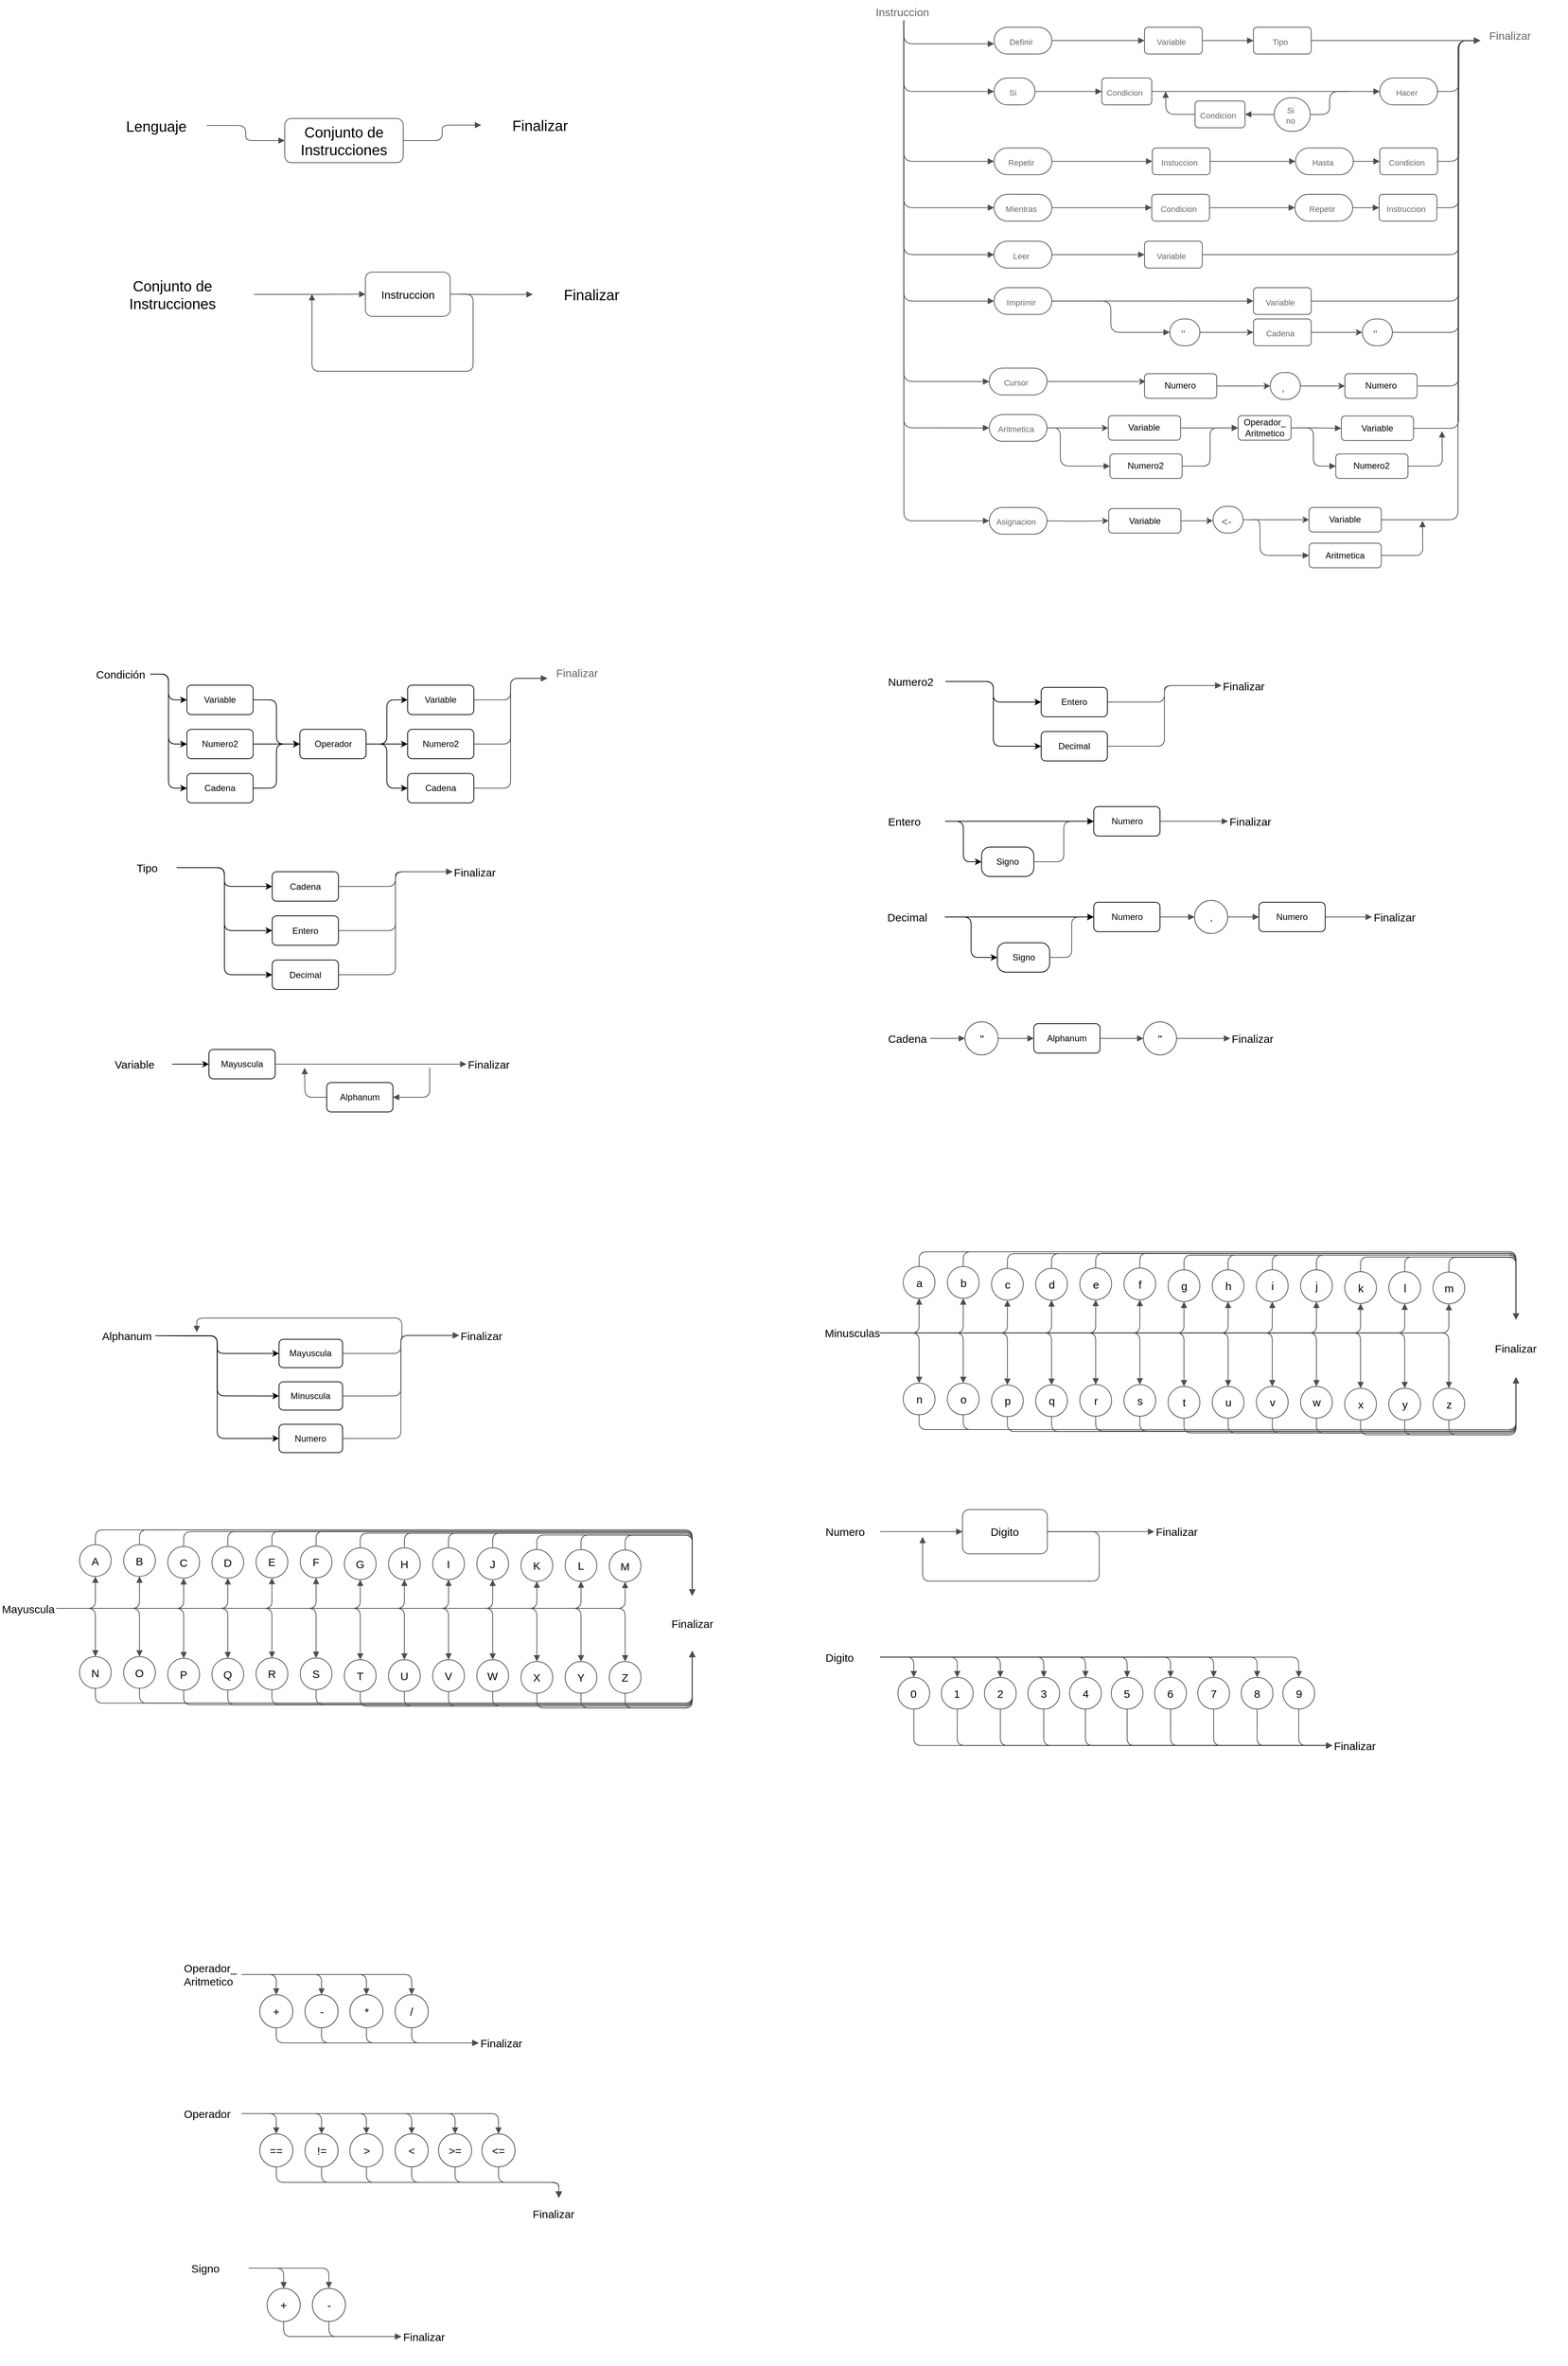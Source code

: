 <mxfile version="12.2.7" type="device" pages="1"><diagram name="Page-1" id="74e2e168-ea6b-b213-b513-2b3c1d86103e"><mxGraphModel dx="2370" dy="1305" grid="1" gridSize="10" guides="1" tooltips="1" connect="1" arrows="1" fold="1" page="1" pageScale="1" pageWidth="1100" pageHeight="850" background="#ffffff" math="0" shadow="0"><root><mxCell id="0"/><mxCell id="1" parent="0"/><mxCell id="RylrcQthCG0lqoZcV4VO-659" value="" style="group" vertex="1" connectable="0" parent="1"><mxGeometry x="150" y="930" width="738.5" height="620" as="geometry"/></mxCell><mxCell id="RylrcQthCG0lqoZcV4VO-99" value="Condición" style="text;html=1;strokeColor=none;fillColor=none;align=center;verticalAlign=middle;whiteSpace=wrap;rounded=0;fontSize=15;" vertex="1" parent="RylrcQthCG0lqoZcV4VO-659"><mxGeometry width="80" height="50" as="geometry"/></mxCell><mxCell id="RylrcQthCG0lqoZcV4VO-100" value="Variable" style="rounded=1;whiteSpace=wrap;html=1;" vertex="1" parent="RylrcQthCG0lqoZcV4VO-659"><mxGeometry x="130" y="40" width="90" height="40" as="geometry"/></mxCell><mxCell id="RylrcQthCG0lqoZcV4VO-101" style="edgeStyle=orthogonalEdgeStyle;rounded=1;orthogonalLoop=1;jettySize=auto;html=1;exitX=1;exitY=0.5;exitDx=0;exitDy=0;entryX=0;entryY=0.5;entryDx=0;entryDy=0;" edge="1" parent="RylrcQthCG0lqoZcV4VO-659" source="RylrcQthCG0lqoZcV4VO-99" target="RylrcQthCG0lqoZcV4VO-100"><mxGeometry relative="1" as="geometry"/></mxCell><mxCell id="RylrcQthCG0lqoZcV4VO-102" value="Cadena" style="rounded=1;whiteSpace=wrap;html=1;" vertex="1" parent="RylrcQthCG0lqoZcV4VO-659"><mxGeometry x="130" y="160" width="90" height="40" as="geometry"/></mxCell><mxCell id="RylrcQthCG0lqoZcV4VO-103" style="edgeStyle=orthogonalEdgeStyle;rounded=1;orthogonalLoop=1;jettySize=auto;html=1;exitX=1;exitY=0.5;exitDx=0;exitDy=0;entryX=0;entryY=0.5;entryDx=0;entryDy=0;" edge="1" parent="RylrcQthCG0lqoZcV4VO-659" source="RylrcQthCG0lqoZcV4VO-99" target="RylrcQthCG0lqoZcV4VO-102"><mxGeometry relative="1" as="geometry"/></mxCell><mxCell id="RylrcQthCG0lqoZcV4VO-104" value="Numero2" style="rounded=1;whiteSpace=wrap;html=1;" vertex="1" parent="RylrcQthCG0lqoZcV4VO-659"><mxGeometry x="130" y="100" width="90" height="40" as="geometry"/></mxCell><mxCell id="RylrcQthCG0lqoZcV4VO-105" style="edgeStyle=orthogonalEdgeStyle;rounded=1;orthogonalLoop=1;jettySize=auto;html=1;exitX=1;exitY=0.5;exitDx=0;exitDy=0;entryX=0;entryY=0.5;entryDx=0;entryDy=0;" edge="1" parent="RylrcQthCG0lqoZcV4VO-659" source="RylrcQthCG0lqoZcV4VO-99" target="RylrcQthCG0lqoZcV4VO-104"><mxGeometry relative="1" as="geometry"/></mxCell><mxCell id="RylrcQthCG0lqoZcV4VO-106" value="Operador" style="rounded=1;whiteSpace=wrap;html=1;" vertex="1" parent="RylrcQthCG0lqoZcV4VO-659"><mxGeometry x="283.5" y="100" width="90" height="40" as="geometry"/></mxCell><mxCell id="RylrcQthCG0lqoZcV4VO-107" style="edgeStyle=orthogonalEdgeStyle;rounded=1;orthogonalLoop=1;jettySize=auto;html=1;exitX=1;exitY=0.5;exitDx=0;exitDy=0;entryX=0;entryY=0.5;entryDx=0;entryDy=0;" edge="1" parent="RylrcQthCG0lqoZcV4VO-659" source="RylrcQthCG0lqoZcV4VO-100" target="RylrcQthCG0lqoZcV4VO-106"><mxGeometry relative="1" as="geometry"/></mxCell><mxCell id="RylrcQthCG0lqoZcV4VO-108" style="edgeStyle=orthogonalEdgeStyle;rounded=1;orthogonalLoop=1;jettySize=auto;html=1;exitX=1;exitY=0.5;exitDx=0;exitDy=0;entryX=0;entryY=0.5;entryDx=0;entryDy=0;" edge="1" parent="RylrcQthCG0lqoZcV4VO-659" source="RylrcQthCG0lqoZcV4VO-102" target="RylrcQthCG0lqoZcV4VO-106"><mxGeometry relative="1" as="geometry"/></mxCell><mxCell id="RylrcQthCG0lqoZcV4VO-109" style="edgeStyle=orthogonalEdgeStyle;rounded=1;orthogonalLoop=1;jettySize=auto;html=1;exitX=1;exitY=0.5;exitDx=0;exitDy=0;entryX=0;entryY=0.5;entryDx=0;entryDy=0;" edge="1" parent="RylrcQthCG0lqoZcV4VO-659" source="RylrcQthCG0lqoZcV4VO-104" target="RylrcQthCG0lqoZcV4VO-106"><mxGeometry relative="1" as="geometry"/></mxCell><mxCell id="RylrcQthCG0lqoZcV4VO-110" value="Variable" style="rounded=1;whiteSpace=wrap;html=1;" vertex="1" parent="RylrcQthCG0lqoZcV4VO-659"><mxGeometry x="430" y="40" width="90" height="40" as="geometry"/></mxCell><mxCell id="RylrcQthCG0lqoZcV4VO-111" style="edgeStyle=orthogonalEdgeStyle;rounded=1;orthogonalLoop=1;jettySize=auto;html=1;exitX=1;exitY=0.5;exitDx=0;exitDy=0;entryX=0;entryY=0.5;entryDx=0;entryDy=0;" edge="1" parent="RylrcQthCG0lqoZcV4VO-659" source="RylrcQthCG0lqoZcV4VO-106" target="RylrcQthCG0lqoZcV4VO-110"><mxGeometry relative="1" as="geometry"/></mxCell><mxCell id="RylrcQthCG0lqoZcV4VO-112" value="Numero2" style="rounded=1;whiteSpace=wrap;html=1;" vertex="1" parent="RylrcQthCG0lqoZcV4VO-659"><mxGeometry x="430" y="100" width="90" height="40" as="geometry"/></mxCell><mxCell id="RylrcQthCG0lqoZcV4VO-113" style="edgeStyle=orthogonalEdgeStyle;rounded=1;orthogonalLoop=1;jettySize=auto;html=1;exitX=1;exitY=0.5;exitDx=0;exitDy=0;entryX=0;entryY=0.5;entryDx=0;entryDy=0;" edge="1" parent="RylrcQthCG0lqoZcV4VO-659" source="RylrcQthCG0lqoZcV4VO-106" target="RylrcQthCG0lqoZcV4VO-112"><mxGeometry relative="1" as="geometry"/></mxCell><mxCell id="RylrcQthCG0lqoZcV4VO-114" value="Cadena" style="rounded=1;whiteSpace=wrap;html=1;" vertex="1" parent="RylrcQthCG0lqoZcV4VO-659"><mxGeometry x="430" y="160" width="90" height="40" as="geometry"/></mxCell><mxCell id="RylrcQthCG0lqoZcV4VO-115" style="edgeStyle=orthogonalEdgeStyle;rounded=1;orthogonalLoop=1;jettySize=auto;html=1;exitX=1;exitY=0.5;exitDx=0;exitDy=0;entryX=0;entryY=0.5;entryDx=0;entryDy=0;" edge="1" parent="RylrcQthCG0lqoZcV4VO-659" source="RylrcQthCG0lqoZcV4VO-106" target="RylrcQthCG0lqoZcV4VO-114"><mxGeometry relative="1" as="geometry"/></mxCell><mxCell id="RylrcQthCG0lqoZcV4VO-116" value="Tipo" style="text;html=1;strokeColor=none;fillColor=none;align=center;verticalAlign=middle;whiteSpace=wrap;rounded=0;fontSize=15;" vertex="1" parent="RylrcQthCG0lqoZcV4VO-659"><mxGeometry x="36" y="263" width="80" height="50" as="geometry"/></mxCell><mxCell id="RylrcQthCG0lqoZcV4VO-117" value="Cadena" style="rounded=1;whiteSpace=wrap;html=1;" vertex="1" parent="RylrcQthCG0lqoZcV4VO-659"><mxGeometry x="246" y="293.5" width="90" height="40" as="geometry"/></mxCell><mxCell id="RylrcQthCG0lqoZcV4VO-118" style="edgeStyle=orthogonalEdgeStyle;rounded=1;orthogonalLoop=1;jettySize=auto;html=1;exitX=1;exitY=0.5;exitDx=0;exitDy=0;entryX=0;entryY=0.5;entryDx=0;entryDy=0;" edge="1" parent="RylrcQthCG0lqoZcV4VO-659" source="RylrcQthCG0lqoZcV4VO-116" target="RylrcQthCG0lqoZcV4VO-117"><mxGeometry relative="1" as="geometry"/></mxCell><mxCell id="RylrcQthCG0lqoZcV4VO-119" value="Decimal" style="rounded=1;whiteSpace=wrap;html=1;" vertex="1" parent="RylrcQthCG0lqoZcV4VO-659"><mxGeometry x="246" y="413.5" width="90" height="40" as="geometry"/></mxCell><mxCell id="RylrcQthCG0lqoZcV4VO-120" style="edgeStyle=orthogonalEdgeStyle;rounded=1;orthogonalLoop=1;jettySize=auto;html=1;exitX=1;exitY=0.5;exitDx=0;exitDy=0;entryX=0;entryY=0.5;entryDx=0;entryDy=0;" edge="1" parent="RylrcQthCG0lqoZcV4VO-659" source="RylrcQthCG0lqoZcV4VO-116" target="RylrcQthCG0lqoZcV4VO-119"><mxGeometry relative="1" as="geometry"/></mxCell><mxCell id="RylrcQthCG0lqoZcV4VO-121" value="Entero" style="rounded=1;whiteSpace=wrap;html=1;" vertex="1" parent="RylrcQthCG0lqoZcV4VO-659"><mxGeometry x="246" y="353.5" width="90" height="40" as="geometry"/></mxCell><mxCell id="RylrcQthCG0lqoZcV4VO-122" style="edgeStyle=orthogonalEdgeStyle;rounded=1;orthogonalLoop=1;jettySize=auto;html=1;exitX=1;exitY=0.5;exitDx=0;exitDy=0;entryX=0;entryY=0.5;entryDx=0;entryDy=0;" edge="1" parent="RylrcQthCG0lqoZcV4VO-659" source="RylrcQthCG0lqoZcV4VO-116" target="RylrcQthCG0lqoZcV4VO-121"><mxGeometry relative="1" as="geometry"/></mxCell><mxCell id="RylrcQthCG0lqoZcV4VO-133" value="Finalizar&#10;" style="html=1;whiteSpace=wrap;;fontSize=15;fontColor=#666666;align=left;spacingLeft=7.786;spacingRight=12.977;spacingTop=3.708;spacing=5;strokeOpacity=0;fillOpacity=0;rounded=1;absoluteArcSize=1;arcSize=9.6;fillColor=#ffffff;strokeWidth=1;fontFamily=Helvetica;fontStyle=0;verticalAlign=middle;" vertex="1" parent="RylrcQthCG0lqoZcV4VO-659"><mxGeometry x="619.767" y="15.845" width="118.733" height="29.897" as="geometry"/></mxCell><mxCell id="RylrcQthCG0lqoZcV4VO-134" style="edgeStyle=orthogonalEdgeStyle;rounded=1;orthogonalLoop=1;jettySize=auto;html=1;exitX=1;exitY=0.5;exitDx=0;exitDy=0;endArrow=block;endFill=1;strokeColor=#4D4D4D;strokeWidth=1;fontFamily=Helvetica;fontSize=15;" edge="1" parent="RylrcQthCG0lqoZcV4VO-659" source="RylrcQthCG0lqoZcV4VO-110" target="RylrcQthCG0lqoZcV4VO-133"><mxGeometry relative="1" as="geometry"/></mxCell><mxCell id="RylrcQthCG0lqoZcV4VO-138" value="Finalizar" style="text;html=1;strokeColor=none;fillColor=none;align=left;verticalAlign=middle;whiteSpace=wrap;rounded=0;fontFamily=Helvetica;fontSize=15;" vertex="1" parent="RylrcQthCG0lqoZcV4VO-659"><mxGeometry x="491" y="275.5" width="130" height="36" as="geometry"/></mxCell><mxCell id="RylrcQthCG0lqoZcV4VO-202" value="Variable" style="text;html=1;strokeColor=none;fillColor=none;align=left;verticalAlign=middle;whiteSpace=wrap;rounded=0;fontSize=15;" vertex="1" parent="RylrcQthCG0lqoZcV4VO-659"><mxGeometry x="30" y="530" width="80" height="50" as="geometry"/></mxCell><mxCell id="RylrcQthCG0lqoZcV4VO-210" style="edgeStyle=orthogonalEdgeStyle;rounded=1;orthogonalLoop=1;jettySize=auto;html=1;exitX=0;exitY=0.5;exitDx=0;exitDy=0;endArrow=block;endFill=1;strokeColor=#4D4D4D;strokeWidth=1;fontFamily=Helvetica;fontSize=15;" edge="1" parent="RylrcQthCG0lqoZcV4VO-659" source="RylrcQthCG0lqoZcV4VO-204"><mxGeometry relative="1" as="geometry"><mxPoint x="290" y="560" as="targetPoint"/></mxGeometry></mxCell><mxCell id="RylrcQthCG0lqoZcV4VO-211" style="edgeStyle=orthogonalEdgeStyle;rounded=1;orthogonalLoop=1;jettySize=auto;html=1;endArrow=block;endFill=1;strokeColor=#4D4D4D;strokeWidth=1;fontFamily=Helvetica;fontSize=15;entryX=1;entryY=0.5;entryDx=0;entryDy=0;" edge="1" parent="RylrcQthCG0lqoZcV4VO-659" target="RylrcQthCG0lqoZcV4VO-204"><mxGeometry relative="1" as="geometry"><mxPoint x="420" y="650" as="targetPoint"/><mxPoint x="460" y="560" as="sourcePoint"/><Array as="points"><mxPoint x="460" y="560"/><mxPoint x="460" y="600"/></Array></mxGeometry></mxCell><mxCell id="RylrcQthCG0lqoZcV4VO-204" value="Alphanum" style="rounded=1;whiteSpace=wrap;html=1;" vertex="1" parent="RylrcQthCG0lqoZcV4VO-659"><mxGeometry x="320" y="580" width="90" height="40" as="geometry"/></mxCell><mxCell id="RylrcQthCG0lqoZcV4VO-207" value="Mayuscula" style="rounded=1;whiteSpace=wrap;html=1;" vertex="1" parent="RylrcQthCG0lqoZcV4VO-659"><mxGeometry x="160" y="535" width="90" height="40" as="geometry"/></mxCell><mxCell id="RylrcQthCG0lqoZcV4VO-135" style="edgeStyle=orthogonalEdgeStyle;rounded=1;orthogonalLoop=1;jettySize=auto;html=1;exitX=1;exitY=0.5;exitDx=0;exitDy=0;entryX=0;entryY=0.5;entryDx=0;entryDy=0;endArrow=block;endFill=1;strokeColor=#4D4D4D;strokeWidth=1;fontFamily=Helvetica;fontSize=15;" edge="1" parent="RylrcQthCG0lqoZcV4VO-659" source="RylrcQthCG0lqoZcV4VO-112" target="RylrcQthCG0lqoZcV4VO-133"><mxGeometry relative="1" as="geometry"/></mxCell><mxCell id="RylrcQthCG0lqoZcV4VO-208" style="edgeStyle=orthogonalEdgeStyle;rounded=1;orthogonalLoop=1;jettySize=auto;html=1;exitX=1;exitY=0.5;exitDx=0;exitDy=0;entryX=0;entryY=0.5;entryDx=0;entryDy=0;" edge="1" parent="RylrcQthCG0lqoZcV4VO-659" source="RylrcQthCG0lqoZcV4VO-202" target="RylrcQthCG0lqoZcV4VO-207"><mxGeometry relative="1" as="geometry"/></mxCell><mxCell id="RylrcQthCG0lqoZcV4VO-209" value="Finalizar" style="text;html=1;strokeColor=none;fillColor=none;align=left;verticalAlign=middle;whiteSpace=wrap;rounded=0;fontFamily=Helvetica;fontSize=15;" vertex="1" parent="RylrcQthCG0lqoZcV4VO-659"><mxGeometry x="510" y="537" width="130" height="36" as="geometry"/></mxCell><mxCell id="RylrcQthCG0lqoZcV4VO-136" style="edgeStyle=orthogonalEdgeStyle;rounded=1;orthogonalLoop=1;jettySize=auto;html=1;exitX=1;exitY=0.5;exitDx=0;exitDy=0;entryX=0;entryY=0.5;entryDx=0;entryDy=0;endArrow=block;endFill=1;strokeColor=#4D4D4D;strokeWidth=1;fontFamily=Helvetica;fontSize=15;" edge="1" parent="RylrcQthCG0lqoZcV4VO-659" source="RylrcQthCG0lqoZcV4VO-114" target="RylrcQthCG0lqoZcV4VO-133"><mxGeometry relative="1" as="geometry"/></mxCell><mxCell id="RylrcQthCG0lqoZcV4VO-140" style="edgeStyle=orthogonalEdgeStyle;rounded=1;orthogonalLoop=1;jettySize=auto;html=1;exitX=1;exitY=0.5;exitDx=0;exitDy=0;entryX=0;entryY=0.5;entryDx=0;entryDy=0;endArrow=block;endFill=1;strokeColor=#4D4D4D;strokeWidth=1;fontFamily=Helvetica;fontSize=15;" edge="1" parent="RylrcQthCG0lqoZcV4VO-659" source="RylrcQthCG0lqoZcV4VO-117" target="RylrcQthCG0lqoZcV4VO-138"><mxGeometry relative="1" as="geometry"/></mxCell><mxCell id="RylrcQthCG0lqoZcV4VO-142" style="edgeStyle=orthogonalEdgeStyle;rounded=1;orthogonalLoop=1;jettySize=auto;html=1;exitX=1;exitY=0.5;exitDx=0;exitDy=0;entryX=0;entryY=0.5;entryDx=0;entryDy=0;endArrow=block;endFill=1;strokeColor=#4D4D4D;strokeWidth=1;fontFamily=Helvetica;fontSize=15;" edge="1" parent="RylrcQthCG0lqoZcV4VO-659" source="RylrcQthCG0lqoZcV4VO-119" target="RylrcQthCG0lqoZcV4VO-138"><mxGeometry relative="1" as="geometry"/></mxCell><mxCell id="RylrcQthCG0lqoZcV4VO-141" style="edgeStyle=orthogonalEdgeStyle;rounded=1;orthogonalLoop=1;jettySize=auto;html=1;exitX=1;exitY=0.5;exitDx=0;exitDy=0;endArrow=block;endFill=1;strokeColor=#4D4D4D;strokeWidth=1;fontFamily=Helvetica;fontSize=15;entryX=0;entryY=0.5;entryDx=0;entryDy=0;" edge="1" parent="RylrcQthCG0lqoZcV4VO-659" source="RylrcQthCG0lqoZcV4VO-121" target="RylrcQthCG0lqoZcV4VO-138"><mxGeometry relative="1" as="geometry"/></mxCell><mxCell id="RylrcQthCG0lqoZcV4VO-206" style="edgeStyle=orthogonalEdgeStyle;rounded=1;orthogonalLoop=1;jettySize=auto;html=1;exitX=1;exitY=0.5;exitDx=0;exitDy=0;endArrow=block;endFill=1;strokeColor=#4D4D4D;strokeWidth=1;fontFamily=Helvetica;fontSize=15;entryX=0;entryY=0.5;entryDx=0;entryDy=0;" edge="1" parent="RylrcQthCG0lqoZcV4VO-659" source="RylrcQthCG0lqoZcV4VO-207" target="RylrcQthCG0lqoZcV4VO-209"><mxGeometry relative="1" as="geometry"/></mxCell><mxCell id="RylrcQthCG0lqoZcV4VO-660" value="" style="group" vertex="1" connectable="0" parent="1"><mxGeometry x="1230" y="940" width="790.5" height="532.5" as="geometry"/></mxCell><mxCell id="RylrcQthCG0lqoZcV4VO-177" value="Finalizar" style="text;html=1;strokeColor=none;fillColor=none;align=left;verticalAlign=middle;whiteSpace=wrap;rounded=0;fontFamily=Helvetica;fontSize=15;" vertex="1" parent="RylrcQthCG0lqoZcV4VO-660"><mxGeometry x="660.5" y="327" width="130" height="36" as="geometry"/></mxCell><mxCell id="RylrcQthCG0lqoZcV4VO-665" value="" style="group" vertex="1" connectable="0" parent="RylrcQthCG0lqoZcV4VO-660"><mxGeometry width="597" height="532.5" as="geometry"/></mxCell><mxCell id="RylrcQthCG0lqoZcV4VO-143" value="Numero2" style="text;html=1;strokeColor=none;fillColor=none;align=left;verticalAlign=middle;whiteSpace=wrap;rounded=0;fontSize=15;" vertex="1" parent="RylrcQthCG0lqoZcV4VO-665"><mxGeometry x="1" width="80" height="50" as="geometry"/></mxCell><mxCell id="RylrcQthCG0lqoZcV4VO-148" value="Decimal" style="rounded=1;whiteSpace=wrap;html=1;" vertex="1" parent="RylrcQthCG0lqoZcV4VO-665"><mxGeometry x="211" y="93" width="90" height="40" as="geometry"/></mxCell><mxCell id="RylrcQthCG0lqoZcV4VO-149" style="edgeStyle=orthogonalEdgeStyle;rounded=1;orthogonalLoop=1;jettySize=auto;html=1;exitX=1;exitY=0.5;exitDx=0;exitDy=0;entryX=0;entryY=0.5;entryDx=0;entryDy=0;" edge="1" parent="RylrcQthCG0lqoZcV4VO-665" source="RylrcQthCG0lqoZcV4VO-143" target="RylrcQthCG0lqoZcV4VO-148"><mxGeometry relative="1" as="geometry"/></mxCell><mxCell id="RylrcQthCG0lqoZcV4VO-151" value="Entero" style="rounded=1;whiteSpace=wrap;html=1;" vertex="1" parent="RylrcQthCG0lqoZcV4VO-665"><mxGeometry x="211" y="33" width="90" height="40" as="geometry"/></mxCell><mxCell id="RylrcQthCG0lqoZcV4VO-152" style="edgeStyle=orthogonalEdgeStyle;rounded=1;orthogonalLoop=1;jettySize=auto;html=1;exitX=1;exitY=0.5;exitDx=0;exitDy=0;entryX=0;entryY=0.5;entryDx=0;entryDy=0;" edge="1" parent="RylrcQthCG0lqoZcV4VO-665" source="RylrcQthCG0lqoZcV4VO-143" target="RylrcQthCG0lqoZcV4VO-151"><mxGeometry relative="1" as="geometry"/></mxCell><mxCell id="RylrcQthCG0lqoZcV4VO-153" value="Finalizar" style="text;html=1;strokeColor=none;fillColor=none;align=left;verticalAlign=middle;whiteSpace=wrap;rounded=0;fontFamily=Helvetica;fontSize=15;" vertex="1" parent="RylrcQthCG0lqoZcV4VO-665"><mxGeometry x="456" y="12.5" width="130" height="36" as="geometry"/></mxCell><mxCell id="RylrcQthCG0lqoZcV4VO-147" style="edgeStyle=orthogonalEdgeStyle;rounded=1;orthogonalLoop=1;jettySize=auto;html=1;exitX=1;exitY=0.5;exitDx=0;exitDy=0;entryX=0;entryY=0.5;entryDx=0;entryDy=0;endArrow=block;endFill=1;strokeColor=#4D4D4D;strokeWidth=1;fontFamily=Helvetica;fontSize=15;" edge="1" parent="RylrcQthCG0lqoZcV4VO-665" source="RylrcQthCG0lqoZcV4VO-148" target="RylrcQthCG0lqoZcV4VO-153"><mxGeometry relative="1" as="geometry"/></mxCell><mxCell id="RylrcQthCG0lqoZcV4VO-154" value="Entero" style="text;html=1;strokeColor=none;fillColor=none;align=left;verticalAlign=middle;whiteSpace=wrap;rounded=0;fontSize=15;" vertex="1" parent="RylrcQthCG0lqoZcV4VO-665"><mxGeometry x="0.5" y="190" width="80" height="50" as="geometry"/></mxCell><mxCell id="RylrcQthCG0lqoZcV4VO-156" value="Signo" style="rounded=1;whiteSpace=wrap;html=1;arcSize=29;" vertex="1" parent="RylrcQthCG0lqoZcV4VO-665"><mxGeometry x="130" y="250" width="71" height="40" as="geometry"/></mxCell><mxCell id="RylrcQthCG0lqoZcV4VO-150" style="edgeStyle=orthogonalEdgeStyle;rounded=1;orthogonalLoop=1;jettySize=auto;html=1;exitX=1;exitY=0.5;exitDx=0;exitDy=0;endArrow=block;endFill=1;strokeColor=#4D4D4D;strokeWidth=1;fontFamily=Helvetica;fontSize=15;entryX=0;entryY=0.5;entryDx=0;entryDy=0;" edge="1" parent="RylrcQthCG0lqoZcV4VO-665" source="RylrcQthCG0lqoZcV4VO-151" target="RylrcQthCG0lqoZcV4VO-153"><mxGeometry relative="1" as="geometry"/></mxCell><mxCell id="RylrcQthCG0lqoZcV4VO-157" style="edgeStyle=orthogonalEdgeStyle;rounded=1;orthogonalLoop=1;jettySize=auto;html=1;exitX=1;exitY=0.5;exitDx=0;exitDy=0;entryX=0;entryY=0.5;entryDx=0;entryDy=0;" edge="1" parent="RylrcQthCG0lqoZcV4VO-665" source="RylrcQthCG0lqoZcV4VO-154" target="RylrcQthCG0lqoZcV4VO-156"><mxGeometry relative="1" as="geometry"/></mxCell><mxCell id="RylrcQthCG0lqoZcV4VO-159" value="Numero" style="rounded=1;whiteSpace=wrap;html=1;" vertex="1" parent="RylrcQthCG0lqoZcV4VO-665"><mxGeometry x="282.5" y="195" width="90" height="40" as="geometry"/></mxCell><mxCell id="RylrcQthCG0lqoZcV4VO-155" style="edgeStyle=orthogonalEdgeStyle;rounded=1;orthogonalLoop=1;jettySize=auto;html=1;exitX=1;exitY=0.5;exitDx=0;exitDy=0;entryX=0;entryY=0.5;entryDx=0;entryDy=0;endArrow=block;endFill=1;strokeColor=#4D4D4D;strokeWidth=1;fontFamily=Helvetica;fontSize=15;" edge="1" parent="RylrcQthCG0lqoZcV4VO-665" source="RylrcQthCG0lqoZcV4VO-156" target="RylrcQthCG0lqoZcV4VO-159"><mxGeometry relative="1" as="geometry"/></mxCell><mxCell id="RylrcQthCG0lqoZcV4VO-160" style="edgeStyle=orthogonalEdgeStyle;rounded=1;orthogonalLoop=1;jettySize=auto;html=1;exitX=1;exitY=0.5;exitDx=0;exitDy=0;entryX=0;entryY=0.5;entryDx=0;entryDy=0;" edge="1" parent="RylrcQthCG0lqoZcV4VO-665" source="RylrcQthCG0lqoZcV4VO-154" target="RylrcQthCG0lqoZcV4VO-159"><mxGeometry relative="1" as="geometry"/></mxCell><mxCell id="RylrcQthCG0lqoZcV4VO-161" value="Finalizar" style="text;html=1;strokeColor=none;fillColor=none;align=left;verticalAlign=middle;whiteSpace=wrap;rounded=0;fontFamily=Helvetica;fontSize=15;" vertex="1" parent="RylrcQthCG0lqoZcV4VO-665"><mxGeometry x="465" y="197" width="130" height="36" as="geometry"/></mxCell><mxCell id="RylrcQthCG0lqoZcV4VO-162" value="Decimal" style="text;html=1;strokeColor=none;fillColor=none;align=left;verticalAlign=middle;whiteSpace=wrap;rounded=0;fontSize=15;" vertex="1" parent="RylrcQthCG0lqoZcV4VO-665"><mxGeometry y="320" width="80" height="50" as="geometry"/></mxCell><mxCell id="RylrcQthCG0lqoZcV4VO-164" value="Signo" style="rounded=1;whiteSpace=wrap;html=1;arcSize=29;" vertex="1" parent="RylrcQthCG0lqoZcV4VO-665"><mxGeometry x="151.5" y="380" width="71" height="40" as="geometry"/></mxCell><mxCell id="RylrcQthCG0lqoZcV4VO-158" style="edgeStyle=orthogonalEdgeStyle;rounded=1;orthogonalLoop=1;jettySize=auto;html=1;exitX=1;exitY=0.5;exitDx=0;exitDy=0;endArrow=block;endFill=1;strokeColor=#4D4D4D;strokeWidth=1;fontFamily=Helvetica;fontSize=15;entryX=0;entryY=0.5;entryDx=0;entryDy=0;" edge="1" parent="RylrcQthCG0lqoZcV4VO-665" source="RylrcQthCG0lqoZcV4VO-159" target="RylrcQthCG0lqoZcV4VO-161"><mxGeometry relative="1" as="geometry"/></mxCell><mxCell id="RylrcQthCG0lqoZcV4VO-165" style="edgeStyle=orthogonalEdgeStyle;rounded=1;orthogonalLoop=1;jettySize=auto;html=1;exitX=1;exitY=0.5;exitDx=0;exitDy=0;entryX=0;entryY=0.5;entryDx=0;entryDy=0;" edge="1" parent="RylrcQthCG0lqoZcV4VO-665" source="RylrcQthCG0lqoZcV4VO-162" target="RylrcQthCG0lqoZcV4VO-164"><mxGeometry relative="1" as="geometry"/></mxCell><mxCell id="RylrcQthCG0lqoZcV4VO-167" value="Numero" style="rounded=1;whiteSpace=wrap;html=1;" vertex="1" parent="RylrcQthCG0lqoZcV4VO-665"><mxGeometry x="282.5" y="325" width="90" height="40" as="geometry"/></mxCell><mxCell id="RylrcQthCG0lqoZcV4VO-163" style="edgeStyle=orthogonalEdgeStyle;rounded=1;orthogonalLoop=1;jettySize=auto;html=1;exitX=1;exitY=0.5;exitDx=0;exitDy=0;entryX=0;entryY=0.5;entryDx=0;entryDy=0;endArrow=block;endFill=1;strokeColor=#4D4D4D;strokeWidth=1;fontFamily=Helvetica;fontSize=15;" edge="1" parent="RylrcQthCG0lqoZcV4VO-665" source="RylrcQthCG0lqoZcV4VO-164" target="RylrcQthCG0lqoZcV4VO-167"><mxGeometry relative="1" as="geometry"/></mxCell><mxCell id="RylrcQthCG0lqoZcV4VO-168" style="edgeStyle=orthogonalEdgeStyle;rounded=1;orthogonalLoop=1;jettySize=auto;html=1;exitX=1;exitY=0.5;exitDx=0;exitDy=0;entryX=0;entryY=0.5;entryDx=0;entryDy=0;" edge="1" parent="RylrcQthCG0lqoZcV4VO-665" source="RylrcQthCG0lqoZcV4VO-162" target="RylrcQthCG0lqoZcV4VO-167"><mxGeometry relative="1" as="geometry"/></mxCell><mxCell id="RylrcQthCG0lqoZcV4VO-172" value="Numero" style="rounded=1;whiteSpace=wrap;html=1;" vertex="1" parent="RylrcQthCG0lqoZcV4VO-665"><mxGeometry x="507" y="325" width="90" height="40" as="geometry"/></mxCell><mxCell id="RylrcQthCG0lqoZcV4VO-176" style="edgeStyle=orthogonalEdgeStyle;rounded=1;orthogonalLoop=1;jettySize=auto;html=1;exitX=1;exitY=0.5;exitDx=0;exitDy=0;entryX=0;entryY=0.5;entryDx=0;entryDy=0;endArrow=block;endFill=1;strokeColor=#4D4D4D;strokeWidth=1;fontFamily=Helvetica;fontSize=15;" edge="1" parent="RylrcQthCG0lqoZcV4VO-665" source="RylrcQthCG0lqoZcV4VO-174" target="RylrcQthCG0lqoZcV4VO-172"><mxGeometry relative="1" as="geometry"/></mxCell><mxCell id="RylrcQthCG0lqoZcV4VO-174" value="." style="ellipse;whiteSpace=wrap;html=1;aspect=fixed;strokeColor=#4D4D4D;strokeWidth=1;fontFamily=Helvetica;fontSize=15;align=center;" vertex="1" parent="RylrcQthCG0lqoZcV4VO-665"><mxGeometry x="419.5" y="322.5" width="45" height="45" as="geometry"/></mxCell><mxCell id="RylrcQthCG0lqoZcV4VO-166" style="edgeStyle=orthogonalEdgeStyle;rounded=1;orthogonalLoop=1;jettySize=auto;html=1;exitX=1;exitY=0.5;exitDx=0;exitDy=0;endArrow=block;endFill=1;strokeColor=#4D4D4D;strokeWidth=1;fontFamily=Helvetica;fontSize=15;entryX=0;entryY=0.5;entryDx=0;entryDy=0;" edge="1" parent="RylrcQthCG0lqoZcV4VO-665" source="RylrcQthCG0lqoZcV4VO-167" target="RylrcQthCG0lqoZcV4VO-174"><mxGeometry relative="1" as="geometry"><mxPoint x="465.5" y="345" as="targetPoint"/></mxGeometry></mxCell><mxCell id="RylrcQthCG0lqoZcV4VO-182" value="Cadena" style="text;html=1;strokeColor=none;fillColor=none;align=left;verticalAlign=middle;whiteSpace=wrap;rounded=0;fontFamily=Helvetica;fontSize=15;" vertex="1" parent="RylrcQthCG0lqoZcV4VO-665"><mxGeometry x="1" y="500" width="59" height="20" as="geometry"/></mxCell><mxCell id="RylrcQthCG0lqoZcV4VO-171" style="edgeStyle=orthogonalEdgeStyle;rounded=1;orthogonalLoop=1;jettySize=auto;html=1;exitX=1;exitY=0.5;exitDx=0;exitDy=0;endArrow=block;endFill=1;strokeColor=#4D4D4D;strokeWidth=1;fontFamily=Helvetica;fontSize=15;entryX=0;entryY=0.5;entryDx=0;entryDy=0;" edge="1" parent="RylrcQthCG0lqoZcV4VO-665" source="RylrcQthCG0lqoZcV4VO-172" target="RylrcQthCG0lqoZcV4VO-177"><mxGeometry relative="1" as="geometry"><mxPoint x="660.5" y="345" as="targetPoint"/></mxGeometry></mxCell><mxCell id="RylrcQthCG0lqoZcV4VO-184" value="&quot;" style="ellipse;whiteSpace=wrap;html=1;aspect=fixed;strokeColor=#4D4D4D;strokeWidth=1;fontFamily=Helvetica;fontSize=15;align=center;" vertex="1" parent="RylrcQthCG0lqoZcV4VO-665"><mxGeometry x="107.5" y="487.5" width="45" height="45" as="geometry"/></mxCell><mxCell id="RylrcQthCG0lqoZcV4VO-183" style="edgeStyle=orthogonalEdgeStyle;rounded=1;orthogonalLoop=1;jettySize=auto;html=1;exitX=1;exitY=0.5;exitDx=0;exitDy=0;endArrow=block;endFill=1;strokeColor=#4D4D4D;strokeWidth=1;fontFamily=Helvetica;fontSize=15;entryX=0;entryY=0.5;entryDx=0;entryDy=0;" edge="1" parent="RylrcQthCG0lqoZcV4VO-665" source="RylrcQthCG0lqoZcV4VO-182" target="RylrcQthCG0lqoZcV4VO-184"><mxGeometry relative="1" as="geometry"><mxPoint x="110" y="510" as="targetPoint"/></mxGeometry></mxCell><mxCell id="RylrcQthCG0lqoZcV4VO-186" value="&quot;" style="ellipse;whiteSpace=wrap;html=1;aspect=fixed;strokeColor=#4D4D4D;strokeWidth=1;fontFamily=Helvetica;fontSize=15;align=center;" vertex="1" parent="RylrcQthCG0lqoZcV4VO-665"><mxGeometry x="350" y="487.5" width="45" height="45" as="geometry"/></mxCell><mxCell id="RylrcQthCG0lqoZcV4VO-187" value="Alphanum" style="rounded=1;whiteSpace=wrap;html=1;" vertex="1" parent="RylrcQthCG0lqoZcV4VO-665"><mxGeometry x="201" y="490" width="90" height="40" as="geometry"/></mxCell><mxCell id="RylrcQthCG0lqoZcV4VO-188" style="edgeStyle=orthogonalEdgeStyle;rounded=1;orthogonalLoop=1;jettySize=auto;html=1;exitX=1;exitY=0.5;exitDx=0;exitDy=0;entryX=0;entryY=0.5;entryDx=0;entryDy=0;endArrow=block;endFill=1;strokeColor=#4D4D4D;strokeWidth=1;fontFamily=Helvetica;fontSize=15;" edge="1" parent="RylrcQthCG0lqoZcV4VO-665" source="RylrcQthCG0lqoZcV4VO-184" target="RylrcQthCG0lqoZcV4VO-187"><mxGeometry relative="1" as="geometry"/></mxCell><mxCell id="RylrcQthCG0lqoZcV4VO-185" style="edgeStyle=orthogonalEdgeStyle;rounded=1;orthogonalLoop=1;jettySize=auto;html=1;exitX=1;exitY=0.5;exitDx=0;exitDy=0;endArrow=block;endFill=1;strokeColor=#4D4D4D;strokeWidth=1;fontFamily=Helvetica;fontSize=15;entryX=0;entryY=0.5;entryDx=0;entryDy=0;" edge="1" parent="RylrcQthCG0lqoZcV4VO-665" target="RylrcQthCG0lqoZcV4VO-186" source="RylrcQthCG0lqoZcV4VO-187"><mxGeometry relative="1" as="geometry"><mxPoint x="344" y="512.5" as="targetPoint"/><mxPoint x="293.952" y="512.548" as="sourcePoint"/></mxGeometry></mxCell><mxCell id="RylrcQthCG0lqoZcV4VO-190" value="Finalizar" style="text;html=1;strokeColor=none;fillColor=none;align=left;verticalAlign=middle;whiteSpace=wrap;rounded=0;fontFamily=Helvetica;fontSize=15;" vertex="1" parent="RylrcQthCG0lqoZcV4VO-665"><mxGeometry x="468" y="492" width="63" height="36" as="geometry"/></mxCell><mxCell id="RylrcQthCG0lqoZcV4VO-189" style="edgeStyle=orthogonalEdgeStyle;rounded=1;orthogonalLoop=1;jettySize=auto;html=1;exitX=1;exitY=0.5;exitDx=0;exitDy=0;endArrow=block;endFill=1;strokeColor=#4D4D4D;strokeWidth=1;fontFamily=Helvetica;fontSize=15;entryX=0;entryY=0.5;entryDx=0;entryDy=0;" edge="1" parent="RylrcQthCG0lqoZcV4VO-665" source="RylrcQthCG0lqoZcV4VO-186" target="RylrcQthCG0lqoZcV4VO-190"><mxGeometry relative="1" as="geometry"><mxPoint x="470" y="509.793" as="targetPoint"/><Array as="points"/></mxGeometry></mxCell><mxCell id="RylrcQthCG0lqoZcV4VO-661" value="" style="group" vertex="1" connectable="0" parent="1"><mxGeometry x="26" y="1830" width="1008" height="510" as="geometry"/></mxCell><mxCell id="RylrcQthCG0lqoZcV4VO-212" value="Alphanum" style="text;html=1;strokeColor=none;fillColor=none;align=center;verticalAlign=middle;whiteSpace=wrap;rounded=0;fontSize=15;" vertex="1" parent="RylrcQthCG0lqoZcV4VO-661"><mxGeometry x="134.4" width="76.8" height="48.113" as="geometry"/></mxCell><mxCell id="RylrcQthCG0lqoZcV4VO-228" style="edgeStyle=orthogonalEdgeStyle;rounded=1;orthogonalLoop=1;jettySize=auto;html=1;endArrow=block;endFill=1;strokeColor=#4D4D4D;strokeWidth=1;fontFamily=Helvetica;fontSize=15;" edge="1" parent="RylrcQthCG0lqoZcV4VO-661"><mxGeometry relative="1" as="geometry"><mxPoint x="267.36" y="19.245" as="targetPoint"/><mxPoint x="546.24" y="28.868" as="sourcePoint"/><Array as="points"><mxPoint x="545.76"/><mxPoint x="267.36"/></Array></mxGeometry></mxCell><mxCell id="RylrcQthCG0lqoZcV4VO-214" value="Mayuscula" style="rounded=1;whiteSpace=wrap;html=1;" vertex="1" parent="RylrcQthCG0lqoZcV4VO-661"><mxGeometry x="379.2" y="28.868" width="86.4" height="38.491" as="geometry"/></mxCell><mxCell id="RylrcQthCG0lqoZcV4VO-215" style="edgeStyle=orthogonalEdgeStyle;rounded=1;orthogonalLoop=1;jettySize=auto;html=1;exitX=1;exitY=0.5;exitDx=0;exitDy=0;entryX=0;entryY=0.5;entryDx=0;entryDy=0;fontStyle=1" edge="1" parent="RylrcQthCG0lqoZcV4VO-661" source="RylrcQthCG0lqoZcV4VO-212" target="RylrcQthCG0lqoZcV4VO-214"><mxGeometry relative="1" as="geometry"/></mxCell><mxCell id="RylrcQthCG0lqoZcV4VO-217" value="Numero" style="rounded=1;whiteSpace=wrap;html=1;" vertex="1" parent="RylrcQthCG0lqoZcV4VO-661"><mxGeometry x="379.2" y="144.34" width="86.4" height="38.491" as="geometry"/></mxCell><mxCell id="RylrcQthCG0lqoZcV4VO-218" style="edgeStyle=orthogonalEdgeStyle;rounded=1;orthogonalLoop=1;jettySize=auto;html=1;exitX=1;exitY=0.5;exitDx=0;exitDy=0;entryX=0;entryY=0.5;entryDx=0;entryDy=0;" edge="1" parent="RylrcQthCG0lqoZcV4VO-661" source="RylrcQthCG0lqoZcV4VO-212" target="RylrcQthCG0lqoZcV4VO-217"><mxGeometry relative="1" as="geometry"/></mxCell><mxCell id="RylrcQthCG0lqoZcV4VO-220" value="Minuscula" style="rounded=1;whiteSpace=wrap;html=1;" vertex="1" parent="RylrcQthCG0lqoZcV4VO-661"><mxGeometry x="379.2" y="86.604" width="86.4" height="38.491" as="geometry"/></mxCell><mxCell id="RylrcQthCG0lqoZcV4VO-221" style="edgeStyle=orthogonalEdgeStyle;rounded=1;orthogonalLoop=1;jettySize=auto;html=1;exitX=1;exitY=0.5;exitDx=0;exitDy=0;entryX=0;entryY=0.5;entryDx=0;entryDy=0;" edge="1" parent="RylrcQthCG0lqoZcV4VO-661" source="RylrcQthCG0lqoZcV4VO-212" target="RylrcQthCG0lqoZcV4VO-220"><mxGeometry relative="1" as="geometry"/></mxCell><mxCell id="RylrcQthCG0lqoZcV4VO-222" value="Finalizar" style="text;html=1;strokeColor=none;fillColor=none;align=left;verticalAlign=middle;whiteSpace=wrap;rounded=0;fontFamily=Helvetica;fontSize=15;" vertex="1" parent="RylrcQthCG0lqoZcV4VO-661"><mxGeometry x="624" y="6.255" width="124.8" height="34.642" as="geometry"/></mxCell><mxCell id="RylrcQthCG0lqoZcV4VO-213" style="edgeStyle=orthogonalEdgeStyle;rounded=1;orthogonalLoop=1;jettySize=auto;html=1;exitX=1;exitY=0.5;exitDx=0;exitDy=0;entryX=0;entryY=0.5;entryDx=0;entryDy=0;endArrow=block;endFill=1;strokeColor=#4D4D4D;strokeWidth=1;fontFamily=Helvetica;fontSize=15;" edge="1" parent="RylrcQthCG0lqoZcV4VO-661" source="RylrcQthCG0lqoZcV4VO-214" target="RylrcQthCG0lqoZcV4VO-222"><mxGeometry relative="1" as="geometry"/></mxCell><mxCell id="RylrcQthCG0lqoZcV4VO-231" value="A" style="ellipse;whiteSpace=wrap;html=1;aspect=fixed;strokeColor=#4D4D4D;strokeWidth=1;fontFamily=Helvetica;fontSize=15;align=center;" vertex="1" parent="RylrcQthCG0lqoZcV4VO-661"><mxGeometry x="108" y="307.925" width="43.2" height="43.2" as="geometry"/></mxCell><mxCell id="RylrcQthCG0lqoZcV4VO-216" style="edgeStyle=orthogonalEdgeStyle;rounded=1;orthogonalLoop=1;jettySize=auto;html=1;exitX=1;exitY=0.5;exitDx=0;exitDy=0;entryX=0;entryY=0.5;entryDx=0;entryDy=0;endArrow=block;endFill=1;strokeColor=#4D4D4D;strokeWidth=1;fontFamily=Helvetica;fontSize=15;" edge="1" parent="RylrcQthCG0lqoZcV4VO-661" source="RylrcQthCG0lqoZcV4VO-217" target="RylrcQthCG0lqoZcV4VO-222"><mxGeometry relative="1" as="geometry"/></mxCell><mxCell id="RylrcQthCG0lqoZcV4VO-285" style="edgeStyle=orthogonalEdgeStyle;rounded=1;orthogonalLoop=1;jettySize=auto;html=1;exitX=1;exitY=0.5;exitDx=0;exitDy=0;entryX=0.5;entryY=1;entryDx=0;entryDy=0;endArrow=block;endFill=1;strokeColor=#4D4D4D;strokeWidth=1;fontFamily=Helvetica;fontSize=15;" edge="1" parent="RylrcQthCG0lqoZcV4VO-661" source="RylrcQthCG0lqoZcV4VO-232" target="RylrcQthCG0lqoZcV4VO-231"><mxGeometry relative="1" as="geometry"/></mxCell><mxCell id="RylrcQthCG0lqoZcV4VO-232" value="Mayuscula" style="text;html=1;strokeColor=none;fillColor=none;align=center;verticalAlign=middle;whiteSpace=wrap;rounded=0;fontFamily=Helvetica;fontSize=15;" vertex="1" parent="RylrcQthCG0lqoZcV4VO-661"><mxGeometry y="368.066" width="76.8" height="52.925" as="geometry"/></mxCell><mxCell id="RylrcQthCG0lqoZcV4VO-219" style="edgeStyle=orthogonalEdgeStyle;rounded=1;orthogonalLoop=1;jettySize=auto;html=1;exitX=1;exitY=0.5;exitDx=0;exitDy=0;endArrow=block;endFill=1;strokeColor=#4D4D4D;strokeWidth=1;fontFamily=Helvetica;fontSize=15;entryX=0;entryY=0.5;entryDx=0;entryDy=0;" edge="1" parent="RylrcQthCG0lqoZcV4VO-661" source="RylrcQthCG0lqoZcV4VO-220" target="RylrcQthCG0lqoZcV4VO-222"><mxGeometry relative="1" as="geometry"/></mxCell><mxCell id="RylrcQthCG0lqoZcV4VO-233" value="B" style="ellipse;whiteSpace=wrap;html=1;aspect=fixed;strokeColor=#4D4D4D;strokeWidth=1;fontFamily=Helvetica;fontSize=15;align=center;" vertex="1" parent="RylrcQthCG0lqoZcV4VO-661"><mxGeometry x="168" y="307.925" width="43.2" height="43.2" as="geometry"/></mxCell><mxCell id="RylrcQthCG0lqoZcV4VO-286" style="edgeStyle=orthogonalEdgeStyle;rounded=1;orthogonalLoop=1;jettySize=auto;html=1;exitX=1;exitY=0.5;exitDx=0;exitDy=0;entryX=0.5;entryY=1;entryDx=0;entryDy=0;endArrow=block;endFill=1;strokeColor=#4D4D4D;strokeWidth=1;fontFamily=Helvetica;fontSize=15;" edge="1" parent="RylrcQthCG0lqoZcV4VO-661" source="RylrcQthCG0lqoZcV4VO-232" target="RylrcQthCG0lqoZcV4VO-233"><mxGeometry relative="1" as="geometry"/></mxCell><mxCell id="RylrcQthCG0lqoZcV4VO-234" value="C" style="ellipse;whiteSpace=wrap;html=1;aspect=fixed;strokeColor=#4D4D4D;strokeWidth=1;fontFamily=Helvetica;fontSize=15;align=center;" vertex="1" parent="RylrcQthCG0lqoZcV4VO-661"><mxGeometry x="228" y="310.33" width="43.2" height="43.2" as="geometry"/></mxCell><mxCell id="RylrcQthCG0lqoZcV4VO-287" style="edgeStyle=orthogonalEdgeStyle;rounded=1;orthogonalLoop=1;jettySize=auto;html=1;exitX=1;exitY=0.5;exitDx=0;exitDy=0;entryX=0.5;entryY=1;entryDx=0;entryDy=0;endArrow=block;endFill=1;strokeColor=#4D4D4D;strokeWidth=1;fontFamily=Helvetica;fontSize=15;" edge="1" parent="RylrcQthCG0lqoZcV4VO-661" source="RylrcQthCG0lqoZcV4VO-232" target="RylrcQthCG0lqoZcV4VO-234"><mxGeometry relative="1" as="geometry"/></mxCell><mxCell id="RylrcQthCG0lqoZcV4VO-235" value="D" style="ellipse;whiteSpace=wrap;html=1;aspect=fixed;strokeColor=#4D4D4D;strokeWidth=1;fontFamily=Helvetica;fontSize=15;align=center;" vertex="1" parent="RylrcQthCG0lqoZcV4VO-661"><mxGeometry x="288" y="310.33" width="43.2" height="43.2" as="geometry"/></mxCell><mxCell id="RylrcQthCG0lqoZcV4VO-288" style="edgeStyle=orthogonalEdgeStyle;rounded=1;orthogonalLoop=1;jettySize=auto;html=1;exitX=1;exitY=0.5;exitDx=0;exitDy=0;entryX=0.5;entryY=1;entryDx=0;entryDy=0;endArrow=block;endFill=1;strokeColor=#4D4D4D;strokeWidth=1;fontFamily=Helvetica;fontSize=15;" edge="1" parent="RylrcQthCG0lqoZcV4VO-661" source="RylrcQthCG0lqoZcV4VO-232" target="RylrcQthCG0lqoZcV4VO-235"><mxGeometry relative="1" as="geometry"/></mxCell><mxCell id="RylrcQthCG0lqoZcV4VO-236" value="E" style="ellipse;whiteSpace=wrap;html=1;aspect=fixed;strokeColor=#4D4D4D;strokeWidth=1;fontFamily=Helvetica;fontSize=15;align=center;" vertex="1" parent="RylrcQthCG0lqoZcV4VO-661"><mxGeometry x="348" y="309.849" width="43.2" height="43.2" as="geometry"/></mxCell><mxCell id="RylrcQthCG0lqoZcV4VO-289" style="edgeStyle=orthogonalEdgeStyle;rounded=1;orthogonalLoop=1;jettySize=auto;html=1;exitX=1;exitY=0.5;exitDx=0;exitDy=0;entryX=0.5;entryY=1;entryDx=0;entryDy=0;endArrow=block;endFill=1;strokeColor=#4D4D4D;strokeWidth=1;fontFamily=Helvetica;fontSize=15;" edge="1" parent="RylrcQthCG0lqoZcV4VO-661" source="RylrcQthCG0lqoZcV4VO-232" target="RylrcQthCG0lqoZcV4VO-236"><mxGeometry relative="1" as="geometry"/></mxCell><mxCell id="RylrcQthCG0lqoZcV4VO-237" value="F" style="ellipse;whiteSpace=wrap;html=1;aspect=fixed;strokeColor=#4D4D4D;strokeWidth=1;fontFamily=Helvetica;fontSize=15;align=center;" vertex="1" parent="RylrcQthCG0lqoZcV4VO-661"><mxGeometry x="408" y="309.849" width="43.2" height="43.2" as="geometry"/></mxCell><mxCell id="RylrcQthCG0lqoZcV4VO-290" style="edgeStyle=orthogonalEdgeStyle;rounded=1;orthogonalLoop=1;jettySize=auto;html=1;exitX=1;exitY=0.5;exitDx=0;exitDy=0;entryX=0.5;entryY=1;entryDx=0;entryDy=0;endArrow=block;endFill=1;strokeColor=#4D4D4D;strokeWidth=1;fontFamily=Helvetica;fontSize=15;" edge="1" parent="RylrcQthCG0lqoZcV4VO-661" source="RylrcQthCG0lqoZcV4VO-232" target="RylrcQthCG0lqoZcV4VO-237"><mxGeometry relative="1" as="geometry"/></mxCell><mxCell id="RylrcQthCG0lqoZcV4VO-238" value="G" style="ellipse;whiteSpace=wrap;html=1;aspect=fixed;strokeColor=#4D4D4D;strokeWidth=1;fontFamily=Helvetica;fontSize=15;align=center;" vertex="1" parent="RylrcQthCG0lqoZcV4VO-661"><mxGeometry x="468" y="312.255" width="43.2" height="43.2" as="geometry"/></mxCell><mxCell id="RylrcQthCG0lqoZcV4VO-291" style="edgeStyle=orthogonalEdgeStyle;rounded=1;orthogonalLoop=1;jettySize=auto;html=1;exitX=1;exitY=0.5;exitDx=0;exitDy=0;entryX=0.5;entryY=1;entryDx=0;entryDy=0;endArrow=block;endFill=1;strokeColor=#4D4D4D;strokeWidth=1;fontFamily=Helvetica;fontSize=15;" edge="1" parent="RylrcQthCG0lqoZcV4VO-661" source="RylrcQthCG0lqoZcV4VO-232" target="RylrcQthCG0lqoZcV4VO-238"><mxGeometry relative="1" as="geometry"/></mxCell><mxCell id="RylrcQthCG0lqoZcV4VO-239" value="H" style="ellipse;whiteSpace=wrap;html=1;aspect=fixed;strokeColor=#4D4D4D;strokeWidth=1;fontFamily=Helvetica;fontSize=15;align=center;" vertex="1" parent="RylrcQthCG0lqoZcV4VO-661"><mxGeometry x="528" y="312.255" width="43.2" height="43.2" as="geometry"/></mxCell><mxCell id="RylrcQthCG0lqoZcV4VO-292" style="edgeStyle=orthogonalEdgeStyle;rounded=1;orthogonalLoop=1;jettySize=auto;html=1;exitX=1;exitY=0.5;exitDx=0;exitDy=0;entryX=0.5;entryY=1;entryDx=0;entryDy=0;endArrow=block;endFill=1;strokeColor=#4D4D4D;strokeWidth=1;fontFamily=Helvetica;fontSize=15;" edge="1" parent="RylrcQthCG0lqoZcV4VO-661" source="RylrcQthCG0lqoZcV4VO-232" target="RylrcQthCG0lqoZcV4VO-239"><mxGeometry relative="1" as="geometry"/></mxCell><mxCell id="RylrcQthCG0lqoZcV4VO-240" value="I" style="ellipse;whiteSpace=wrap;html=1;aspect=fixed;strokeColor=#4D4D4D;strokeWidth=1;fontFamily=Helvetica;fontSize=15;align=center;" vertex="1" parent="RylrcQthCG0lqoZcV4VO-661"><mxGeometry x="588" y="312.255" width="43.2" height="43.2" as="geometry"/></mxCell><mxCell id="RylrcQthCG0lqoZcV4VO-293" style="edgeStyle=orthogonalEdgeStyle;rounded=1;orthogonalLoop=1;jettySize=auto;html=1;exitX=1;exitY=0.5;exitDx=0;exitDy=0;entryX=0.5;entryY=1;entryDx=0;entryDy=0;endArrow=block;endFill=1;strokeColor=#4D4D4D;strokeWidth=1;fontFamily=Helvetica;fontSize=15;" edge="1" parent="RylrcQthCG0lqoZcV4VO-661" source="RylrcQthCG0lqoZcV4VO-232" target="RylrcQthCG0lqoZcV4VO-240"><mxGeometry relative="1" as="geometry"/></mxCell><mxCell id="RylrcQthCG0lqoZcV4VO-241" value="J" style="ellipse;whiteSpace=wrap;html=1;aspect=fixed;strokeColor=#4D4D4D;strokeWidth=1;fontFamily=Helvetica;fontSize=15;align=center;" vertex="1" parent="RylrcQthCG0lqoZcV4VO-661"><mxGeometry x="648" y="312.255" width="43.2" height="43.2" as="geometry"/></mxCell><mxCell id="RylrcQthCG0lqoZcV4VO-294" style="edgeStyle=orthogonalEdgeStyle;rounded=1;orthogonalLoop=1;jettySize=auto;html=1;exitX=1;exitY=0.5;exitDx=0;exitDy=0;entryX=0.5;entryY=1;entryDx=0;entryDy=0;endArrow=block;endFill=1;strokeColor=#4D4D4D;strokeWidth=1;fontFamily=Helvetica;fontSize=15;" edge="1" parent="RylrcQthCG0lqoZcV4VO-661" source="RylrcQthCG0lqoZcV4VO-232" target="RylrcQthCG0lqoZcV4VO-241"><mxGeometry relative="1" as="geometry"/></mxCell><mxCell id="RylrcQthCG0lqoZcV4VO-242" value="K" style="ellipse;whiteSpace=wrap;html=1;aspect=fixed;strokeColor=#4D4D4D;strokeWidth=1;fontFamily=Helvetica;fontSize=15;align=center;" vertex="1" parent="RylrcQthCG0lqoZcV4VO-661"><mxGeometry x="708" y="314.66" width="43.2" height="43.2" as="geometry"/></mxCell><mxCell id="RylrcQthCG0lqoZcV4VO-295" style="edgeStyle=orthogonalEdgeStyle;rounded=1;orthogonalLoop=1;jettySize=auto;html=1;exitX=1;exitY=0.5;exitDx=0;exitDy=0;entryX=0.5;entryY=1;entryDx=0;entryDy=0;endArrow=block;endFill=1;strokeColor=#4D4D4D;strokeWidth=1;fontFamily=Helvetica;fontSize=15;" edge="1" parent="RylrcQthCG0lqoZcV4VO-661" source="RylrcQthCG0lqoZcV4VO-232" target="RylrcQthCG0lqoZcV4VO-242"><mxGeometry relative="1" as="geometry"/></mxCell><mxCell id="RylrcQthCG0lqoZcV4VO-243" value="L" style="ellipse;whiteSpace=wrap;html=1;aspect=fixed;strokeColor=#4D4D4D;strokeWidth=1;fontFamily=Helvetica;fontSize=15;align=center;" vertex="1" parent="RylrcQthCG0lqoZcV4VO-661"><mxGeometry x="768" y="314.66" width="43.2" height="43.2" as="geometry"/></mxCell><mxCell id="RylrcQthCG0lqoZcV4VO-296" style="edgeStyle=orthogonalEdgeStyle;rounded=1;orthogonalLoop=1;jettySize=auto;html=1;exitX=1;exitY=0.5;exitDx=0;exitDy=0;entryX=0.5;entryY=1;entryDx=0;entryDy=0;endArrow=block;endFill=1;strokeColor=#4D4D4D;strokeWidth=1;fontFamily=Helvetica;fontSize=15;" edge="1" parent="RylrcQthCG0lqoZcV4VO-661" source="RylrcQthCG0lqoZcV4VO-232" target="RylrcQthCG0lqoZcV4VO-243"><mxGeometry relative="1" as="geometry"/></mxCell><mxCell id="RylrcQthCG0lqoZcV4VO-248" value="N" style="ellipse;whiteSpace=wrap;html=1;aspect=fixed;strokeColor=#4D4D4D;strokeWidth=1;fontFamily=Helvetica;fontSize=15;align=center;" vertex="1" parent="RylrcQthCG0lqoZcV4VO-661"><mxGeometry x="108" y="459.962" width="43.2" height="43.2" as="geometry"/></mxCell><mxCell id="RylrcQthCG0lqoZcV4VO-273" style="edgeStyle=orthogonalEdgeStyle;rounded=1;orthogonalLoop=1;jettySize=auto;html=1;exitX=1;exitY=0.5;exitDx=0;exitDy=0;entryX=0.5;entryY=0;entryDx=0;entryDy=0;endArrow=block;endFill=1;strokeColor=#4D4D4D;strokeWidth=1;fontFamily=Helvetica;fontSize=15;" edge="1" parent="RylrcQthCG0lqoZcV4VO-661" source="RylrcQthCG0lqoZcV4VO-232" target="RylrcQthCG0lqoZcV4VO-248"><mxGeometry relative="1" as="geometry"><mxPoint x="87.634" y="405.388" as="sourcePoint"/></mxGeometry></mxCell><mxCell id="RylrcQthCG0lqoZcV4VO-249" value="O" style="ellipse;whiteSpace=wrap;html=1;aspect=fixed;strokeColor=#4D4D4D;strokeWidth=1;fontFamily=Helvetica;fontSize=15;align=center;" vertex="1" parent="RylrcQthCG0lqoZcV4VO-661"><mxGeometry x="168" y="459.962" width="43.2" height="43.2" as="geometry"/></mxCell><mxCell id="RylrcQthCG0lqoZcV4VO-274" style="edgeStyle=orthogonalEdgeStyle;rounded=1;orthogonalLoop=1;jettySize=auto;html=1;exitX=1;exitY=0.5;exitDx=0;exitDy=0;entryX=0.5;entryY=0;entryDx=0;entryDy=0;endArrow=block;endFill=1;strokeColor=#4D4D4D;strokeWidth=1;fontFamily=Helvetica;fontSize=15;" edge="1" parent="RylrcQthCG0lqoZcV4VO-661" source="RylrcQthCG0lqoZcV4VO-232" target="RylrcQthCG0lqoZcV4VO-249"><mxGeometry relative="1" as="geometry"><mxPoint x="87.634" y="405.388" as="sourcePoint"/></mxGeometry></mxCell><mxCell id="RylrcQthCG0lqoZcV4VO-250" value="P" style="ellipse;whiteSpace=wrap;html=1;aspect=fixed;strokeColor=#4D4D4D;strokeWidth=1;fontFamily=Helvetica;fontSize=15;align=center;" vertex="1" parent="RylrcQthCG0lqoZcV4VO-661"><mxGeometry x="228" y="462.368" width="43.2" height="43.2" as="geometry"/></mxCell><mxCell id="RylrcQthCG0lqoZcV4VO-275" style="edgeStyle=orthogonalEdgeStyle;rounded=1;orthogonalLoop=1;jettySize=auto;html=1;exitX=1;exitY=0.5;exitDx=0;exitDy=0;entryX=0.5;entryY=0;entryDx=0;entryDy=0;endArrow=block;endFill=1;strokeColor=#4D4D4D;strokeWidth=1;fontFamily=Helvetica;fontSize=15;" edge="1" parent="RylrcQthCG0lqoZcV4VO-661" source="RylrcQthCG0lqoZcV4VO-232" target="RylrcQthCG0lqoZcV4VO-250"><mxGeometry relative="1" as="geometry"><mxPoint x="87.634" y="405.388" as="sourcePoint"/></mxGeometry></mxCell><mxCell id="RylrcQthCG0lqoZcV4VO-251" value="Q" style="ellipse;whiteSpace=wrap;html=1;aspect=fixed;strokeColor=#4D4D4D;strokeWidth=1;fontFamily=Helvetica;fontSize=15;align=center;" vertex="1" parent="RylrcQthCG0lqoZcV4VO-661"><mxGeometry x="288" y="462.368" width="43.2" height="43.2" as="geometry"/></mxCell><mxCell id="RylrcQthCG0lqoZcV4VO-276" style="edgeStyle=orthogonalEdgeStyle;rounded=1;orthogonalLoop=1;jettySize=auto;html=1;exitX=1;exitY=0.5;exitDx=0;exitDy=0;entryX=0.5;entryY=0;entryDx=0;entryDy=0;endArrow=block;endFill=1;strokeColor=#4D4D4D;strokeWidth=1;fontFamily=Helvetica;fontSize=15;" edge="1" parent="RylrcQthCG0lqoZcV4VO-661" source="RylrcQthCG0lqoZcV4VO-232" target="RylrcQthCG0lqoZcV4VO-251"><mxGeometry relative="1" as="geometry"><mxPoint x="87.634" y="405.388" as="sourcePoint"/></mxGeometry></mxCell><mxCell id="RylrcQthCG0lqoZcV4VO-252" value="R" style="ellipse;whiteSpace=wrap;html=1;aspect=fixed;strokeColor=#4D4D4D;strokeWidth=1;fontFamily=Helvetica;fontSize=15;align=center;" vertex="1" parent="RylrcQthCG0lqoZcV4VO-661"><mxGeometry x="348" y="461.887" width="43.2" height="43.2" as="geometry"/></mxCell><mxCell id="RylrcQthCG0lqoZcV4VO-277" style="edgeStyle=orthogonalEdgeStyle;rounded=1;orthogonalLoop=1;jettySize=auto;html=1;exitX=1;exitY=0.5;exitDx=0;exitDy=0;entryX=0.5;entryY=0;entryDx=0;entryDy=0;endArrow=block;endFill=1;strokeColor=#4D4D4D;strokeWidth=1;fontFamily=Helvetica;fontSize=15;" edge="1" parent="RylrcQthCG0lqoZcV4VO-661" source="RylrcQthCG0lqoZcV4VO-232" target="RylrcQthCG0lqoZcV4VO-252"><mxGeometry relative="1" as="geometry"><mxPoint x="87.634" y="405.388" as="sourcePoint"/></mxGeometry></mxCell><mxCell id="RylrcQthCG0lqoZcV4VO-253" value="S" style="ellipse;whiteSpace=wrap;html=1;aspect=fixed;strokeColor=#4D4D4D;strokeWidth=1;fontFamily=Helvetica;fontSize=15;align=center;" vertex="1" parent="RylrcQthCG0lqoZcV4VO-661"><mxGeometry x="408" y="461.887" width="43.2" height="43.2" as="geometry"/></mxCell><mxCell id="RylrcQthCG0lqoZcV4VO-278" style="edgeStyle=orthogonalEdgeStyle;rounded=1;orthogonalLoop=1;jettySize=auto;html=1;exitX=1;exitY=0.5;exitDx=0;exitDy=0;entryX=0.5;entryY=0;entryDx=0;entryDy=0;endArrow=block;endFill=1;strokeColor=#4D4D4D;strokeWidth=1;fontFamily=Helvetica;fontSize=15;" edge="1" parent="RylrcQthCG0lqoZcV4VO-661" source="RylrcQthCG0lqoZcV4VO-232" target="RylrcQthCG0lqoZcV4VO-253"><mxGeometry relative="1" as="geometry"><mxPoint x="87.634" y="405.388" as="sourcePoint"/></mxGeometry></mxCell><mxCell id="RylrcQthCG0lqoZcV4VO-254" value="T" style="ellipse;whiteSpace=wrap;html=1;aspect=fixed;strokeColor=#4D4D4D;strokeWidth=1;fontFamily=Helvetica;fontSize=15;align=center;" vertex="1" parent="RylrcQthCG0lqoZcV4VO-661"><mxGeometry x="468" y="464.292" width="43.2" height="43.2" as="geometry"/></mxCell><mxCell id="RylrcQthCG0lqoZcV4VO-279" style="edgeStyle=orthogonalEdgeStyle;rounded=1;orthogonalLoop=1;jettySize=auto;html=1;exitX=1;exitY=0.5;exitDx=0;exitDy=0;entryX=0.5;entryY=0;entryDx=0;entryDy=0;endArrow=block;endFill=1;strokeColor=#4D4D4D;strokeWidth=1;fontFamily=Helvetica;fontSize=15;" edge="1" parent="RylrcQthCG0lqoZcV4VO-661" source="RylrcQthCG0lqoZcV4VO-232" target="RylrcQthCG0lqoZcV4VO-254"><mxGeometry relative="1" as="geometry"><mxPoint x="87.634" y="405.388" as="sourcePoint"/></mxGeometry></mxCell><mxCell id="RylrcQthCG0lqoZcV4VO-255" value="U" style="ellipse;whiteSpace=wrap;html=1;aspect=fixed;strokeColor=#4D4D4D;strokeWidth=1;fontFamily=Helvetica;fontSize=15;align=center;" vertex="1" parent="RylrcQthCG0lqoZcV4VO-661"><mxGeometry x="528" y="464.292" width="43.2" height="43.2" as="geometry"/></mxCell><mxCell id="RylrcQthCG0lqoZcV4VO-280" style="edgeStyle=orthogonalEdgeStyle;rounded=1;orthogonalLoop=1;jettySize=auto;html=1;exitX=1;exitY=0.5;exitDx=0;exitDy=0;entryX=0.5;entryY=0;entryDx=0;entryDy=0;endArrow=block;endFill=1;strokeColor=#4D4D4D;strokeWidth=1;fontFamily=Helvetica;fontSize=15;" edge="1" parent="RylrcQthCG0lqoZcV4VO-661" source="RylrcQthCG0lqoZcV4VO-232" target="RylrcQthCG0lqoZcV4VO-255"><mxGeometry relative="1" as="geometry"><mxPoint x="87.634" y="405.388" as="sourcePoint"/></mxGeometry></mxCell><mxCell id="RylrcQthCG0lqoZcV4VO-256" value="V" style="ellipse;whiteSpace=wrap;html=1;aspect=fixed;strokeColor=#4D4D4D;strokeWidth=1;fontFamily=Helvetica;fontSize=15;align=center;" vertex="1" parent="RylrcQthCG0lqoZcV4VO-661"><mxGeometry x="588" y="464.292" width="43.2" height="43.2" as="geometry"/></mxCell><mxCell id="RylrcQthCG0lqoZcV4VO-281" style="edgeStyle=orthogonalEdgeStyle;rounded=1;orthogonalLoop=1;jettySize=auto;html=1;exitX=1;exitY=0.5;exitDx=0;exitDy=0;entryX=0.5;entryY=0;entryDx=0;entryDy=0;endArrow=block;endFill=1;strokeColor=#4D4D4D;strokeWidth=1;fontFamily=Helvetica;fontSize=15;" edge="1" parent="RylrcQthCG0lqoZcV4VO-661" source="RylrcQthCG0lqoZcV4VO-232" target="RylrcQthCG0lqoZcV4VO-256"><mxGeometry relative="1" as="geometry"><mxPoint x="87.634" y="405.388" as="sourcePoint"/></mxGeometry></mxCell><mxCell id="RylrcQthCG0lqoZcV4VO-257" value="W" style="ellipse;whiteSpace=wrap;html=1;aspect=fixed;strokeColor=#4D4D4D;strokeWidth=1;fontFamily=Helvetica;fontSize=15;align=center;" vertex="1" parent="RylrcQthCG0lqoZcV4VO-661"><mxGeometry x="648" y="464.292" width="43.2" height="43.2" as="geometry"/></mxCell><mxCell id="RylrcQthCG0lqoZcV4VO-282" style="edgeStyle=orthogonalEdgeStyle;rounded=1;orthogonalLoop=1;jettySize=auto;html=1;exitX=1;exitY=0.5;exitDx=0;exitDy=0;entryX=0.5;entryY=0;entryDx=0;entryDy=0;endArrow=block;endFill=1;strokeColor=#4D4D4D;strokeWidth=1;fontFamily=Helvetica;fontSize=15;" edge="1" parent="RylrcQthCG0lqoZcV4VO-661" source="RylrcQthCG0lqoZcV4VO-232" target="RylrcQthCG0lqoZcV4VO-257"><mxGeometry relative="1" as="geometry"><mxPoint x="87.634" y="405.388" as="sourcePoint"/></mxGeometry></mxCell><mxCell id="RylrcQthCG0lqoZcV4VO-258" value="X" style="ellipse;whiteSpace=wrap;html=1;aspect=fixed;strokeColor=#4D4D4D;strokeWidth=1;fontFamily=Helvetica;fontSize=15;align=center;" vertex="1" parent="RylrcQthCG0lqoZcV4VO-661"><mxGeometry x="708" y="466.698" width="43.2" height="43.2" as="geometry"/></mxCell><mxCell id="RylrcQthCG0lqoZcV4VO-283" style="edgeStyle=orthogonalEdgeStyle;rounded=1;orthogonalLoop=1;jettySize=auto;html=1;exitX=1;exitY=0.5;exitDx=0;exitDy=0;entryX=0.5;entryY=0;entryDx=0;entryDy=0;endArrow=block;endFill=1;strokeColor=#4D4D4D;strokeWidth=1;fontFamily=Helvetica;fontSize=15;" edge="1" parent="RylrcQthCG0lqoZcV4VO-661" source="RylrcQthCG0lqoZcV4VO-232" target="RylrcQthCG0lqoZcV4VO-258"><mxGeometry relative="1" as="geometry"><mxPoint x="87.634" y="405.388" as="sourcePoint"/></mxGeometry></mxCell><mxCell id="RylrcQthCG0lqoZcV4VO-259" value="Y" style="ellipse;whiteSpace=wrap;html=1;aspect=fixed;strokeColor=#4D4D4D;strokeWidth=1;fontFamily=Helvetica;fontSize=15;align=center;" vertex="1" parent="RylrcQthCG0lqoZcV4VO-661"><mxGeometry x="768" y="466.698" width="43.2" height="43.2" as="geometry"/></mxCell><mxCell id="RylrcQthCG0lqoZcV4VO-284" style="edgeStyle=orthogonalEdgeStyle;rounded=1;orthogonalLoop=1;jettySize=auto;html=1;exitX=1;exitY=0.5;exitDx=0;exitDy=0;entryX=0.5;entryY=0;entryDx=0;entryDy=0;endArrow=block;endFill=1;strokeColor=#4D4D4D;strokeWidth=1;fontFamily=Helvetica;fontSize=15;" edge="1" parent="RylrcQthCG0lqoZcV4VO-661" source="RylrcQthCG0lqoZcV4VO-232" target="RylrcQthCG0lqoZcV4VO-259"><mxGeometry relative="1" as="geometry"><mxPoint x="87.634" y="405.388" as="sourcePoint"/></mxGeometry></mxCell><mxCell id="RylrcQthCG0lqoZcV4VO-297" value="M" style="ellipse;whiteSpace=wrap;html=1;aspect=fixed;strokeColor=#4D4D4D;strokeWidth=1;fontFamily=Helvetica;fontSize=15;align=center;" vertex="1" parent="RylrcQthCG0lqoZcV4VO-661"><mxGeometry x="828" y="315.142" width="43.2" height="43.2" as="geometry"/></mxCell><mxCell id="RylrcQthCG0lqoZcV4VO-300" style="edgeStyle=orthogonalEdgeStyle;rounded=1;orthogonalLoop=1;jettySize=auto;html=1;exitX=1;exitY=0.5;exitDx=0;exitDy=0;entryX=0.5;entryY=1;entryDx=0;entryDy=0;endArrow=block;endFill=1;strokeColor=#4D4D4D;strokeWidth=1;fontFamily=Helvetica;fontSize=15;" edge="1" parent="RylrcQthCG0lqoZcV4VO-661" source="RylrcQthCG0lqoZcV4VO-232" target="RylrcQthCG0lqoZcV4VO-297"><mxGeometry relative="1" as="geometry"/></mxCell><mxCell id="RylrcQthCG0lqoZcV4VO-303" value="Z" style="ellipse;whiteSpace=wrap;html=1;aspect=fixed;strokeColor=#4D4D4D;strokeWidth=1;fontFamily=Helvetica;fontSize=15;align=center;" vertex="1" parent="RylrcQthCG0lqoZcV4VO-661"><mxGeometry x="828" y="466.698" width="43.2" height="43.2" as="geometry"/></mxCell><mxCell id="RylrcQthCG0lqoZcV4VO-304" style="edgeStyle=orthogonalEdgeStyle;rounded=1;orthogonalLoop=1;jettySize=auto;html=1;exitX=1;exitY=0.5;exitDx=0;exitDy=0;entryX=0.5;entryY=0;entryDx=0;entryDy=0;endArrow=block;endFill=1;strokeColor=#4D4D4D;strokeWidth=1;fontFamily=Helvetica;fontSize=15;" edge="1" parent="RylrcQthCG0lqoZcV4VO-661" source="RylrcQthCG0lqoZcV4VO-232" target="RylrcQthCG0lqoZcV4VO-303"><mxGeometry relative="1" as="geometry"/></mxCell><mxCell id="RylrcQthCG0lqoZcV4VO-305" value="Finalizar" style="text;html=1;strokeColor=none;fillColor=none;align=center;verticalAlign=middle;whiteSpace=wrap;rounded=0;fontFamily=Helvetica;fontSize=15;" vertex="1" parent="RylrcQthCG0lqoZcV4VO-661"><mxGeometry x="873.6" y="377.208" width="134.4" height="75.057" as="geometry"/></mxCell><mxCell id="RylrcQthCG0lqoZcV4VO-307" style="edgeStyle=orthogonalEdgeStyle;rounded=1;orthogonalLoop=1;jettySize=auto;html=1;exitX=0.5;exitY=0;exitDx=0;exitDy=0;entryX=0.5;entryY=0;entryDx=0;entryDy=0;endArrow=block;endFill=1;strokeColor=#4D4D4D;strokeWidth=1;fontFamily=Helvetica;fontSize=15;" edge="1" parent="RylrcQthCG0lqoZcV4VO-661" source="RylrcQthCG0lqoZcV4VO-231" target="RylrcQthCG0lqoZcV4VO-305"><mxGeometry relative="1" as="geometry"/></mxCell><mxCell id="RylrcQthCG0lqoZcV4VO-308" style="edgeStyle=orthogonalEdgeStyle;rounded=1;orthogonalLoop=1;jettySize=auto;html=1;exitX=0.5;exitY=0;exitDx=0;exitDy=0;entryX=0.5;entryY=0;entryDx=0;entryDy=0;endArrow=block;endFill=1;strokeColor=#4D4D4D;strokeWidth=1;fontFamily=Helvetica;fontSize=15;" edge="1" parent="RylrcQthCG0lqoZcV4VO-661" source="RylrcQthCG0lqoZcV4VO-233" target="RylrcQthCG0lqoZcV4VO-305"><mxGeometry relative="1" as="geometry"/></mxCell><mxCell id="RylrcQthCG0lqoZcV4VO-309" style="edgeStyle=orthogonalEdgeStyle;rounded=1;orthogonalLoop=1;jettySize=auto;html=1;exitX=0.5;exitY=0;exitDx=0;exitDy=0;entryX=0.5;entryY=0;entryDx=0;entryDy=0;endArrow=block;endFill=1;strokeColor=#4D4D4D;strokeWidth=1;fontFamily=Helvetica;fontSize=15;" edge="1" parent="RylrcQthCG0lqoZcV4VO-661" source="RylrcQthCG0lqoZcV4VO-234" target="RylrcQthCG0lqoZcV4VO-305"><mxGeometry relative="1" as="geometry"/></mxCell><mxCell id="RylrcQthCG0lqoZcV4VO-312" style="edgeStyle=orthogonalEdgeStyle;rounded=1;orthogonalLoop=1;jettySize=auto;html=1;exitX=0.5;exitY=0;exitDx=0;exitDy=0;entryX=0.5;entryY=0;entryDx=0;entryDy=0;endArrow=block;endFill=1;strokeColor=#4D4D4D;strokeWidth=1;fontFamily=Helvetica;fontSize=15;" edge="1" parent="RylrcQthCG0lqoZcV4VO-661" source="RylrcQthCG0lqoZcV4VO-235" target="RylrcQthCG0lqoZcV4VO-305"><mxGeometry relative="1" as="geometry"/></mxCell><mxCell id="RylrcQthCG0lqoZcV4VO-313" style="edgeStyle=orthogonalEdgeStyle;rounded=1;orthogonalLoop=1;jettySize=auto;html=1;exitX=0.5;exitY=0;exitDx=0;exitDy=0;entryX=0.5;entryY=0;entryDx=0;entryDy=0;endArrow=block;endFill=1;strokeColor=#4D4D4D;strokeWidth=1;fontFamily=Helvetica;fontSize=15;" edge="1" parent="RylrcQthCG0lqoZcV4VO-661" source="RylrcQthCG0lqoZcV4VO-236" target="RylrcQthCG0lqoZcV4VO-305"><mxGeometry relative="1" as="geometry"/></mxCell><mxCell id="RylrcQthCG0lqoZcV4VO-314" style="edgeStyle=orthogonalEdgeStyle;rounded=1;orthogonalLoop=1;jettySize=auto;html=1;exitX=0.5;exitY=0;exitDx=0;exitDy=0;entryX=0.5;entryY=0;entryDx=0;entryDy=0;endArrow=block;endFill=1;strokeColor=#4D4D4D;strokeWidth=1;fontFamily=Helvetica;fontSize=15;" edge="1" parent="RylrcQthCG0lqoZcV4VO-661" source="RylrcQthCG0lqoZcV4VO-237" target="RylrcQthCG0lqoZcV4VO-305"><mxGeometry relative="1" as="geometry"/></mxCell><mxCell id="RylrcQthCG0lqoZcV4VO-315" style="edgeStyle=orthogonalEdgeStyle;rounded=1;orthogonalLoop=1;jettySize=auto;html=1;exitX=0.5;exitY=0;exitDx=0;exitDy=0;entryX=0.5;entryY=0;entryDx=0;entryDy=0;endArrow=block;endFill=1;strokeColor=#4D4D4D;strokeWidth=1;fontFamily=Helvetica;fontSize=15;" edge="1" parent="RylrcQthCG0lqoZcV4VO-661" source="RylrcQthCG0lqoZcV4VO-238" target="RylrcQthCG0lqoZcV4VO-305"><mxGeometry relative="1" as="geometry"/></mxCell><mxCell id="RylrcQthCG0lqoZcV4VO-316" style="edgeStyle=orthogonalEdgeStyle;rounded=1;orthogonalLoop=1;jettySize=auto;html=1;exitX=0.5;exitY=0;exitDx=0;exitDy=0;entryX=0.5;entryY=0;entryDx=0;entryDy=0;endArrow=block;endFill=1;strokeColor=#4D4D4D;strokeWidth=1;fontFamily=Helvetica;fontSize=15;" edge="1" parent="RylrcQthCG0lqoZcV4VO-661" source="RylrcQthCG0lqoZcV4VO-239" target="RylrcQthCG0lqoZcV4VO-305"><mxGeometry relative="1" as="geometry"/></mxCell><mxCell id="RylrcQthCG0lqoZcV4VO-317" style="edgeStyle=orthogonalEdgeStyle;rounded=1;orthogonalLoop=1;jettySize=auto;html=1;exitX=0.5;exitY=0;exitDx=0;exitDy=0;entryX=0.5;entryY=0;entryDx=0;entryDy=0;endArrow=block;endFill=1;strokeColor=#4D4D4D;strokeWidth=1;fontFamily=Helvetica;fontSize=15;" edge="1" parent="RylrcQthCG0lqoZcV4VO-661" source="RylrcQthCG0lqoZcV4VO-240" target="RylrcQthCG0lqoZcV4VO-305"><mxGeometry relative="1" as="geometry"/></mxCell><mxCell id="RylrcQthCG0lqoZcV4VO-318" style="edgeStyle=orthogonalEdgeStyle;rounded=1;orthogonalLoop=1;jettySize=auto;html=1;exitX=0.5;exitY=0;exitDx=0;exitDy=0;entryX=0.5;entryY=0;entryDx=0;entryDy=0;endArrow=block;endFill=1;strokeColor=#4D4D4D;strokeWidth=1;fontFamily=Helvetica;fontSize=15;" edge="1" parent="RylrcQthCG0lqoZcV4VO-661" source="RylrcQthCG0lqoZcV4VO-241" target="RylrcQthCG0lqoZcV4VO-305"><mxGeometry relative="1" as="geometry"/></mxCell><mxCell id="RylrcQthCG0lqoZcV4VO-319" style="edgeStyle=orthogonalEdgeStyle;rounded=1;orthogonalLoop=1;jettySize=auto;html=1;exitX=0.5;exitY=0;exitDx=0;exitDy=0;entryX=0.5;entryY=0;entryDx=0;entryDy=0;endArrow=block;endFill=1;strokeColor=#4D4D4D;strokeWidth=1;fontFamily=Helvetica;fontSize=15;" edge="1" parent="RylrcQthCG0lqoZcV4VO-661" source="RylrcQthCG0lqoZcV4VO-242" target="RylrcQthCG0lqoZcV4VO-305"><mxGeometry relative="1" as="geometry"/></mxCell><mxCell id="RylrcQthCG0lqoZcV4VO-320" style="edgeStyle=orthogonalEdgeStyle;rounded=1;orthogonalLoop=1;jettySize=auto;html=1;exitX=0.5;exitY=0;exitDx=0;exitDy=0;entryX=0.5;entryY=0;entryDx=0;entryDy=0;endArrow=block;endFill=1;strokeColor=#4D4D4D;strokeWidth=1;fontFamily=Helvetica;fontSize=15;" edge="1" parent="RylrcQthCG0lqoZcV4VO-661" source="RylrcQthCG0lqoZcV4VO-243" target="RylrcQthCG0lqoZcV4VO-305"><mxGeometry relative="1" as="geometry"/></mxCell><mxCell id="RylrcQthCG0lqoZcV4VO-322" style="edgeStyle=orthogonalEdgeStyle;rounded=1;orthogonalLoop=1;jettySize=auto;html=1;exitX=0.5;exitY=1;exitDx=0;exitDy=0;entryX=0.5;entryY=1;entryDx=0;entryDy=0;endArrow=block;endFill=1;strokeColor=#4D4D4D;strokeWidth=1;fontFamily=Helvetica;fontSize=15;" edge="1" parent="RylrcQthCG0lqoZcV4VO-661" source="RylrcQthCG0lqoZcV4VO-248" target="RylrcQthCG0lqoZcV4VO-305"><mxGeometry relative="1" as="geometry"/></mxCell><mxCell id="RylrcQthCG0lqoZcV4VO-323" style="edgeStyle=orthogonalEdgeStyle;rounded=1;orthogonalLoop=1;jettySize=auto;html=1;exitX=0.5;exitY=1;exitDx=0;exitDy=0;entryX=0.5;entryY=1;entryDx=0;entryDy=0;endArrow=block;endFill=1;strokeColor=#4D4D4D;strokeWidth=1;fontFamily=Helvetica;fontSize=15;" edge="1" parent="RylrcQthCG0lqoZcV4VO-661" source="RylrcQthCG0lqoZcV4VO-249" target="RylrcQthCG0lqoZcV4VO-305"><mxGeometry relative="1" as="geometry"/></mxCell><mxCell id="RylrcQthCG0lqoZcV4VO-324" style="edgeStyle=orthogonalEdgeStyle;rounded=1;orthogonalLoop=1;jettySize=auto;html=1;exitX=0.5;exitY=1;exitDx=0;exitDy=0;entryX=0.5;entryY=1;entryDx=0;entryDy=0;endArrow=block;endFill=1;strokeColor=#4D4D4D;strokeWidth=1;fontFamily=Helvetica;fontSize=15;" edge="1" parent="RylrcQthCG0lqoZcV4VO-661" source="RylrcQthCG0lqoZcV4VO-250" target="RylrcQthCG0lqoZcV4VO-305"><mxGeometry relative="1" as="geometry"/></mxCell><mxCell id="RylrcQthCG0lqoZcV4VO-325" style="edgeStyle=orthogonalEdgeStyle;rounded=1;orthogonalLoop=1;jettySize=auto;html=1;exitX=0.5;exitY=1;exitDx=0;exitDy=0;entryX=0.5;entryY=1;entryDx=0;entryDy=0;endArrow=block;endFill=1;strokeColor=#4D4D4D;strokeWidth=1;fontFamily=Helvetica;fontSize=15;" edge="1" parent="RylrcQthCG0lqoZcV4VO-661" source="RylrcQthCG0lqoZcV4VO-251" target="RylrcQthCG0lqoZcV4VO-305"><mxGeometry relative="1" as="geometry"/></mxCell><mxCell id="RylrcQthCG0lqoZcV4VO-327" style="edgeStyle=orthogonalEdgeStyle;rounded=1;orthogonalLoop=1;jettySize=auto;html=1;exitX=0.5;exitY=1;exitDx=0;exitDy=0;entryX=0.5;entryY=1;entryDx=0;entryDy=0;endArrow=block;endFill=1;strokeColor=#4D4D4D;strokeWidth=1;fontFamily=Helvetica;fontSize=15;" edge="1" parent="RylrcQthCG0lqoZcV4VO-661" source="RylrcQthCG0lqoZcV4VO-252" target="RylrcQthCG0lqoZcV4VO-305"><mxGeometry relative="1" as="geometry"/></mxCell><mxCell id="RylrcQthCG0lqoZcV4VO-328" style="edgeStyle=orthogonalEdgeStyle;rounded=1;orthogonalLoop=1;jettySize=auto;html=1;exitX=0.5;exitY=1;exitDx=0;exitDy=0;entryX=0.5;entryY=1;entryDx=0;entryDy=0;endArrow=block;endFill=1;strokeColor=#4D4D4D;strokeWidth=1;fontFamily=Helvetica;fontSize=15;" edge="1" parent="RylrcQthCG0lqoZcV4VO-661" source="RylrcQthCG0lqoZcV4VO-253" target="RylrcQthCG0lqoZcV4VO-305"><mxGeometry relative="1" as="geometry"/></mxCell><mxCell id="RylrcQthCG0lqoZcV4VO-329" style="edgeStyle=orthogonalEdgeStyle;rounded=1;orthogonalLoop=1;jettySize=auto;html=1;exitX=0.5;exitY=1;exitDx=0;exitDy=0;entryX=0.5;entryY=1;entryDx=0;entryDy=0;endArrow=block;endFill=1;strokeColor=#4D4D4D;strokeWidth=1;fontFamily=Helvetica;fontSize=15;" edge="1" parent="RylrcQthCG0lqoZcV4VO-661" source="RylrcQthCG0lqoZcV4VO-254" target="RylrcQthCG0lqoZcV4VO-305"><mxGeometry relative="1" as="geometry"/></mxCell><mxCell id="RylrcQthCG0lqoZcV4VO-330" style="edgeStyle=orthogonalEdgeStyle;rounded=1;orthogonalLoop=1;jettySize=auto;html=1;exitX=0.5;exitY=1;exitDx=0;exitDy=0;entryX=0.5;entryY=1;entryDx=0;entryDy=0;endArrow=block;endFill=1;strokeColor=#4D4D4D;strokeWidth=1;fontFamily=Helvetica;fontSize=15;" edge="1" parent="RylrcQthCG0lqoZcV4VO-661" source="RylrcQthCG0lqoZcV4VO-255" target="RylrcQthCG0lqoZcV4VO-305"><mxGeometry relative="1" as="geometry"/></mxCell><mxCell id="RylrcQthCG0lqoZcV4VO-331" style="edgeStyle=orthogonalEdgeStyle;rounded=1;orthogonalLoop=1;jettySize=auto;html=1;exitX=0.5;exitY=1;exitDx=0;exitDy=0;entryX=0.5;entryY=1;entryDx=0;entryDy=0;endArrow=block;endFill=1;strokeColor=#4D4D4D;strokeWidth=1;fontFamily=Helvetica;fontSize=15;" edge="1" parent="RylrcQthCG0lqoZcV4VO-661" source="RylrcQthCG0lqoZcV4VO-256" target="RylrcQthCG0lqoZcV4VO-305"><mxGeometry relative="1" as="geometry"/></mxCell><mxCell id="RylrcQthCG0lqoZcV4VO-332" style="edgeStyle=orthogonalEdgeStyle;rounded=1;orthogonalLoop=1;jettySize=auto;html=1;exitX=0.5;exitY=1;exitDx=0;exitDy=0;entryX=0.5;entryY=1;entryDx=0;entryDy=0;endArrow=block;endFill=1;strokeColor=#4D4D4D;strokeWidth=1;fontFamily=Helvetica;fontSize=15;" edge="1" parent="RylrcQthCG0lqoZcV4VO-661" source="RylrcQthCG0lqoZcV4VO-257" target="RylrcQthCG0lqoZcV4VO-305"><mxGeometry relative="1" as="geometry"/></mxCell><mxCell id="RylrcQthCG0lqoZcV4VO-333" style="edgeStyle=orthogonalEdgeStyle;rounded=1;orthogonalLoop=1;jettySize=auto;html=1;exitX=0.5;exitY=1;exitDx=0;exitDy=0;entryX=0.5;entryY=1;entryDx=0;entryDy=0;endArrow=block;endFill=1;strokeColor=#4D4D4D;strokeWidth=1;fontFamily=Helvetica;fontSize=15;" edge="1" parent="RylrcQthCG0lqoZcV4VO-661" source="RylrcQthCG0lqoZcV4VO-258" target="RylrcQthCG0lqoZcV4VO-305"><mxGeometry relative="1" as="geometry"/></mxCell><mxCell id="RylrcQthCG0lqoZcV4VO-334" style="edgeStyle=orthogonalEdgeStyle;rounded=1;orthogonalLoop=1;jettySize=auto;html=1;exitX=0.5;exitY=1;exitDx=0;exitDy=0;entryX=0.5;entryY=1;entryDx=0;entryDy=0;endArrow=block;endFill=1;strokeColor=#4D4D4D;strokeWidth=1;fontFamily=Helvetica;fontSize=15;" edge="1" parent="RylrcQthCG0lqoZcV4VO-661" source="RylrcQthCG0lqoZcV4VO-259" target="RylrcQthCG0lqoZcV4VO-305"><mxGeometry relative="1" as="geometry"/></mxCell><mxCell id="RylrcQthCG0lqoZcV4VO-321" style="edgeStyle=orthogonalEdgeStyle;rounded=1;orthogonalLoop=1;jettySize=auto;html=1;exitX=0.5;exitY=0;exitDx=0;exitDy=0;entryX=0.5;entryY=0;entryDx=0;entryDy=0;endArrow=block;endFill=1;strokeColor=#4D4D4D;strokeWidth=1;fontFamily=Helvetica;fontSize=15;" edge="1" parent="RylrcQthCG0lqoZcV4VO-661" source="RylrcQthCG0lqoZcV4VO-297" target="RylrcQthCG0lqoZcV4VO-305"><mxGeometry relative="1" as="geometry"/></mxCell><mxCell id="RylrcQthCG0lqoZcV4VO-335" style="edgeStyle=orthogonalEdgeStyle;rounded=1;orthogonalLoop=1;jettySize=auto;html=1;exitX=0.5;exitY=1;exitDx=0;exitDy=0;entryX=0.5;entryY=1;entryDx=0;entryDy=0;endArrow=block;endFill=1;strokeColor=#4D4D4D;strokeWidth=1;fontFamily=Helvetica;fontSize=15;" edge="1" parent="RylrcQthCG0lqoZcV4VO-661" source="RylrcQthCG0lqoZcV4VO-303" target="RylrcQthCG0lqoZcV4VO-305"><mxGeometry relative="1" as="geometry"/></mxCell><mxCell id="RylrcQthCG0lqoZcV4VO-662" value="" style="group" vertex="1" connectable="0" parent="1"><mxGeometry x="1145.5" y="1760" width="1008" height="690" as="geometry"/></mxCell><mxCell id="RylrcQthCG0lqoZcV4VO-415" value="Finalizar" style="text;html=1;strokeColor=none;fillColor=none;align=center;verticalAlign=middle;whiteSpace=wrap;rounded=0;fontFamily=Helvetica;fontSize=15;" vertex="1" parent="RylrcQthCG0lqoZcV4VO-662"><mxGeometry x="873.6" y="72.157" width="134.4" height="78.17" as="geometry"/></mxCell><mxCell id="RylrcQthCG0lqoZcV4VO-655" value="" style="group" vertex="1" connectable="0" parent="RylrcQthCG0lqoZcV4VO-662"><mxGeometry y="503.094" width="825.6" height="186.906" as="geometry"/></mxCell><mxCell id="RylrcQthCG0lqoZcV4VO-505" value="Finalizar" style="text;html=1;strokeColor=none;fillColor=none;align=left;verticalAlign=middle;whiteSpace=wrap;rounded=0;fontFamily=Helvetica;fontSize=15;" vertex="1" parent="RylrcQthCG0lqoZcV4VO-655"><mxGeometry x="691.2" y="108.736" width="134.4" height="78.17" as="geometry"/></mxCell><mxCell id="RylrcQthCG0lqoZcV4VO-652" value="" style="group" vertex="1" connectable="0" parent="RylrcQthCG0lqoZcV4VO-655"><mxGeometry width="667.2" height="100.218" as="geometry"/></mxCell><mxCell id="RylrcQthCG0lqoZcV4VO-504" value="Digito" style="text;html=1;strokeColor=none;fillColor=none;align=left;verticalAlign=middle;whiteSpace=wrap;rounded=0;fontFamily=Helvetica;fontSize=15;" vertex="1" parent="RylrcQthCG0lqoZcV4VO-652"><mxGeometry width="76.8" height="55.12" as="geometry"/></mxCell><mxCell id="RylrcQthCG0lqoZcV4VO-509" value="0" style="ellipse;whiteSpace=wrap;html=1;aspect=fixed;strokeColor=#4D4D4D;strokeWidth=1;fontFamily=Helvetica;fontSize=15;align=center;" vertex="1" parent="RylrcQthCG0lqoZcV4VO-652"><mxGeometry x="100.8" y="55.12" width="43.2" height="43.2" as="geometry"/></mxCell><mxCell id="RylrcQthCG0lqoZcV4VO-519" style="edgeStyle=orthogonalEdgeStyle;rounded=1;orthogonalLoop=1;jettySize=auto;html=1;exitX=1;exitY=0.5;exitDx=0;exitDy=0;entryX=0.5;entryY=0;entryDx=0;entryDy=0;endArrow=block;endFill=1;strokeColor=#4D4D4D;strokeWidth=1;fontFamily=Helvetica;fontSize=15;" edge="1" parent="RylrcQthCG0lqoZcV4VO-652" source="RylrcQthCG0lqoZcV4VO-504" target="RylrcQthCG0lqoZcV4VO-509"><mxGeometry relative="1" as="geometry"/></mxCell><mxCell id="RylrcQthCG0lqoZcV4VO-510" value="1" style="ellipse;whiteSpace=wrap;html=1;aspect=fixed;strokeColor=#4D4D4D;strokeWidth=1;fontFamily=Helvetica;fontSize=15;align=center;" vertex="1" parent="RylrcQthCG0lqoZcV4VO-652"><mxGeometry x="159.84" y="55.12" width="43.2" height="43.2" as="geometry"/></mxCell><mxCell id="RylrcQthCG0lqoZcV4VO-520" style="edgeStyle=orthogonalEdgeStyle;rounded=1;orthogonalLoop=1;jettySize=auto;html=1;exitX=1;exitY=0.5;exitDx=0;exitDy=0;entryX=0.5;entryY=0;entryDx=0;entryDy=0;endArrow=block;endFill=1;strokeColor=#4D4D4D;strokeWidth=1;fontFamily=Helvetica;fontSize=15;" edge="1" parent="RylrcQthCG0lqoZcV4VO-652" source="RylrcQthCG0lqoZcV4VO-504" target="RylrcQthCG0lqoZcV4VO-510"><mxGeometry relative="1" as="geometry"/></mxCell><mxCell id="RylrcQthCG0lqoZcV4VO-511" value="2" style="ellipse;whiteSpace=wrap;html=1;aspect=fixed;strokeColor=#4D4D4D;strokeWidth=1;fontFamily=Helvetica;fontSize=15;align=center;" vertex="1" parent="RylrcQthCG0lqoZcV4VO-652"><mxGeometry x="218.4" y="55.12" width="43.2" height="43.2" as="geometry"/></mxCell><mxCell id="RylrcQthCG0lqoZcV4VO-521" style="edgeStyle=orthogonalEdgeStyle;rounded=1;orthogonalLoop=1;jettySize=auto;html=1;exitX=1;exitY=0.5;exitDx=0;exitDy=0;entryX=0.5;entryY=0;entryDx=0;entryDy=0;endArrow=block;endFill=1;strokeColor=#4D4D4D;strokeWidth=1;fontFamily=Helvetica;fontSize=15;" edge="1" parent="RylrcQthCG0lqoZcV4VO-652" source="RylrcQthCG0lqoZcV4VO-504" target="RylrcQthCG0lqoZcV4VO-511"><mxGeometry relative="1" as="geometry"/></mxCell><mxCell id="RylrcQthCG0lqoZcV4VO-512" value="3" style="ellipse;whiteSpace=wrap;html=1;aspect=fixed;strokeColor=#4D4D4D;strokeWidth=1;fontFamily=Helvetica;fontSize=15;align=center;" vertex="1" parent="RylrcQthCG0lqoZcV4VO-652"><mxGeometry x="277.44" y="55.12" width="43.2" height="43.2" as="geometry"/></mxCell><mxCell id="RylrcQthCG0lqoZcV4VO-522" style="edgeStyle=orthogonalEdgeStyle;rounded=1;orthogonalLoop=1;jettySize=auto;html=1;exitX=1;exitY=0.5;exitDx=0;exitDy=0;entryX=0.5;entryY=0;entryDx=0;entryDy=0;endArrow=block;endFill=1;strokeColor=#4D4D4D;strokeWidth=1;fontFamily=Helvetica;fontSize=15;" edge="1" parent="RylrcQthCG0lqoZcV4VO-652" source="RylrcQthCG0lqoZcV4VO-504" target="RylrcQthCG0lqoZcV4VO-512"><mxGeometry relative="1" as="geometry"/></mxCell><mxCell id="RylrcQthCG0lqoZcV4VO-513" value="4" style="ellipse;whiteSpace=wrap;html=1;aspect=fixed;strokeColor=#4D4D4D;strokeWidth=1;fontFamily=Helvetica;fontSize=15;align=center;" vertex="1" parent="RylrcQthCG0lqoZcV4VO-652"><mxGeometry x="334.08" y="55.12" width="43.2" height="43.2" as="geometry"/></mxCell><mxCell id="RylrcQthCG0lqoZcV4VO-523" style="edgeStyle=orthogonalEdgeStyle;rounded=1;orthogonalLoop=1;jettySize=auto;html=1;exitX=1;exitY=0.5;exitDx=0;exitDy=0;entryX=0.5;entryY=0;entryDx=0;entryDy=0;endArrow=block;endFill=1;strokeColor=#4D4D4D;strokeWidth=1;fontFamily=Helvetica;fontSize=15;" edge="1" parent="RylrcQthCG0lqoZcV4VO-652" source="RylrcQthCG0lqoZcV4VO-504" target="RylrcQthCG0lqoZcV4VO-513"><mxGeometry relative="1" as="geometry"/></mxCell><mxCell id="RylrcQthCG0lqoZcV4VO-514" value="5" style="ellipse;whiteSpace=wrap;html=1;aspect=fixed;strokeColor=#4D4D4D;strokeWidth=1;fontFamily=Helvetica;fontSize=15;align=center;" vertex="1" parent="RylrcQthCG0lqoZcV4VO-652"><mxGeometry x="390.72" y="55.12" width="43.2" height="43.2" as="geometry"/></mxCell><mxCell id="RylrcQthCG0lqoZcV4VO-524" style="edgeStyle=orthogonalEdgeStyle;rounded=1;orthogonalLoop=1;jettySize=auto;html=1;exitX=1;exitY=0.5;exitDx=0;exitDy=0;entryX=0.5;entryY=0;entryDx=0;entryDy=0;endArrow=block;endFill=1;strokeColor=#4D4D4D;strokeWidth=1;fontFamily=Helvetica;fontSize=15;" edge="1" parent="RylrcQthCG0lqoZcV4VO-652" source="RylrcQthCG0lqoZcV4VO-504" target="RylrcQthCG0lqoZcV4VO-514"><mxGeometry relative="1" as="geometry"/></mxCell><mxCell id="RylrcQthCG0lqoZcV4VO-515" value="6" style="ellipse;whiteSpace=wrap;html=1;aspect=fixed;strokeColor=#4D4D4D;strokeWidth=1;fontFamily=Helvetica;fontSize=15;align=center;" vertex="1" parent="RylrcQthCG0lqoZcV4VO-652"><mxGeometry x="449.76" y="55.12" width="43.2" height="43.2" as="geometry"/></mxCell><mxCell id="RylrcQthCG0lqoZcV4VO-525" style="edgeStyle=orthogonalEdgeStyle;rounded=1;orthogonalLoop=1;jettySize=auto;html=1;exitX=1;exitY=0.5;exitDx=0;exitDy=0;entryX=0.5;entryY=0;entryDx=0;entryDy=0;endArrow=block;endFill=1;strokeColor=#4D4D4D;strokeWidth=1;fontFamily=Helvetica;fontSize=15;" edge="1" parent="RylrcQthCG0lqoZcV4VO-652" source="RylrcQthCG0lqoZcV4VO-504" target="RylrcQthCG0lqoZcV4VO-515"><mxGeometry relative="1" as="geometry"/></mxCell><mxCell id="RylrcQthCG0lqoZcV4VO-516" value="7" style="ellipse;whiteSpace=wrap;html=1;aspect=fixed;strokeColor=#4D4D4D;strokeWidth=1;fontFamily=Helvetica;fontSize=15;align=center;" vertex="1" parent="RylrcQthCG0lqoZcV4VO-652"><mxGeometry x="508.32" y="55.12" width="43.2" height="43.2" as="geometry"/></mxCell><mxCell id="RylrcQthCG0lqoZcV4VO-526" style="edgeStyle=orthogonalEdgeStyle;rounded=1;orthogonalLoop=1;jettySize=auto;html=1;exitX=1;exitY=0.5;exitDx=0;exitDy=0;entryX=0.5;entryY=0;entryDx=0;entryDy=0;endArrow=block;endFill=1;strokeColor=#4D4D4D;strokeWidth=1;fontFamily=Helvetica;fontSize=15;" edge="1" parent="RylrcQthCG0lqoZcV4VO-652" source="RylrcQthCG0lqoZcV4VO-504" target="RylrcQthCG0lqoZcV4VO-516"><mxGeometry relative="1" as="geometry"/></mxCell><mxCell id="RylrcQthCG0lqoZcV4VO-517" value="8" style="ellipse;whiteSpace=wrap;html=1;aspect=fixed;strokeColor=#4D4D4D;strokeWidth=1;fontFamily=Helvetica;fontSize=15;align=center;" vertex="1" parent="RylrcQthCG0lqoZcV4VO-652"><mxGeometry x="567.36" y="55.12" width="43.2" height="43.2" as="geometry"/></mxCell><mxCell id="RylrcQthCG0lqoZcV4VO-527" style="edgeStyle=orthogonalEdgeStyle;rounded=1;orthogonalLoop=1;jettySize=auto;html=1;exitX=1;exitY=0.5;exitDx=0;exitDy=0;entryX=0.5;entryY=0;entryDx=0;entryDy=0;endArrow=block;endFill=1;strokeColor=#4D4D4D;strokeWidth=1;fontFamily=Helvetica;fontSize=15;" edge="1" parent="RylrcQthCG0lqoZcV4VO-652" source="RylrcQthCG0lqoZcV4VO-504" target="RylrcQthCG0lqoZcV4VO-517"><mxGeometry relative="1" as="geometry"/></mxCell><mxCell id="RylrcQthCG0lqoZcV4VO-518" value="9" style="ellipse;whiteSpace=wrap;html=1;aspect=fixed;strokeColor=#4D4D4D;strokeWidth=1;fontFamily=Helvetica;fontSize=15;align=center;" vertex="1" parent="RylrcQthCG0lqoZcV4VO-652"><mxGeometry x="624" y="55.12" width="43.2" height="43.2" as="geometry"/></mxCell><mxCell id="RylrcQthCG0lqoZcV4VO-528" style="edgeStyle=orthogonalEdgeStyle;rounded=1;orthogonalLoop=1;jettySize=auto;html=1;exitX=1;exitY=0.5;exitDx=0;exitDy=0;entryX=0.5;entryY=0;entryDx=0;entryDy=0;endArrow=block;endFill=1;strokeColor=#4D4D4D;strokeWidth=1;fontFamily=Helvetica;fontSize=15;" edge="1" parent="RylrcQthCG0lqoZcV4VO-652" source="RylrcQthCG0lqoZcV4VO-504" target="RylrcQthCG0lqoZcV4VO-518"><mxGeometry relative="1" as="geometry"/></mxCell><mxCell id="RylrcQthCG0lqoZcV4VO-529" style="edgeStyle=orthogonalEdgeStyle;rounded=1;orthogonalLoop=1;jettySize=auto;html=1;exitX=0.5;exitY=1;exitDx=0;exitDy=0;entryX=0;entryY=0.5;entryDx=0;entryDy=0;endArrow=block;endFill=1;strokeColor=#4D4D4D;strokeWidth=1;fontFamily=Helvetica;fontSize=15;" edge="1" parent="RylrcQthCG0lqoZcV4VO-655" source="RylrcQthCG0lqoZcV4VO-509" target="RylrcQthCG0lqoZcV4VO-505"><mxGeometry relative="1" as="geometry"/></mxCell><mxCell id="RylrcQthCG0lqoZcV4VO-530" style="edgeStyle=orthogonalEdgeStyle;rounded=1;orthogonalLoop=1;jettySize=auto;html=1;exitX=0.5;exitY=1;exitDx=0;exitDy=0;entryX=0;entryY=0.5;entryDx=0;entryDy=0;endArrow=block;endFill=1;strokeColor=#4D4D4D;strokeWidth=1;fontFamily=Helvetica;fontSize=15;" edge="1" parent="RylrcQthCG0lqoZcV4VO-655" source="RylrcQthCG0lqoZcV4VO-510" target="RylrcQthCG0lqoZcV4VO-505"><mxGeometry relative="1" as="geometry"/></mxCell><mxCell id="RylrcQthCG0lqoZcV4VO-531" style="edgeStyle=orthogonalEdgeStyle;rounded=1;orthogonalLoop=1;jettySize=auto;html=1;exitX=0.5;exitY=1;exitDx=0;exitDy=0;entryX=0;entryY=0.5;entryDx=0;entryDy=0;endArrow=block;endFill=1;strokeColor=#4D4D4D;strokeWidth=1;fontFamily=Helvetica;fontSize=15;" edge="1" parent="RylrcQthCG0lqoZcV4VO-655" source="RylrcQthCG0lqoZcV4VO-511" target="RylrcQthCG0lqoZcV4VO-505"><mxGeometry relative="1" as="geometry"/></mxCell><mxCell id="RylrcQthCG0lqoZcV4VO-532" style="edgeStyle=orthogonalEdgeStyle;rounded=1;orthogonalLoop=1;jettySize=auto;html=1;exitX=0.5;exitY=1;exitDx=0;exitDy=0;entryX=0;entryY=0.5;entryDx=0;entryDy=0;endArrow=block;endFill=1;strokeColor=#4D4D4D;strokeWidth=1;fontFamily=Helvetica;fontSize=15;" edge="1" parent="RylrcQthCG0lqoZcV4VO-655" source="RylrcQthCG0lqoZcV4VO-512" target="RylrcQthCG0lqoZcV4VO-505"><mxGeometry relative="1" as="geometry"/></mxCell><mxCell id="RylrcQthCG0lqoZcV4VO-533" style="edgeStyle=orthogonalEdgeStyle;rounded=1;orthogonalLoop=1;jettySize=auto;html=1;exitX=0.5;exitY=1;exitDx=0;exitDy=0;entryX=0;entryY=0.5;entryDx=0;entryDy=0;endArrow=block;endFill=1;strokeColor=#4D4D4D;strokeWidth=1;fontFamily=Helvetica;fontSize=15;" edge="1" parent="RylrcQthCG0lqoZcV4VO-655" source="RylrcQthCG0lqoZcV4VO-513" target="RylrcQthCG0lqoZcV4VO-505"><mxGeometry relative="1" as="geometry"/></mxCell><mxCell id="RylrcQthCG0lqoZcV4VO-534" style="edgeStyle=orthogonalEdgeStyle;rounded=1;orthogonalLoop=1;jettySize=auto;html=1;exitX=0.5;exitY=1;exitDx=0;exitDy=0;entryX=0;entryY=0.5;entryDx=0;entryDy=0;endArrow=block;endFill=1;strokeColor=#4D4D4D;strokeWidth=1;fontFamily=Helvetica;fontSize=15;" edge="1" parent="RylrcQthCG0lqoZcV4VO-655" source="RylrcQthCG0lqoZcV4VO-514" target="RylrcQthCG0lqoZcV4VO-505"><mxGeometry relative="1" as="geometry"/></mxCell><mxCell id="RylrcQthCG0lqoZcV4VO-535" style="edgeStyle=orthogonalEdgeStyle;rounded=1;orthogonalLoop=1;jettySize=auto;html=1;exitX=0.5;exitY=1;exitDx=0;exitDy=0;entryX=0;entryY=0.5;entryDx=0;entryDy=0;endArrow=block;endFill=1;strokeColor=#4D4D4D;strokeWidth=1;fontFamily=Helvetica;fontSize=15;" edge="1" parent="RylrcQthCG0lqoZcV4VO-655" source="RylrcQthCG0lqoZcV4VO-515" target="RylrcQthCG0lqoZcV4VO-505"><mxGeometry relative="1" as="geometry"/></mxCell><mxCell id="RylrcQthCG0lqoZcV4VO-536" style="edgeStyle=orthogonalEdgeStyle;rounded=1;orthogonalLoop=1;jettySize=auto;html=1;exitX=0.5;exitY=1;exitDx=0;exitDy=0;entryX=0;entryY=0.5;entryDx=0;entryDy=0;endArrow=block;endFill=1;strokeColor=#4D4D4D;strokeWidth=1;fontFamily=Helvetica;fontSize=15;" edge="1" parent="RylrcQthCG0lqoZcV4VO-655" source="RylrcQthCG0lqoZcV4VO-516" target="RylrcQthCG0lqoZcV4VO-505"><mxGeometry relative="1" as="geometry"/></mxCell><mxCell id="RylrcQthCG0lqoZcV4VO-537" style="edgeStyle=orthogonalEdgeStyle;rounded=1;orthogonalLoop=1;jettySize=auto;html=1;exitX=0.5;exitY=1;exitDx=0;exitDy=0;entryX=0;entryY=0.5;entryDx=0;entryDy=0;endArrow=block;endFill=1;strokeColor=#4D4D4D;strokeWidth=1;fontFamily=Helvetica;fontSize=15;" edge="1" parent="RylrcQthCG0lqoZcV4VO-655" source="RylrcQthCG0lqoZcV4VO-517" target="RylrcQthCG0lqoZcV4VO-505"><mxGeometry relative="1" as="geometry"/></mxCell><mxCell id="RylrcQthCG0lqoZcV4VO-538" style="edgeStyle=orthogonalEdgeStyle;rounded=1;orthogonalLoop=1;jettySize=auto;html=1;exitX=0.5;exitY=1;exitDx=0;exitDy=0;entryX=0;entryY=0.5;entryDx=0;entryDy=0;endArrow=block;endFill=1;strokeColor=#4D4D4D;strokeWidth=1;fontFamily=Helvetica;fontSize=15;" edge="1" parent="RylrcQthCG0lqoZcV4VO-655" source="RylrcQthCG0lqoZcV4VO-518" target="RylrcQthCG0lqoZcV4VO-505"><mxGeometry relative="1" as="geometry"/></mxCell><mxCell id="RylrcQthCG0lqoZcV4VO-656" value="" style="group" vertex="1" connectable="0" parent="RylrcQthCG0lqoZcV4VO-662"><mxGeometry y="321.198" width="583.68" height="106.231" as="geometry"/></mxCell><mxCell id="RylrcQthCG0lqoZcV4VO-653" value="" style="group" vertex="1" connectable="0" parent="RylrcQthCG0lqoZcV4VO-656"><mxGeometry width="583.68" height="106.231" as="geometry"/></mxCell><mxCell id="RylrcQthCG0lqoZcV4VO-444" value="Numero" style="text;html=1;strokeColor=none;fillColor=none;align=left;verticalAlign=middle;whiteSpace=wrap;rounded=0;fontFamily=Helvetica;fontSize=15;" vertex="1" parent="RylrcQthCG0lqoZcV4VO-653"><mxGeometry y="11.525" width="76.8" height="55.12" as="geometry"/></mxCell><mxCell id="RylrcQthCG0lqoZcV4VO-495" value="Finalizar" style="text;html=1;strokeColor=none;fillColor=none;align=left;verticalAlign=middle;whiteSpace=wrap;rounded=0;fontFamily=Helvetica;fontSize=15;" vertex="1" parent="RylrcQthCG0lqoZcV4VO-653"><mxGeometry x="449.28" width="134.4" height="78.17" as="geometry"/></mxCell><mxCell id="RylrcQthCG0lqoZcV4VO-498" style="edgeStyle=orthogonalEdgeStyle;rounded=1;orthogonalLoop=1;jettySize=auto;html=1;exitX=1;exitY=0.5;exitDx=0;exitDy=0;endArrow=block;endFill=1;strokeColor=#4D4D4D;strokeWidth=1;fontFamily=Helvetica;fontSize=15;entryX=0;entryY=0.5;entryDx=0;entryDy=0;" edge="1" parent="RylrcQthCG0lqoZcV4VO-653" source="RylrcQthCG0lqoZcV4VO-496" target="RylrcQthCG0lqoZcV4VO-495"><mxGeometry relative="1" as="geometry"><mxPoint x="363.36" y="96.209" as="targetPoint"/></mxGeometry></mxCell><mxCell id="RylrcQthCG0lqoZcV4VO-500" style="edgeStyle=orthogonalEdgeStyle;rounded=1;orthogonalLoop=1;jettySize=auto;html=1;exitX=1;exitY=0.5;exitDx=0;exitDy=0;endArrow=block;endFill=1;strokeColor=#4D4D4D;strokeWidth=1;fontFamily=Helvetica;fontSize=15;" edge="1" parent="RylrcQthCG0lqoZcV4VO-653" source="RylrcQthCG0lqoZcV4VO-496"><mxGeometry relative="1" as="geometry"><mxPoint x="134.4" y="46.1" as="targetPoint"/><Array as="points"><mxPoint x="374.4" y="39.085"/><mxPoint x="374.4" y="106.231"/><mxPoint x="134.4" y="106.231"/></Array></mxGeometry></mxCell><mxCell id="RylrcQthCG0lqoZcV4VO-496" value="Digito" style="rounded=1;whiteSpace=wrap;html=1;strokeColor=#4D4D4D;strokeWidth=1;fontFamily=Helvetica;fontSize=15;align=center;" vertex="1" parent="RylrcQthCG0lqoZcV4VO-653"><mxGeometry x="188.64" y="9.02" width="115.2" height="60.131" as="geometry"/></mxCell><mxCell id="RylrcQthCG0lqoZcV4VO-497" style="edgeStyle=orthogonalEdgeStyle;rounded=1;orthogonalLoop=1;jettySize=auto;html=1;exitX=1;exitY=0.5;exitDx=0;exitDy=0;entryX=0;entryY=0.5;entryDx=0;entryDy=0;endArrow=block;endFill=1;strokeColor=#4D4D4D;strokeWidth=1;fontFamily=Helvetica;fontSize=15;" edge="1" parent="RylrcQthCG0lqoZcV4VO-653" source="RylrcQthCG0lqoZcV4VO-444" target="RylrcQthCG0lqoZcV4VO-496"><mxGeometry relative="1" as="geometry"/></mxCell><mxCell id="RylrcQthCG0lqoZcV4VO-657" value="" style="group" vertex="1" connectable="0" parent="RylrcQthCG0lqoZcV4VO-662"><mxGeometry width="871.2" height="210.458" as="geometry"/></mxCell><mxCell id="RylrcQthCG0lqoZcV4VO-337" value="a" style="ellipse;whiteSpace=wrap;html=1;aspect=fixed;strokeColor=#4D4D4D;strokeWidth=1;fontFamily=Helvetica;fontSize=15;align=center;" vertex="1" parent="RylrcQthCG0lqoZcV4VO-657"><mxGeometry x="108" width="43.2" height="43.2" as="geometry"/></mxCell><mxCell id="RylrcQthCG0lqoZcV4VO-350" style="edgeStyle=orthogonalEdgeStyle;rounded=1;orthogonalLoop=1;jettySize=auto;html=1;exitX=1;exitY=0.5;exitDx=0;exitDy=0;entryX=0.5;entryY=1;entryDx=0;entryDy=0;endArrow=block;endFill=1;strokeColor=#4D4D4D;strokeWidth=1;fontFamily=Helvetica;fontSize=15;" edge="1" parent="RylrcQthCG0lqoZcV4VO-657" source="RylrcQthCG0lqoZcV4VO-364" target="RylrcQthCG0lqoZcV4VO-337"><mxGeometry relative="1" as="geometry"/></mxCell><mxCell id="RylrcQthCG0lqoZcV4VO-364" value="Minusculas" style="text;html=1;strokeColor=none;fillColor=none;align=center;verticalAlign=middle;whiteSpace=wrap;rounded=0;fontFamily=Helvetica;fontSize=15;" vertex="1" parent="RylrcQthCG0lqoZcV4VO-657"><mxGeometry y="62.636" width="76.8" height="55.12" as="geometry"/></mxCell><mxCell id="RylrcQthCG0lqoZcV4VO-366" value="b" style="ellipse;whiteSpace=wrap;html=1;aspect=fixed;strokeColor=#4D4D4D;strokeWidth=1;fontFamily=Helvetica;fontSize=15;align=center;" vertex="1" parent="RylrcQthCG0lqoZcV4VO-657"><mxGeometry x="168" width="43.2" height="43.2" as="geometry"/></mxCell><mxCell id="RylrcQthCG0lqoZcV4VO-351" style="edgeStyle=orthogonalEdgeStyle;rounded=1;orthogonalLoop=1;jettySize=auto;html=1;exitX=1;exitY=0.5;exitDx=0;exitDy=0;entryX=0.5;entryY=1;entryDx=0;entryDy=0;endArrow=block;endFill=1;strokeColor=#4D4D4D;strokeWidth=1;fontFamily=Helvetica;fontSize=15;" edge="1" parent="RylrcQthCG0lqoZcV4VO-657" source="RylrcQthCG0lqoZcV4VO-364" target="RylrcQthCG0lqoZcV4VO-366"><mxGeometry relative="1" as="geometry"/></mxCell><mxCell id="RylrcQthCG0lqoZcV4VO-368" value="c" style="ellipse;whiteSpace=wrap;html=1;aspect=fixed;strokeColor=#4D4D4D;strokeWidth=1;fontFamily=Helvetica;fontSize=15;align=center;" vertex="1" parent="RylrcQthCG0lqoZcV4VO-657"><mxGeometry x="228" y="2.505" width="43.2" height="43.2" as="geometry"/></mxCell><mxCell id="RylrcQthCG0lqoZcV4VO-352" style="edgeStyle=orthogonalEdgeStyle;rounded=1;orthogonalLoop=1;jettySize=auto;html=1;exitX=1;exitY=0.5;exitDx=0;exitDy=0;entryX=0.5;entryY=1;entryDx=0;entryDy=0;endArrow=block;endFill=1;strokeColor=#4D4D4D;strokeWidth=1;fontFamily=Helvetica;fontSize=15;" edge="1" parent="RylrcQthCG0lqoZcV4VO-657" source="RylrcQthCG0lqoZcV4VO-364" target="RylrcQthCG0lqoZcV4VO-368"><mxGeometry relative="1" as="geometry"/></mxCell><mxCell id="RylrcQthCG0lqoZcV4VO-370" value="d" style="ellipse;whiteSpace=wrap;html=1;aspect=fixed;strokeColor=#4D4D4D;strokeWidth=1;fontFamily=Helvetica;fontSize=15;align=center;" vertex="1" parent="RylrcQthCG0lqoZcV4VO-657"><mxGeometry x="288" y="2.505" width="43.2" height="43.2" as="geometry"/></mxCell><mxCell id="RylrcQthCG0lqoZcV4VO-353" style="edgeStyle=orthogonalEdgeStyle;rounded=1;orthogonalLoop=1;jettySize=auto;html=1;exitX=1;exitY=0.5;exitDx=0;exitDy=0;entryX=0.5;entryY=1;entryDx=0;entryDy=0;endArrow=block;endFill=1;strokeColor=#4D4D4D;strokeWidth=1;fontFamily=Helvetica;fontSize=15;" edge="1" parent="RylrcQthCG0lqoZcV4VO-657" source="RylrcQthCG0lqoZcV4VO-364" target="RylrcQthCG0lqoZcV4VO-370"><mxGeometry relative="1" as="geometry"/></mxCell><mxCell id="RylrcQthCG0lqoZcV4VO-372" value="e" style="ellipse;whiteSpace=wrap;html=1;aspect=fixed;strokeColor=#4D4D4D;strokeWidth=1;fontFamily=Helvetica;fontSize=15;align=center;" vertex="1" parent="RylrcQthCG0lqoZcV4VO-657"><mxGeometry x="348" y="2.004" width="43.2" height="43.2" as="geometry"/></mxCell><mxCell id="RylrcQthCG0lqoZcV4VO-354" style="edgeStyle=orthogonalEdgeStyle;rounded=1;orthogonalLoop=1;jettySize=auto;html=1;exitX=1;exitY=0.5;exitDx=0;exitDy=0;entryX=0.5;entryY=1;entryDx=0;entryDy=0;endArrow=block;endFill=1;strokeColor=#4D4D4D;strokeWidth=1;fontFamily=Helvetica;fontSize=15;" edge="1" parent="RylrcQthCG0lqoZcV4VO-657" source="RylrcQthCG0lqoZcV4VO-364" target="RylrcQthCG0lqoZcV4VO-372"><mxGeometry relative="1" as="geometry"/></mxCell><mxCell id="RylrcQthCG0lqoZcV4VO-374" value="f" style="ellipse;whiteSpace=wrap;html=1;aspect=fixed;strokeColor=#4D4D4D;strokeWidth=1;fontFamily=Helvetica;fontSize=15;align=center;" vertex="1" parent="RylrcQthCG0lqoZcV4VO-657"><mxGeometry x="408" y="2.004" width="43.2" height="43.2" as="geometry"/></mxCell><mxCell id="RylrcQthCG0lqoZcV4VO-355" style="edgeStyle=orthogonalEdgeStyle;rounded=1;orthogonalLoop=1;jettySize=auto;html=1;exitX=1;exitY=0.5;exitDx=0;exitDy=0;entryX=0.5;entryY=1;entryDx=0;entryDy=0;endArrow=block;endFill=1;strokeColor=#4D4D4D;strokeWidth=1;fontFamily=Helvetica;fontSize=15;" edge="1" parent="RylrcQthCG0lqoZcV4VO-657" source="RylrcQthCG0lqoZcV4VO-364" target="RylrcQthCG0lqoZcV4VO-374"><mxGeometry relative="1" as="geometry"/></mxCell><mxCell id="RylrcQthCG0lqoZcV4VO-376" value="g" style="ellipse;whiteSpace=wrap;html=1;aspect=fixed;strokeColor=#4D4D4D;strokeWidth=1;fontFamily=Helvetica;fontSize=15;align=center;" vertex="1" parent="RylrcQthCG0lqoZcV4VO-657"><mxGeometry x="468" y="4.51" width="43.2" height="43.2" as="geometry"/></mxCell><mxCell id="RylrcQthCG0lqoZcV4VO-356" style="edgeStyle=orthogonalEdgeStyle;rounded=1;orthogonalLoop=1;jettySize=auto;html=1;exitX=1;exitY=0.5;exitDx=0;exitDy=0;entryX=0.5;entryY=1;entryDx=0;entryDy=0;endArrow=block;endFill=1;strokeColor=#4D4D4D;strokeWidth=1;fontFamily=Helvetica;fontSize=15;" edge="1" parent="RylrcQthCG0lqoZcV4VO-657" source="RylrcQthCG0lqoZcV4VO-364" target="RylrcQthCG0lqoZcV4VO-376"><mxGeometry relative="1" as="geometry"/></mxCell><mxCell id="RylrcQthCG0lqoZcV4VO-378" value="h" style="ellipse;whiteSpace=wrap;html=1;aspect=fixed;strokeColor=#4D4D4D;strokeWidth=1;fontFamily=Helvetica;fontSize=15;align=center;" vertex="1" parent="RylrcQthCG0lqoZcV4VO-657"><mxGeometry x="528" y="4.51" width="43.2" height="43.2" as="geometry"/></mxCell><mxCell id="RylrcQthCG0lqoZcV4VO-357" style="edgeStyle=orthogonalEdgeStyle;rounded=1;orthogonalLoop=1;jettySize=auto;html=1;exitX=1;exitY=0.5;exitDx=0;exitDy=0;entryX=0.5;entryY=1;entryDx=0;entryDy=0;endArrow=block;endFill=1;strokeColor=#4D4D4D;strokeWidth=1;fontFamily=Helvetica;fontSize=15;" edge="1" parent="RylrcQthCG0lqoZcV4VO-657" source="RylrcQthCG0lqoZcV4VO-364" target="RylrcQthCG0lqoZcV4VO-378"><mxGeometry relative="1" as="geometry"/></mxCell><mxCell id="RylrcQthCG0lqoZcV4VO-380" value="i" style="ellipse;whiteSpace=wrap;html=1;aspect=fixed;strokeColor=#4D4D4D;strokeWidth=1;fontFamily=Helvetica;fontSize=15;align=center;" vertex="1" parent="RylrcQthCG0lqoZcV4VO-657"><mxGeometry x="588" y="4.51" width="43.2" height="43.2" as="geometry"/></mxCell><mxCell id="RylrcQthCG0lqoZcV4VO-358" style="edgeStyle=orthogonalEdgeStyle;rounded=1;orthogonalLoop=1;jettySize=auto;html=1;exitX=1;exitY=0.5;exitDx=0;exitDy=0;entryX=0.5;entryY=1;entryDx=0;entryDy=0;endArrow=block;endFill=1;strokeColor=#4D4D4D;strokeWidth=1;fontFamily=Helvetica;fontSize=15;" edge="1" parent="RylrcQthCG0lqoZcV4VO-657" source="RylrcQthCG0lqoZcV4VO-364" target="RylrcQthCG0lqoZcV4VO-380"><mxGeometry relative="1" as="geometry"/></mxCell><mxCell id="RylrcQthCG0lqoZcV4VO-382" value="j" style="ellipse;whiteSpace=wrap;html=1;aspect=fixed;strokeColor=#4D4D4D;strokeWidth=1;fontFamily=Helvetica;fontSize=15;align=center;" vertex="1" parent="RylrcQthCG0lqoZcV4VO-657"><mxGeometry x="648" y="4.51" width="43.2" height="43.2" as="geometry"/></mxCell><mxCell id="RylrcQthCG0lqoZcV4VO-359" style="edgeStyle=orthogonalEdgeStyle;rounded=1;orthogonalLoop=1;jettySize=auto;html=1;exitX=1;exitY=0.5;exitDx=0;exitDy=0;entryX=0.5;entryY=1;entryDx=0;entryDy=0;endArrow=block;endFill=1;strokeColor=#4D4D4D;strokeWidth=1;fontFamily=Helvetica;fontSize=15;" edge="1" parent="RylrcQthCG0lqoZcV4VO-657" source="RylrcQthCG0lqoZcV4VO-364" target="RylrcQthCG0lqoZcV4VO-382"><mxGeometry relative="1" as="geometry"/></mxCell><mxCell id="RylrcQthCG0lqoZcV4VO-384" value="k" style="ellipse;whiteSpace=wrap;html=1;aspect=fixed;strokeColor=#4D4D4D;strokeWidth=1;fontFamily=Helvetica;fontSize=15;align=center;" vertex="1" parent="RylrcQthCG0lqoZcV4VO-657"><mxGeometry x="708" y="7.015" width="43.2" height="43.2" as="geometry"/></mxCell><mxCell id="RylrcQthCG0lqoZcV4VO-360" style="edgeStyle=orthogonalEdgeStyle;rounded=1;orthogonalLoop=1;jettySize=auto;html=1;exitX=1;exitY=0.5;exitDx=0;exitDy=0;entryX=0.5;entryY=1;entryDx=0;entryDy=0;endArrow=block;endFill=1;strokeColor=#4D4D4D;strokeWidth=1;fontFamily=Helvetica;fontSize=15;" edge="1" parent="RylrcQthCG0lqoZcV4VO-657" source="RylrcQthCG0lqoZcV4VO-364" target="RylrcQthCG0lqoZcV4VO-384"><mxGeometry relative="1" as="geometry"/></mxCell><mxCell id="RylrcQthCG0lqoZcV4VO-386" value="l" style="ellipse;whiteSpace=wrap;html=1;aspect=fixed;strokeColor=#4D4D4D;strokeWidth=1;fontFamily=Helvetica;fontSize=15;align=center;" vertex="1" parent="RylrcQthCG0lqoZcV4VO-657"><mxGeometry x="768" y="7.015" width="43.2" height="43.2" as="geometry"/></mxCell><mxCell id="RylrcQthCG0lqoZcV4VO-361" style="edgeStyle=orthogonalEdgeStyle;rounded=1;orthogonalLoop=1;jettySize=auto;html=1;exitX=1;exitY=0.5;exitDx=0;exitDy=0;entryX=0.5;entryY=1;entryDx=0;entryDy=0;endArrow=block;endFill=1;strokeColor=#4D4D4D;strokeWidth=1;fontFamily=Helvetica;fontSize=15;" edge="1" parent="RylrcQthCG0lqoZcV4VO-657" source="RylrcQthCG0lqoZcV4VO-364" target="RylrcQthCG0lqoZcV4VO-386"><mxGeometry relative="1" as="geometry"/></mxCell><mxCell id="RylrcQthCG0lqoZcV4VO-388" value="n" style="ellipse;whiteSpace=wrap;html=1;aspect=fixed;strokeColor=#4D4D4D;strokeWidth=1;fontFamily=Helvetica;fontSize=15;align=center;" vertex="1" parent="RylrcQthCG0lqoZcV4VO-657"><mxGeometry x="108" y="158.344" width="43.2" height="43.2" as="geometry"/></mxCell><mxCell id="RylrcQthCG0lqoZcV4VO-338" style="edgeStyle=orthogonalEdgeStyle;rounded=1;orthogonalLoop=1;jettySize=auto;html=1;exitX=1;exitY=0.5;exitDx=0;exitDy=0;entryX=0.5;entryY=0;entryDx=0;entryDy=0;endArrow=block;endFill=1;strokeColor=#4D4D4D;strokeWidth=1;fontFamily=Helvetica;fontSize=15;" edge="1" parent="RylrcQthCG0lqoZcV4VO-657" source="RylrcQthCG0lqoZcV4VO-364" target="RylrcQthCG0lqoZcV4VO-388"><mxGeometry relative="1" as="geometry"><mxPoint x="87.634" y="101.506" as="sourcePoint"/></mxGeometry></mxCell><mxCell id="RylrcQthCG0lqoZcV4VO-390" value="o" style="ellipse;whiteSpace=wrap;html=1;aspect=fixed;strokeColor=#4D4D4D;strokeWidth=1;fontFamily=Helvetica;fontSize=15;align=center;" vertex="1" parent="RylrcQthCG0lqoZcV4VO-657"><mxGeometry x="168" y="158.344" width="43.2" height="43.2" as="geometry"/></mxCell><mxCell id="RylrcQthCG0lqoZcV4VO-339" style="edgeStyle=orthogonalEdgeStyle;rounded=1;orthogonalLoop=1;jettySize=auto;html=1;exitX=1;exitY=0.5;exitDx=0;exitDy=0;entryX=0.5;entryY=0;entryDx=0;entryDy=0;endArrow=block;endFill=1;strokeColor=#4D4D4D;strokeWidth=1;fontFamily=Helvetica;fontSize=15;" edge="1" parent="RylrcQthCG0lqoZcV4VO-657" source="RylrcQthCG0lqoZcV4VO-364" target="RylrcQthCG0lqoZcV4VO-390"><mxGeometry relative="1" as="geometry"><mxPoint x="87.634" y="101.506" as="sourcePoint"/></mxGeometry></mxCell><mxCell id="RylrcQthCG0lqoZcV4VO-392" value="p" style="ellipse;whiteSpace=wrap;html=1;aspect=fixed;strokeColor=#4D4D4D;strokeWidth=1;fontFamily=Helvetica;fontSize=15;align=center;" vertex="1" parent="RylrcQthCG0lqoZcV4VO-657"><mxGeometry x="228" y="160.85" width="43.2" height="43.2" as="geometry"/></mxCell><mxCell id="RylrcQthCG0lqoZcV4VO-340" style="edgeStyle=orthogonalEdgeStyle;rounded=1;orthogonalLoop=1;jettySize=auto;html=1;exitX=1;exitY=0.5;exitDx=0;exitDy=0;entryX=0.5;entryY=0;entryDx=0;entryDy=0;endArrow=block;endFill=1;strokeColor=#4D4D4D;strokeWidth=1;fontFamily=Helvetica;fontSize=15;" edge="1" parent="RylrcQthCG0lqoZcV4VO-657" source="RylrcQthCG0lqoZcV4VO-364" target="RylrcQthCG0lqoZcV4VO-392"><mxGeometry relative="1" as="geometry"><mxPoint x="87.634" y="101.506" as="sourcePoint"/></mxGeometry></mxCell><mxCell id="RylrcQthCG0lqoZcV4VO-394" value="q" style="ellipse;whiteSpace=wrap;html=1;aspect=fixed;strokeColor=#4D4D4D;strokeWidth=1;fontFamily=Helvetica;fontSize=15;align=center;" vertex="1" parent="RylrcQthCG0lqoZcV4VO-657"><mxGeometry x="288" y="160.85" width="43.2" height="43.2" as="geometry"/></mxCell><mxCell id="RylrcQthCG0lqoZcV4VO-341" style="edgeStyle=orthogonalEdgeStyle;rounded=1;orthogonalLoop=1;jettySize=auto;html=1;exitX=1;exitY=0.5;exitDx=0;exitDy=0;entryX=0.5;entryY=0;entryDx=0;entryDy=0;endArrow=block;endFill=1;strokeColor=#4D4D4D;strokeWidth=1;fontFamily=Helvetica;fontSize=15;" edge="1" parent="RylrcQthCG0lqoZcV4VO-657" source="RylrcQthCG0lqoZcV4VO-364" target="RylrcQthCG0lqoZcV4VO-394"><mxGeometry relative="1" as="geometry"><mxPoint x="87.634" y="101.506" as="sourcePoint"/></mxGeometry></mxCell><mxCell id="RylrcQthCG0lqoZcV4VO-396" value="r" style="ellipse;whiteSpace=wrap;html=1;aspect=fixed;strokeColor=#4D4D4D;strokeWidth=1;fontFamily=Helvetica;fontSize=15;align=center;" vertex="1" parent="RylrcQthCG0lqoZcV4VO-657"><mxGeometry x="348" y="160.349" width="43.2" height="43.2" as="geometry"/></mxCell><mxCell id="RylrcQthCG0lqoZcV4VO-342" style="edgeStyle=orthogonalEdgeStyle;rounded=1;orthogonalLoop=1;jettySize=auto;html=1;exitX=1;exitY=0.5;exitDx=0;exitDy=0;entryX=0.5;entryY=0;entryDx=0;entryDy=0;endArrow=block;endFill=1;strokeColor=#4D4D4D;strokeWidth=1;fontFamily=Helvetica;fontSize=15;" edge="1" parent="RylrcQthCG0lqoZcV4VO-657" source="RylrcQthCG0lqoZcV4VO-364" target="RylrcQthCG0lqoZcV4VO-396"><mxGeometry relative="1" as="geometry"><mxPoint x="87.634" y="101.506" as="sourcePoint"/></mxGeometry></mxCell><mxCell id="RylrcQthCG0lqoZcV4VO-398" value="s" style="ellipse;whiteSpace=wrap;html=1;aspect=fixed;strokeColor=#4D4D4D;strokeWidth=1;fontFamily=Helvetica;fontSize=15;align=center;" vertex="1" parent="RylrcQthCG0lqoZcV4VO-657"><mxGeometry x="408" y="160.349" width="43.2" height="43.2" as="geometry"/></mxCell><mxCell id="RylrcQthCG0lqoZcV4VO-343" style="edgeStyle=orthogonalEdgeStyle;rounded=1;orthogonalLoop=1;jettySize=auto;html=1;exitX=1;exitY=0.5;exitDx=0;exitDy=0;entryX=0.5;entryY=0;entryDx=0;entryDy=0;endArrow=block;endFill=1;strokeColor=#4D4D4D;strokeWidth=1;fontFamily=Helvetica;fontSize=15;" edge="1" parent="RylrcQthCG0lqoZcV4VO-657" source="RylrcQthCG0lqoZcV4VO-364" target="RylrcQthCG0lqoZcV4VO-398"><mxGeometry relative="1" as="geometry"><mxPoint x="87.634" y="101.506" as="sourcePoint"/></mxGeometry></mxCell><mxCell id="RylrcQthCG0lqoZcV4VO-400" value="t" style="ellipse;whiteSpace=wrap;html=1;aspect=fixed;strokeColor=#4D4D4D;strokeWidth=1;fontFamily=Helvetica;fontSize=15;align=center;" vertex="1" parent="RylrcQthCG0lqoZcV4VO-657"><mxGeometry x="468" y="162.854" width="43.2" height="43.2" as="geometry"/></mxCell><mxCell id="RylrcQthCG0lqoZcV4VO-344" style="edgeStyle=orthogonalEdgeStyle;rounded=1;orthogonalLoop=1;jettySize=auto;html=1;exitX=1;exitY=0.5;exitDx=0;exitDy=0;entryX=0.5;entryY=0;entryDx=0;entryDy=0;endArrow=block;endFill=1;strokeColor=#4D4D4D;strokeWidth=1;fontFamily=Helvetica;fontSize=15;" edge="1" parent="RylrcQthCG0lqoZcV4VO-657" source="RylrcQthCG0lqoZcV4VO-364" target="RylrcQthCG0lqoZcV4VO-400"><mxGeometry relative="1" as="geometry"><mxPoint x="87.634" y="101.506" as="sourcePoint"/></mxGeometry></mxCell><mxCell id="RylrcQthCG0lqoZcV4VO-402" value="u" style="ellipse;whiteSpace=wrap;html=1;aspect=fixed;strokeColor=#4D4D4D;strokeWidth=1;fontFamily=Helvetica;fontSize=15;align=center;" vertex="1" parent="RylrcQthCG0lqoZcV4VO-657"><mxGeometry x="528" y="162.854" width="43.2" height="43.2" as="geometry"/></mxCell><mxCell id="RylrcQthCG0lqoZcV4VO-345" style="edgeStyle=orthogonalEdgeStyle;rounded=1;orthogonalLoop=1;jettySize=auto;html=1;exitX=1;exitY=0.5;exitDx=0;exitDy=0;entryX=0.5;entryY=0;entryDx=0;entryDy=0;endArrow=block;endFill=1;strokeColor=#4D4D4D;strokeWidth=1;fontFamily=Helvetica;fontSize=15;" edge="1" parent="RylrcQthCG0lqoZcV4VO-657" source="RylrcQthCG0lqoZcV4VO-364" target="RylrcQthCG0lqoZcV4VO-402"><mxGeometry relative="1" as="geometry"><mxPoint x="87.634" y="101.506" as="sourcePoint"/></mxGeometry></mxCell><mxCell id="RylrcQthCG0lqoZcV4VO-404" value="v" style="ellipse;whiteSpace=wrap;html=1;aspect=fixed;strokeColor=#4D4D4D;strokeWidth=1;fontFamily=Helvetica;fontSize=15;align=center;" vertex="1" parent="RylrcQthCG0lqoZcV4VO-657"><mxGeometry x="588" y="162.854" width="43.2" height="43.2" as="geometry"/></mxCell><mxCell id="RylrcQthCG0lqoZcV4VO-346" style="edgeStyle=orthogonalEdgeStyle;rounded=1;orthogonalLoop=1;jettySize=auto;html=1;exitX=1;exitY=0.5;exitDx=0;exitDy=0;entryX=0.5;entryY=0;entryDx=0;entryDy=0;endArrow=block;endFill=1;strokeColor=#4D4D4D;strokeWidth=1;fontFamily=Helvetica;fontSize=15;" edge="1" parent="RylrcQthCG0lqoZcV4VO-657" source="RylrcQthCG0lqoZcV4VO-364" target="RylrcQthCG0lqoZcV4VO-404"><mxGeometry relative="1" as="geometry"><mxPoint x="87.634" y="101.506" as="sourcePoint"/></mxGeometry></mxCell><mxCell id="RylrcQthCG0lqoZcV4VO-406" value="w" style="ellipse;whiteSpace=wrap;html=1;aspect=fixed;strokeColor=#4D4D4D;strokeWidth=1;fontFamily=Helvetica;fontSize=15;align=center;" vertex="1" parent="RylrcQthCG0lqoZcV4VO-657"><mxGeometry x="648" y="162.854" width="43.2" height="43.2" as="geometry"/></mxCell><mxCell id="RylrcQthCG0lqoZcV4VO-347" style="edgeStyle=orthogonalEdgeStyle;rounded=1;orthogonalLoop=1;jettySize=auto;html=1;exitX=1;exitY=0.5;exitDx=0;exitDy=0;entryX=0.5;entryY=0;entryDx=0;entryDy=0;endArrow=block;endFill=1;strokeColor=#4D4D4D;strokeWidth=1;fontFamily=Helvetica;fontSize=15;" edge="1" parent="RylrcQthCG0lqoZcV4VO-657" source="RylrcQthCG0lqoZcV4VO-364" target="RylrcQthCG0lqoZcV4VO-406"><mxGeometry relative="1" as="geometry"><mxPoint x="87.634" y="101.506" as="sourcePoint"/></mxGeometry></mxCell><mxCell id="RylrcQthCG0lqoZcV4VO-408" value="x" style="ellipse;whiteSpace=wrap;html=1;aspect=fixed;strokeColor=#4D4D4D;strokeWidth=1;fontFamily=Helvetica;fontSize=15;align=center;" vertex="1" parent="RylrcQthCG0lqoZcV4VO-657"><mxGeometry x="708" y="165.359" width="43.2" height="43.2" as="geometry"/></mxCell><mxCell id="RylrcQthCG0lqoZcV4VO-348" style="edgeStyle=orthogonalEdgeStyle;rounded=1;orthogonalLoop=1;jettySize=auto;html=1;exitX=1;exitY=0.5;exitDx=0;exitDy=0;entryX=0.5;entryY=0;entryDx=0;entryDy=0;endArrow=block;endFill=1;strokeColor=#4D4D4D;strokeWidth=1;fontFamily=Helvetica;fontSize=15;" edge="1" parent="RylrcQthCG0lqoZcV4VO-657" source="RylrcQthCG0lqoZcV4VO-364" target="RylrcQthCG0lqoZcV4VO-408"><mxGeometry relative="1" as="geometry"><mxPoint x="87.634" y="101.506" as="sourcePoint"/></mxGeometry></mxCell><mxCell id="RylrcQthCG0lqoZcV4VO-410" value="y" style="ellipse;whiteSpace=wrap;html=1;aspect=fixed;strokeColor=#4D4D4D;strokeWidth=1;fontFamily=Helvetica;fontSize=15;align=center;" vertex="1" parent="RylrcQthCG0lqoZcV4VO-657"><mxGeometry x="768" y="165.359" width="43.2" height="43.2" as="geometry"/></mxCell><mxCell id="RylrcQthCG0lqoZcV4VO-349" style="edgeStyle=orthogonalEdgeStyle;rounded=1;orthogonalLoop=1;jettySize=auto;html=1;exitX=1;exitY=0.5;exitDx=0;exitDy=0;entryX=0.5;entryY=0;entryDx=0;entryDy=0;endArrow=block;endFill=1;strokeColor=#4D4D4D;strokeWidth=1;fontFamily=Helvetica;fontSize=15;" edge="1" parent="RylrcQthCG0lqoZcV4VO-657" source="RylrcQthCG0lqoZcV4VO-364" target="RylrcQthCG0lqoZcV4VO-410"><mxGeometry relative="1" as="geometry"><mxPoint x="87.634" y="101.506" as="sourcePoint"/></mxGeometry></mxCell><mxCell id="RylrcQthCG0lqoZcV4VO-412" value="m" style="ellipse;whiteSpace=wrap;html=1;aspect=fixed;strokeColor=#4D4D4D;strokeWidth=1;fontFamily=Helvetica;fontSize=15;align=center;" vertex="1" parent="RylrcQthCG0lqoZcV4VO-657"><mxGeometry x="828" y="7.516" width="43.2" height="43.2" as="geometry"/></mxCell><mxCell id="RylrcQthCG0lqoZcV4VO-362" style="edgeStyle=orthogonalEdgeStyle;rounded=1;orthogonalLoop=1;jettySize=auto;html=1;exitX=1;exitY=0.5;exitDx=0;exitDy=0;entryX=0.5;entryY=1;entryDx=0;entryDy=0;endArrow=block;endFill=1;strokeColor=#4D4D4D;strokeWidth=1;fontFamily=Helvetica;fontSize=15;" edge="1" parent="RylrcQthCG0lqoZcV4VO-657" source="RylrcQthCG0lqoZcV4VO-364" target="RylrcQthCG0lqoZcV4VO-412"><mxGeometry relative="1" as="geometry"/></mxCell><mxCell id="RylrcQthCG0lqoZcV4VO-414" value="z" style="ellipse;whiteSpace=wrap;html=1;aspect=fixed;strokeColor=#4D4D4D;strokeWidth=1;fontFamily=Helvetica;fontSize=15;align=center;" vertex="1" parent="RylrcQthCG0lqoZcV4VO-657"><mxGeometry x="828" y="165.359" width="43.2" height="43.2" as="geometry"/></mxCell><mxCell id="RylrcQthCG0lqoZcV4VO-363" style="edgeStyle=orthogonalEdgeStyle;rounded=1;orthogonalLoop=1;jettySize=auto;html=1;exitX=1;exitY=0.5;exitDx=0;exitDy=0;entryX=0.5;entryY=0;entryDx=0;entryDy=0;endArrow=block;endFill=1;strokeColor=#4D4D4D;strokeWidth=1;fontFamily=Helvetica;fontSize=15;" edge="1" parent="RylrcQthCG0lqoZcV4VO-657" source="RylrcQthCG0lqoZcV4VO-364" target="RylrcQthCG0lqoZcV4VO-414"><mxGeometry relative="1" as="geometry"/></mxCell><mxCell id="RylrcQthCG0lqoZcV4VO-336" style="edgeStyle=orthogonalEdgeStyle;rounded=1;orthogonalLoop=1;jettySize=auto;html=1;exitX=0.5;exitY=0;exitDx=0;exitDy=0;entryX=0.5;entryY=0;entryDx=0;entryDy=0;endArrow=block;endFill=1;strokeColor=#4D4D4D;strokeWidth=1;fontFamily=Helvetica;fontSize=15;" edge="1" parent="RylrcQthCG0lqoZcV4VO-662" source="RylrcQthCG0lqoZcV4VO-337" target="RylrcQthCG0lqoZcV4VO-415"><mxGeometry relative="1" as="geometry"/></mxCell><mxCell id="RylrcQthCG0lqoZcV4VO-365" style="edgeStyle=orthogonalEdgeStyle;rounded=1;orthogonalLoop=1;jettySize=auto;html=1;exitX=0.5;exitY=0;exitDx=0;exitDy=0;entryX=0.5;entryY=0;entryDx=0;entryDy=0;endArrow=block;endFill=1;strokeColor=#4D4D4D;strokeWidth=1;fontFamily=Helvetica;fontSize=15;" edge="1" parent="RylrcQthCG0lqoZcV4VO-662" source="RylrcQthCG0lqoZcV4VO-366" target="RylrcQthCG0lqoZcV4VO-415"><mxGeometry relative="1" as="geometry"/></mxCell><mxCell id="RylrcQthCG0lqoZcV4VO-367" style="edgeStyle=orthogonalEdgeStyle;rounded=1;orthogonalLoop=1;jettySize=auto;html=1;exitX=0.5;exitY=0;exitDx=0;exitDy=0;entryX=0.5;entryY=0;entryDx=0;entryDy=0;endArrow=block;endFill=1;strokeColor=#4D4D4D;strokeWidth=1;fontFamily=Helvetica;fontSize=15;" edge="1" parent="RylrcQthCG0lqoZcV4VO-662" source="RylrcQthCG0lqoZcV4VO-368" target="RylrcQthCG0lqoZcV4VO-415"><mxGeometry relative="1" as="geometry"/></mxCell><mxCell id="RylrcQthCG0lqoZcV4VO-369" style="edgeStyle=orthogonalEdgeStyle;rounded=1;orthogonalLoop=1;jettySize=auto;html=1;exitX=0.5;exitY=0;exitDx=0;exitDy=0;entryX=0.5;entryY=0;entryDx=0;entryDy=0;endArrow=block;endFill=1;strokeColor=#4D4D4D;strokeWidth=1;fontFamily=Helvetica;fontSize=15;" edge="1" parent="RylrcQthCG0lqoZcV4VO-662" source="RylrcQthCG0lqoZcV4VO-370" target="RylrcQthCG0lqoZcV4VO-415"><mxGeometry relative="1" as="geometry"/></mxCell><mxCell id="RylrcQthCG0lqoZcV4VO-371" style="edgeStyle=orthogonalEdgeStyle;rounded=1;orthogonalLoop=1;jettySize=auto;html=1;exitX=0.5;exitY=0;exitDx=0;exitDy=0;entryX=0.5;entryY=0;entryDx=0;entryDy=0;endArrow=block;endFill=1;strokeColor=#4D4D4D;strokeWidth=1;fontFamily=Helvetica;fontSize=15;" edge="1" parent="RylrcQthCG0lqoZcV4VO-662" source="RylrcQthCG0lqoZcV4VO-372" target="RylrcQthCG0lqoZcV4VO-415"><mxGeometry relative="1" as="geometry"/></mxCell><mxCell id="RylrcQthCG0lqoZcV4VO-373" style="edgeStyle=orthogonalEdgeStyle;rounded=1;orthogonalLoop=1;jettySize=auto;html=1;exitX=0.5;exitY=0;exitDx=0;exitDy=0;entryX=0.5;entryY=0;entryDx=0;entryDy=0;endArrow=block;endFill=1;strokeColor=#4D4D4D;strokeWidth=1;fontFamily=Helvetica;fontSize=15;" edge="1" parent="RylrcQthCG0lqoZcV4VO-662" source="RylrcQthCG0lqoZcV4VO-374" target="RylrcQthCG0lqoZcV4VO-415"><mxGeometry relative="1" as="geometry"/></mxCell><mxCell id="RylrcQthCG0lqoZcV4VO-375" style="edgeStyle=orthogonalEdgeStyle;rounded=1;orthogonalLoop=1;jettySize=auto;html=1;exitX=0.5;exitY=0;exitDx=0;exitDy=0;entryX=0.5;entryY=0;entryDx=0;entryDy=0;endArrow=block;endFill=1;strokeColor=#4D4D4D;strokeWidth=1;fontFamily=Helvetica;fontSize=15;" edge="1" parent="RylrcQthCG0lqoZcV4VO-662" source="RylrcQthCG0lqoZcV4VO-376" target="RylrcQthCG0lqoZcV4VO-415"><mxGeometry relative="1" as="geometry"/></mxCell><mxCell id="RylrcQthCG0lqoZcV4VO-377" style="edgeStyle=orthogonalEdgeStyle;rounded=1;orthogonalLoop=1;jettySize=auto;html=1;exitX=0.5;exitY=0;exitDx=0;exitDy=0;entryX=0.5;entryY=0;entryDx=0;entryDy=0;endArrow=block;endFill=1;strokeColor=#4D4D4D;strokeWidth=1;fontFamily=Helvetica;fontSize=15;" edge="1" parent="RylrcQthCG0lqoZcV4VO-662" source="RylrcQthCG0lqoZcV4VO-378" target="RylrcQthCG0lqoZcV4VO-415"><mxGeometry relative="1" as="geometry"/></mxCell><mxCell id="RylrcQthCG0lqoZcV4VO-379" style="edgeStyle=orthogonalEdgeStyle;rounded=1;orthogonalLoop=1;jettySize=auto;html=1;exitX=0.5;exitY=0;exitDx=0;exitDy=0;entryX=0.5;entryY=0;entryDx=0;entryDy=0;endArrow=block;endFill=1;strokeColor=#4D4D4D;strokeWidth=1;fontFamily=Helvetica;fontSize=15;" edge="1" parent="RylrcQthCG0lqoZcV4VO-662" source="RylrcQthCG0lqoZcV4VO-380" target="RylrcQthCG0lqoZcV4VO-415"><mxGeometry relative="1" as="geometry"/></mxCell><mxCell id="RylrcQthCG0lqoZcV4VO-381" style="edgeStyle=orthogonalEdgeStyle;rounded=1;orthogonalLoop=1;jettySize=auto;html=1;exitX=0.5;exitY=0;exitDx=0;exitDy=0;entryX=0.5;entryY=0;entryDx=0;entryDy=0;endArrow=block;endFill=1;strokeColor=#4D4D4D;strokeWidth=1;fontFamily=Helvetica;fontSize=15;" edge="1" parent="RylrcQthCG0lqoZcV4VO-662" source="RylrcQthCG0lqoZcV4VO-382" target="RylrcQthCG0lqoZcV4VO-415"><mxGeometry relative="1" as="geometry"/></mxCell><mxCell id="RylrcQthCG0lqoZcV4VO-383" style="edgeStyle=orthogonalEdgeStyle;rounded=1;orthogonalLoop=1;jettySize=auto;html=1;exitX=0.5;exitY=0;exitDx=0;exitDy=0;entryX=0.5;entryY=0;entryDx=0;entryDy=0;endArrow=block;endFill=1;strokeColor=#4D4D4D;strokeWidth=1;fontFamily=Helvetica;fontSize=15;" edge="1" parent="RylrcQthCG0lqoZcV4VO-662" source="RylrcQthCG0lqoZcV4VO-384" target="RylrcQthCG0lqoZcV4VO-415"><mxGeometry relative="1" as="geometry"/></mxCell><mxCell id="RylrcQthCG0lqoZcV4VO-385" style="edgeStyle=orthogonalEdgeStyle;rounded=1;orthogonalLoop=1;jettySize=auto;html=1;exitX=0.5;exitY=0;exitDx=0;exitDy=0;entryX=0.5;entryY=0;entryDx=0;entryDy=0;endArrow=block;endFill=1;strokeColor=#4D4D4D;strokeWidth=1;fontFamily=Helvetica;fontSize=15;" edge="1" parent="RylrcQthCG0lqoZcV4VO-662" source="RylrcQthCG0lqoZcV4VO-386" target="RylrcQthCG0lqoZcV4VO-415"><mxGeometry relative="1" as="geometry"/></mxCell><mxCell id="RylrcQthCG0lqoZcV4VO-387" style="edgeStyle=orthogonalEdgeStyle;rounded=1;orthogonalLoop=1;jettySize=auto;html=1;exitX=0.5;exitY=1;exitDx=0;exitDy=0;entryX=0.5;entryY=1;entryDx=0;entryDy=0;endArrow=block;endFill=1;strokeColor=#4D4D4D;strokeWidth=1;fontFamily=Helvetica;fontSize=15;" edge="1" parent="RylrcQthCG0lqoZcV4VO-662" source="RylrcQthCG0lqoZcV4VO-388" target="RylrcQthCG0lqoZcV4VO-415"><mxGeometry relative="1" as="geometry"/></mxCell><mxCell id="RylrcQthCG0lqoZcV4VO-389" style="edgeStyle=orthogonalEdgeStyle;rounded=1;orthogonalLoop=1;jettySize=auto;html=1;exitX=0.5;exitY=1;exitDx=0;exitDy=0;entryX=0.5;entryY=1;entryDx=0;entryDy=0;endArrow=block;endFill=1;strokeColor=#4D4D4D;strokeWidth=1;fontFamily=Helvetica;fontSize=15;" edge="1" parent="RylrcQthCG0lqoZcV4VO-662" source="RylrcQthCG0lqoZcV4VO-390" target="RylrcQthCG0lqoZcV4VO-415"><mxGeometry relative="1" as="geometry"/></mxCell><mxCell id="RylrcQthCG0lqoZcV4VO-391" style="edgeStyle=orthogonalEdgeStyle;rounded=1;orthogonalLoop=1;jettySize=auto;html=1;exitX=0.5;exitY=1;exitDx=0;exitDy=0;entryX=0.5;entryY=1;entryDx=0;entryDy=0;endArrow=block;endFill=1;strokeColor=#4D4D4D;strokeWidth=1;fontFamily=Helvetica;fontSize=15;" edge="1" parent="RylrcQthCG0lqoZcV4VO-662" source="RylrcQthCG0lqoZcV4VO-392" target="RylrcQthCG0lqoZcV4VO-415"><mxGeometry relative="1" as="geometry"/></mxCell><mxCell id="RylrcQthCG0lqoZcV4VO-393" style="edgeStyle=orthogonalEdgeStyle;rounded=1;orthogonalLoop=1;jettySize=auto;html=1;exitX=0.5;exitY=1;exitDx=0;exitDy=0;entryX=0.5;entryY=1;entryDx=0;entryDy=0;endArrow=block;endFill=1;strokeColor=#4D4D4D;strokeWidth=1;fontFamily=Helvetica;fontSize=15;" edge="1" parent="RylrcQthCG0lqoZcV4VO-662" source="RylrcQthCG0lqoZcV4VO-394" target="RylrcQthCG0lqoZcV4VO-415"><mxGeometry relative="1" as="geometry"/></mxCell><mxCell id="RylrcQthCG0lqoZcV4VO-395" style="edgeStyle=orthogonalEdgeStyle;rounded=1;orthogonalLoop=1;jettySize=auto;html=1;exitX=0.5;exitY=1;exitDx=0;exitDy=0;entryX=0.5;entryY=1;entryDx=0;entryDy=0;endArrow=block;endFill=1;strokeColor=#4D4D4D;strokeWidth=1;fontFamily=Helvetica;fontSize=15;" edge="1" parent="RylrcQthCG0lqoZcV4VO-662" source="RylrcQthCG0lqoZcV4VO-396" target="RylrcQthCG0lqoZcV4VO-415"><mxGeometry relative="1" as="geometry"/></mxCell><mxCell id="RylrcQthCG0lqoZcV4VO-397" style="edgeStyle=orthogonalEdgeStyle;rounded=1;orthogonalLoop=1;jettySize=auto;html=1;exitX=0.5;exitY=1;exitDx=0;exitDy=0;entryX=0.5;entryY=1;entryDx=0;entryDy=0;endArrow=block;endFill=1;strokeColor=#4D4D4D;strokeWidth=1;fontFamily=Helvetica;fontSize=15;" edge="1" parent="RylrcQthCG0lqoZcV4VO-662" source="RylrcQthCG0lqoZcV4VO-398" target="RylrcQthCG0lqoZcV4VO-415"><mxGeometry relative="1" as="geometry"/></mxCell><mxCell id="RylrcQthCG0lqoZcV4VO-399" style="edgeStyle=orthogonalEdgeStyle;rounded=1;orthogonalLoop=1;jettySize=auto;html=1;exitX=0.5;exitY=1;exitDx=0;exitDy=0;entryX=0.5;entryY=1;entryDx=0;entryDy=0;endArrow=block;endFill=1;strokeColor=#4D4D4D;strokeWidth=1;fontFamily=Helvetica;fontSize=15;" edge="1" parent="RylrcQthCG0lqoZcV4VO-662" source="RylrcQthCG0lqoZcV4VO-400" target="RylrcQthCG0lqoZcV4VO-415"><mxGeometry relative="1" as="geometry"/></mxCell><mxCell id="RylrcQthCG0lqoZcV4VO-401" style="edgeStyle=orthogonalEdgeStyle;rounded=1;orthogonalLoop=1;jettySize=auto;html=1;exitX=0.5;exitY=1;exitDx=0;exitDy=0;entryX=0.5;entryY=1;entryDx=0;entryDy=0;endArrow=block;endFill=1;strokeColor=#4D4D4D;strokeWidth=1;fontFamily=Helvetica;fontSize=15;" edge="1" parent="RylrcQthCG0lqoZcV4VO-662" source="RylrcQthCG0lqoZcV4VO-402" target="RylrcQthCG0lqoZcV4VO-415"><mxGeometry relative="1" as="geometry"/></mxCell><mxCell id="RylrcQthCG0lqoZcV4VO-403" style="edgeStyle=orthogonalEdgeStyle;rounded=1;orthogonalLoop=1;jettySize=auto;html=1;exitX=0.5;exitY=1;exitDx=0;exitDy=0;entryX=0.5;entryY=1;entryDx=0;entryDy=0;endArrow=block;endFill=1;strokeColor=#4D4D4D;strokeWidth=1;fontFamily=Helvetica;fontSize=15;" edge="1" parent="RylrcQthCG0lqoZcV4VO-662" source="RylrcQthCG0lqoZcV4VO-404" target="RylrcQthCG0lqoZcV4VO-415"><mxGeometry relative="1" as="geometry"/></mxCell><mxCell id="RylrcQthCG0lqoZcV4VO-405" style="edgeStyle=orthogonalEdgeStyle;rounded=1;orthogonalLoop=1;jettySize=auto;html=1;exitX=0.5;exitY=1;exitDx=0;exitDy=0;entryX=0.5;entryY=1;entryDx=0;entryDy=0;endArrow=block;endFill=1;strokeColor=#4D4D4D;strokeWidth=1;fontFamily=Helvetica;fontSize=15;" edge="1" parent="RylrcQthCG0lqoZcV4VO-662" source="RylrcQthCG0lqoZcV4VO-406" target="RylrcQthCG0lqoZcV4VO-415"><mxGeometry relative="1" as="geometry"/></mxCell><mxCell id="RylrcQthCG0lqoZcV4VO-407" style="edgeStyle=orthogonalEdgeStyle;rounded=1;orthogonalLoop=1;jettySize=auto;html=1;exitX=0.5;exitY=1;exitDx=0;exitDy=0;entryX=0.5;entryY=1;entryDx=0;entryDy=0;endArrow=block;endFill=1;strokeColor=#4D4D4D;strokeWidth=1;fontFamily=Helvetica;fontSize=15;" edge="1" parent="RylrcQthCG0lqoZcV4VO-662" source="RylrcQthCG0lqoZcV4VO-408" target="RylrcQthCG0lqoZcV4VO-415"><mxGeometry relative="1" as="geometry"/></mxCell><mxCell id="RylrcQthCG0lqoZcV4VO-409" style="edgeStyle=orthogonalEdgeStyle;rounded=1;orthogonalLoop=1;jettySize=auto;html=1;exitX=0.5;exitY=1;exitDx=0;exitDy=0;entryX=0.5;entryY=1;entryDx=0;entryDy=0;endArrow=block;endFill=1;strokeColor=#4D4D4D;strokeWidth=1;fontFamily=Helvetica;fontSize=15;" edge="1" parent="RylrcQthCG0lqoZcV4VO-662" source="RylrcQthCG0lqoZcV4VO-410" target="RylrcQthCG0lqoZcV4VO-415"><mxGeometry relative="1" as="geometry"/></mxCell><mxCell id="RylrcQthCG0lqoZcV4VO-411" style="edgeStyle=orthogonalEdgeStyle;rounded=1;orthogonalLoop=1;jettySize=auto;html=1;exitX=0.5;exitY=0;exitDx=0;exitDy=0;entryX=0.5;entryY=0;entryDx=0;entryDy=0;endArrow=block;endFill=1;strokeColor=#4D4D4D;strokeWidth=1;fontFamily=Helvetica;fontSize=15;" edge="1" parent="RylrcQthCG0lqoZcV4VO-662" source="RylrcQthCG0lqoZcV4VO-412" target="RylrcQthCG0lqoZcV4VO-415"><mxGeometry relative="1" as="geometry"/></mxCell><mxCell id="RylrcQthCG0lqoZcV4VO-413" style="edgeStyle=orthogonalEdgeStyle;rounded=1;orthogonalLoop=1;jettySize=auto;html=1;exitX=0.5;exitY=1;exitDx=0;exitDy=0;entryX=0.5;entryY=1;entryDx=0;entryDy=0;endArrow=block;endFill=1;strokeColor=#4D4D4D;strokeWidth=1;fontFamily=Helvetica;fontSize=15;" edge="1" parent="RylrcQthCG0lqoZcV4VO-662" source="RylrcQthCG0lqoZcV4VO-414" target="RylrcQthCG0lqoZcV4VO-415"><mxGeometry relative="1" as="geometry"/></mxCell><mxCell id="RylrcQthCG0lqoZcV4VO-667" value="" style="group" vertex="1" connectable="0" parent="1"><mxGeometry x="1195.5" y="39.5" width="960" height="771" as="geometry"/></mxCell><mxCell id="RylrcQthCG0lqoZcV4VO-658" value="" style="group" vertex="1" connectable="0" parent="RylrcQthCG0lqoZcV4VO-667"><mxGeometry width="960" height="771" as="geometry"/></mxCell><mxCell id="RylrcQthCG0lqoZcV4VO-40" value="Asignacion" style="html=1;whiteSpace=wrap;rounded=1;arcSize=50;fontSize=11;fontColor=#666666;align=center;spacingLeft=7.786;spacingRight=12.977;spacingTop=3.708;spacing=5;strokeColor=#4D4D4D;strokeOpacity=100;fillOpacity=100;fillColor=#ffffff;strokeWidth=1;fontFamily=Helvetica;fontStyle=0" vertex="1" parent="RylrcQthCG0lqoZcV4VO-658"><mxGeometry x="174.991" y="688.984" width="78.501" height="36.452" as="geometry"/></mxCell><mxCell id="RylrcQthCG0lqoZcV4VO-85" style="edgeStyle=orthogonalEdgeStyle;rounded=0;orthogonalLoop=1;jettySize=auto;html=1;exitX=1;exitY=0.5;exitDx=0;exitDy=0;entryX=0;entryY=0.5;entryDx=0;entryDy=0;fontFamily=Helvetica;fontStyle=0;strokeWidth=1;strokeColor=#4D4D4D;" edge="1" parent="RylrcQthCG0lqoZcV4VO-658" source="RylrcQthCG0lqoZcV4VO-86"><mxGeometry relative="1" as="geometry"><mxPoint x="478.91" y="707.21" as="targetPoint"/></mxGeometry></mxCell><mxCell id="RylrcQthCG0lqoZcV4VO-86" value="Variable" style="rounded=1;whiteSpace=wrap;html=1;fontFamily=Helvetica;fontStyle=0;strokeWidth=1;strokeColor=#4D4D4D;" vertex="1" parent="RylrcQthCG0lqoZcV4VO-658"><mxGeometry x="337.308" y="690.503" width="98.126" height="33.414" as="geometry"/></mxCell><mxCell id="RylrcQthCG0lqoZcV4VO-87" style="edgeStyle=orthogonalEdgeStyle;rounded=0;orthogonalLoop=1;jettySize=auto;html=1;exitX=1;exitY=0.5;exitDx=0;exitDy=0;entryX=0;entryY=0.5;entryDx=0;entryDy=0;fontFamily=Helvetica;fontStyle=0;strokeWidth=1;strokeColor=#4D4D4D;" edge="1" parent="RylrcQthCG0lqoZcV4VO-658" target="RylrcQthCG0lqoZcV4VO-86"><mxGeometry relative="1" as="geometry"><mxPoint x="395.775" y="651.773" as="targetPoint"/><mxPoint x="253.356" y="707.21" as="sourcePoint"/></mxGeometry></mxCell><mxCell id="RylrcQthCG0lqoZcV4VO-88" value="&amp;lt;-" style="html=1;whiteSpace=wrap;rounded=1;arcSize=50;fontSize=15;fontColor=#666666;align=center;spacingLeft=7.786;spacingRight=12.977;spacingTop=3.708;spacing=5;strokeColor=#4D4D4D;strokeOpacity=100;fillOpacity=100;fillColor=#ffffff;strokeWidth=1;fontFamily=Helvetica;fontStyle=0" vertex="1" parent="RylrcQthCG0lqoZcV4VO-658"><mxGeometry x="479.182" y="687.465" width="40.886" height="36.452" as="geometry"/></mxCell><mxCell id="RylrcQthCG0lqoZcV4VO-89" value="Variable" style="rounded=1;whiteSpace=wrap;html=1;fontFamily=Helvetica;fontStyle=0;strokeWidth=1;strokeColor=#4D4D4D;" vertex="1" parent="RylrcQthCG0lqoZcV4VO-658"><mxGeometry x="609.608" y="688.984" width="98.126" height="33.414" as="geometry"/></mxCell><mxCell id="RylrcQthCG0lqoZcV4VO-95" style="edgeStyle=orthogonalEdgeStyle;rounded=1;orthogonalLoop=1;jettySize=auto;html=1;exitX=1;exitY=0.5;exitDx=0;exitDy=0;fontFamily=Helvetica;fontStyle=0;strokeWidth=1;endArrow=block;endFill=1;strokeColor=#4D4D4D;" edge="1" parent="RylrcQthCG0lqoZcV4VO-658" source="RylrcQthCG0lqoZcV4VO-90"><mxGeometry relative="1" as="geometry"><mxPoint x="763.748" y="707.21" as="targetPoint"/></mxGeometry></mxCell><mxCell id="RylrcQthCG0lqoZcV4VO-90" value="Aritmetica" style="rounded=1;whiteSpace=wrap;html=1;fontFamily=Helvetica;fontStyle=0;strokeWidth=1;strokeColor=#4D4D4D;" vertex="1" parent="RylrcQthCG0lqoZcV4VO-658"><mxGeometry x="609.608" y="737.586" width="98.126" height="33.414" as="geometry"/></mxCell><mxCell id="RylrcQthCG0lqoZcV4VO-93" value="" style="html=1;jettySize=18;fontSize=11;strokeColor=#4D4D4D;strokeOpacity=100;strokeWidth=1;rounded=1;arcSize=24;edgeStyle=orthogonalEdgeStyle;startArrow=none;endArrow=block;endFill=1;exitX=1.006;exitY=0.5;exitPerimeter=1;entryX=0;entryY=0.5;entryDx=0;entryDy=0;fontFamily=Helvetica;fontStyle=0" edge="1" parent="RylrcQthCG0lqoZcV4VO-658" target="RylrcQthCG0lqoZcV4VO-90"><mxGeometry width="100" height="100" relative="1" as="geometry"><mxPoint x="532.217" y="705.582" as="sourcePoint"/><mxPoint x="692.49" y="748.109" as="targetPoint"/><Array as="points"><mxPoint x="542.964" y="705.691"/><mxPoint x="542.964" y="754.293"/></Array></mxGeometry></mxCell><mxCell id="RylrcQthCG0lqoZcV4VO-91" style="edgeStyle=orthogonalEdgeStyle;rounded=0;orthogonalLoop=1;jettySize=auto;html=1;exitX=1;exitY=0.5;exitDx=0;exitDy=0;entryX=0;entryY=0.5;entryDx=0;entryDy=0;fontFamily=Helvetica;fontStyle=0;strokeWidth=1;strokeColor=#4D4D4D;" edge="1" parent="RylrcQthCG0lqoZcV4VO-658" source="RylrcQthCG0lqoZcV4VO-88" target="RylrcQthCG0lqoZcV4VO-89"><mxGeometry relative="1" as="geometry"><Array as="points"><mxPoint x="610.017" y="705.691"/></Array></mxGeometry></mxCell><mxCell id="RylrcQthCG0lqoZcV4VO-42" value="" style="html=1;jettySize=18;fontSize=11;strokeColor=#4D4D4D;strokeOpacity=100;strokeWidth=1;rounded=1;arcSize=24;edgeStyle=orthogonalEdgeStyle;startArrow=none;endArrow=block;endFill=1;exitX=0.5;exitY=1.0;exitPerimeter=1;entryX=-0.006;entryY=0.5;entryPerimeter=1;fontFamily=Helvetica;fontStyle=0" edge="1" parent="RylrcQthCG0lqoZcV4VO-658" source="RylrcQthCG0lqoZcV4VO-1" target="RylrcQthCG0lqoZcV4VO-40"><mxGeometry width="100" height="100" relative="1" as="geometry"/></mxCell><mxCell id="RylrcQthCG0lqoZcV4VO-94" value="" style="html=1;jettySize=18;fontSize=11;strokeColor=#4D4D4D;strokeOpacity=100;strokeWidth=1;rounded=1;arcSize=24;edgeStyle=orthogonalEdgeStyle;startArrow=none;endArrow=block;endFill=1;exitX=1;exitY=0.5;exitDx=0;exitDy=0;entryX=0;entryY=0.5;entryDx=0;entryDy=0;fontFamily=Helvetica;fontStyle=0" edge="1" parent="RylrcQthCG0lqoZcV4VO-658" source="RylrcQthCG0lqoZcV4VO-89" target="RylrcQthCG0lqoZcV4VO-27"><mxGeometry width="100" height="100" relative="1" as="geometry"><mxPoint x="715.736" y="588.759" as="sourcePoint"/><mxPoint x="829.165" y="59.234" as="targetPoint"/><Array as="points"><mxPoint x="811.945" y="705.73"/><mxPoint x="811.945" y="55.071"/></Array></mxGeometry></mxCell><mxCell id="RylrcQthCG0lqoZcV4VO-1" value="Instruccion" style="html=1;whiteSpace=wrap;;fontSize=15;fontColor=#666666;fontStyle=0;align=center;spacingLeft=7.786;spacingRight=12.977;spacingTop=3.708;spacing=5;strokeOpacity=0;fillOpacity=0;rounded=1;absoluteArcSize=1;arcSize=9.6;fillColor=#ffffff;strokeWidth=1;fontFamily=Helvetica;strokeColor=#4D4D4D;" vertex="1" parent="RylrcQthCG0lqoZcV4VO-658"><mxGeometry width="117.751" height="27.339" as="geometry"/></mxCell><mxCell id="RylrcQthCG0lqoZcV4VO-2" value="Definir" style="html=1;whiteSpace=wrap;rounded=1;arcSize=50;fontSize=11;fontColor=#666666;align=center;spacingLeft=7.786;spacingRight=12.977;spacingTop=3.708;spacing=5;strokeColor=#4D4D4D;strokeOpacity=100;fillOpacity=100;fillColor=#ffffff;strokeWidth=1;fontFamily=Helvetica;fontStyle=0" vertex="1" parent="RylrcQthCG0lqoZcV4VO-658"><mxGeometry x="181.533" y="36.452" width="78.501" height="36.452" as="geometry"/></mxCell><mxCell id="RylrcQthCG0lqoZcV4VO-3" value="" style="html=1;jettySize=18;fontSize=11;strokeColor=#4D4D4D;strokeOpacity=100;strokeWidth=1;rounded=1;arcSize=24;edgeStyle=orthogonalEdgeStyle;startArrow=none;endArrow=block;endFill=1;exitX=1.006;exitY=0.5;exitPerimeter=1;entryX=-0.006;entryY=0.5;entryPerimeter=1;fontFamily=Helvetica;fontStyle=0" edge="1" parent="RylrcQthCG0lqoZcV4VO-658" source="RylrcQthCG0lqoZcV4VO-2" target="RylrcQthCG0lqoZcV4VO-4"><mxGeometry width="100" height="100" relative="1" as="geometry"/></mxCell><mxCell id="RylrcQthCG0lqoZcV4VO-4" value="Variable" style="html=1;whiteSpace=wrap;;fontSize=11;fontColor=#666666;align=center;spacingLeft=7.786;spacingRight=12.977;spacingTop=3.708;spacing=5;strokeColor=#4D4D4D;strokeOpacity=100;fillOpacity=100;rounded=1;absoluteArcSize=1;arcSize=9.6;fillColor=#ffffff;strokeWidth=1;fontFamily=Helvetica;fontStyle=0" vertex="1" parent="RylrcQthCG0lqoZcV4VO-658"><mxGeometry x="385.963" y="36.452" width="78.501" height="36.452" as="geometry"/></mxCell><mxCell id="RylrcQthCG0lqoZcV4VO-5" value="" style="html=1;jettySize=18;fontSize=11;strokeColor=#4D4D4D;strokeOpacity=100;strokeWidth=1;rounded=1;arcSize=24;edgeStyle=orthogonalEdgeStyle;startArrow=none;endArrow=block;endFill=1;exitX=1.006;exitY=0.5;exitPerimeter=1;entryX=-0.006;entryY=0.5;entryPerimeter=1;fontFamily=Helvetica;fontStyle=0" edge="1" parent="RylrcQthCG0lqoZcV4VO-658" source="RylrcQthCG0lqoZcV4VO-4" target="RylrcQthCG0lqoZcV4VO-6"><mxGeometry width="100" height="100" relative="1" as="geometry"/></mxCell><mxCell id="RylrcQthCG0lqoZcV4VO-6" value="Tipo" style="html=1;whiteSpace=wrap;;fontSize=11;fontColor=#666666;align=center;spacingLeft=7.786;spacingRight=12.977;spacingTop=3.708;spacing=5;strokeColor=#4D4D4D;strokeOpacity=100;fillOpacity=100;rounded=1;absoluteArcSize=1;arcSize=9.6;fillColor=#ffffff;strokeWidth=1;fontFamily=Helvetica;fontStyle=0" vertex="1" parent="RylrcQthCG0lqoZcV4VO-658"><mxGeometry x="533.969" y="36.452" width="78.501" height="36.452" as="geometry"/></mxCell><mxCell id="RylrcQthCG0lqoZcV4VO-8" value="Condicion" style="html=1;whiteSpace=wrap;;fontSize=11;fontColor=#666666;align=center;spacingLeft=7.786;spacingRight=12.977;spacingTop=3.708;spacing=5;strokeColor=#4D4D4D;strokeOpacity=100;fillOpacity=100;rounded=1;absoluteArcSize=1;arcSize=9.6;fillColor=#ffffff;strokeWidth=1;fontFamily=Helvetica;fontStyle=0" vertex="1" parent="RylrcQthCG0lqoZcV4VO-658"><mxGeometry x="327.905" y="105.558" width="67.871" height="36.452" as="geometry"/></mxCell><mxCell id="RylrcQthCG0lqoZcV4VO-9" value="" style="html=1;jettySize=18;fontSize=11;strokeColor=#4D4D4D;strokeOpacity=100;strokeWidth=1;rounded=1;arcSize=24;edgeStyle=orthogonalEdgeStyle;startArrow=none;endArrow=block;endFill=1;exitX=1.007;exitY=0.5;exitPerimeter=1;entryX=-0.006;entryY=0.5;entryPerimeter=1;fontFamily=Helvetica;fontStyle=0" edge="1" parent="RylrcQthCG0lqoZcV4VO-658" source="RylrcQthCG0lqoZcV4VO-8" target="RylrcQthCG0lqoZcV4VO-10"><mxGeometry width="100" height="100" relative="1" as="geometry"/></mxCell><mxCell id="RylrcQthCG0lqoZcV4VO-10" value="Hacer" style="html=1;whiteSpace=wrap;rounded=1;arcSize=50;fontSize=11;fontColor=#666666;align=center;spacingLeft=7.786;spacingRight=12.977;spacingTop=3.708;spacing=5;strokeColor=#4D4D4D;strokeOpacity=100;fillOpacity=100;fillColor=#ffffff;strokeWidth=1;fontFamily=Helvetica;fontStyle=0" vertex="1" parent="RylrcQthCG0lqoZcV4VO-658"><mxGeometry x="705.69" y="105.558" width="78.501" height="36.452" as="geometry"/></mxCell><mxCell id="RylrcQthCG0lqoZcV4VO-11" value="" style="html=1;jettySize=18;fontSize=11;strokeColor=#4D4D4D;strokeOpacity=100;strokeWidth=1;rounded=1;arcSize=24;edgeStyle=elbowEdgeStyle;startArrow=none;endArrow=none;entryX=1.009;entryY=0.5;entryPerimeter=1;fontFamily=Helvetica;fontStyle=0" edge="1" parent="RylrcQthCG0lqoZcV4VO-658" target="RylrcQthCG0lqoZcV4VO-13"><mxGeometry width="100" height="100" relative="1" as="geometry"><mxPoint x="663.986" y="123.784" as="sourcePoint"/></mxGeometry></mxCell><mxCell id="RylrcQthCG0lqoZcV4VO-12" value="Si" style="html=1;whiteSpace=wrap;rounded=1;arcSize=50;fontSize=11;fontColor=#666666;align=center;spacingLeft=7.786;spacingRight=12.977;spacingTop=3.708;spacing=5;strokeColor=#4D4D4D;strokeOpacity=100;fillOpacity=100;fillColor=#ffffff;strokeWidth=1;fontFamily=Helvetica;fontStyle=0" vertex="1" parent="RylrcQthCG0lqoZcV4VO-658"><mxGeometry x="181.533" y="105.558" width="55.605" height="36.452" as="geometry"/></mxCell><mxCell id="RylrcQthCG0lqoZcV4VO-13" value="Si no" style="html=1;whiteSpace=wrap;rounded=1;arcSize=50;fontSize=11;fontColor=#666666;align=center;spacingLeft=7.786;spacingRight=12.977;spacingTop=3.708;spacing=5;strokeColor=#4D4D4D;strokeOpacity=100;fillOpacity=100;fillColor=#ffffff;strokeWidth=1;fontFamily=Helvetica;fontStyle=0" vertex="1" parent="RylrcQthCG0lqoZcV4VO-658"><mxGeometry x="562.209" y="132.324" width="48.98" height="45.639" as="geometry"/></mxCell><mxCell id="RylrcQthCG0lqoZcV4VO-14" value="" style="html=1;jettySize=18;fontSize=11;strokeColor=#4D4D4D;strokeOpacity=100;strokeWidth=1;rounded=1;arcSize=24;edgeStyle=orthogonalEdgeStyle;startArrow=none;endArrow=block;endFill=1;exitX=-0.009;exitY=0.5;exitPerimeter=1;entryX=1.007;entryY=0.5;entryPerimeter=1;fontFamily=Helvetica;fontStyle=0" edge="1" parent="RylrcQthCG0lqoZcV4VO-658" source="RylrcQthCG0lqoZcV4VO-13" target="RylrcQthCG0lqoZcV4VO-15"><mxGeometry width="100" height="100" relative="1" as="geometry"/></mxCell><mxCell id="RylrcQthCG0lqoZcV4VO-15" value="Condicion" style="html=1;whiteSpace=wrap;;fontSize=11;fontColor=#666666;align=center;spacingLeft=7.786;spacingRight=12.977;spacingTop=3.708;spacing=5;strokeColor=#4D4D4D;strokeOpacity=100;fillOpacity=100;rounded=1;absoluteArcSize=1;arcSize=9.6;fillColor=#ffffff;strokeWidth=1;fontFamily=Helvetica;fontStyle=0" vertex="1" parent="RylrcQthCG0lqoZcV4VO-658"><mxGeometry x="454.651" y="136.694" width="67.871" height="36.452" as="geometry"/></mxCell><mxCell id="RylrcQthCG0lqoZcV4VO-16" value="" style="html=1;jettySize=18;fontSize=11;strokeColor=#4D4D4D;strokeOpacity=100;strokeWidth=1;rounded=1;arcSize=24;edgeStyle=orthogonalEdgeStyle;startArrow=none;endArrow=block;endFill=1;exitX=-0.007;exitY=0.5;exitPerimeter=1;fontFamily=Helvetica;fontStyle=0" edge="1" parent="RylrcQthCG0lqoZcV4VO-658" source="RylrcQthCG0lqoZcV4VO-15"><mxGeometry width="100" height="100" relative="1" as="geometry"><mxPoint x="414.583" y="123.784" as="targetPoint"/></mxGeometry></mxCell><mxCell id="RylrcQthCG0lqoZcV4VO-17" value="Repetir" style="html=1;whiteSpace=wrap;rounded=1;arcSize=50;fontSize=11;fontColor=#666666;align=center;spacingLeft=7.786;spacingRight=12.977;spacingTop=3.708;spacing=5;strokeColor=#4D4D4D;strokeOpacity=100;fillOpacity=100;fillColor=#ffffff;strokeWidth=1;fontFamily=Helvetica;fontStyle=0" vertex="1" parent="RylrcQthCG0lqoZcV4VO-658"><mxGeometry x="181.533" y="200.484" width="78.501" height="36.452" as="geometry"/></mxCell><mxCell id="RylrcQthCG0lqoZcV4VO-18" value="" style="html=1;jettySize=18;fontSize=11;strokeColor=#4D4D4D;strokeOpacity=100;strokeWidth=1;rounded=1;arcSize=24;edgeStyle=orthogonalEdgeStyle;startArrow=none;endArrow=block;endFill=1;exitX=0.5;exitY=1.0;exitPerimeter=1;entryX=-0.006;entryY=0.5;entryPerimeter=1;fontFamily=Helvetica;fontStyle=0" edge="1" parent="RylrcQthCG0lqoZcV4VO-658" source="RylrcQthCG0lqoZcV4VO-1" target="RylrcQthCG0lqoZcV4VO-17"><mxGeometry width="100" height="100" relative="1" as="geometry"/></mxCell><mxCell id="RylrcQthCG0lqoZcV4VO-19" value="" style="html=1;jettySize=18;fontSize=11;strokeColor=#4D4D4D;strokeOpacity=100;strokeWidth=1;rounded=1;arcSize=24;edgeStyle=orthogonalEdgeStyle;startArrow=none;endArrow=block;endFill=1;exitX=0.5;exitY=1.0;exitPerimeter=1;entryX=-0.009;entryY=0.5;entryPerimeter=1;fontFamily=Helvetica;fontStyle=0" edge="1" parent="RylrcQthCG0lqoZcV4VO-658" source="RylrcQthCG0lqoZcV4VO-1" target="RylrcQthCG0lqoZcV4VO-12"><mxGeometry width="100" height="100" relative="1" as="geometry"/></mxCell><mxCell id="RylrcQthCG0lqoZcV4VO-7" value="" style="html=1;jettySize=18;fontSize=11;strokeColor=#4D4D4D;strokeOpacity=100;strokeWidth=1;rounded=1;arcSize=24;edgeStyle=orthogonalEdgeStyle;startArrow=none;endArrow=block;endFill=1;exitX=1.009;exitY=0.5;exitPerimeter=1;entryX=-0.007;entryY=0.5;entryPerimeter=1;fontFamily=Helvetica;fontStyle=0" edge="1" parent="RylrcQthCG0lqoZcV4VO-658" source="RylrcQthCG0lqoZcV4VO-12" target="RylrcQthCG0lqoZcV4VO-8"><mxGeometry width="100" height="100" relative="1" as="geometry"/></mxCell><mxCell id="RylrcQthCG0lqoZcV4VO-20" value="" style="html=1;jettySize=18;fontSize=11;strokeColor=#4D4D4D;strokeOpacity=100;strokeWidth=1;rounded=1;arcSize=24;edgeStyle=orthogonalEdgeStyle;startArrow=none;endArrow=block;endFill=1;exitX=0.5;exitY=1.0;exitPerimeter=1;entryX=-0.001;entryY=0.619;entryPerimeter=1;fontFamily=Helvetica;fontStyle=0" edge="1" parent="RylrcQthCG0lqoZcV4VO-658" source="RylrcQthCG0lqoZcV4VO-1" target="RylrcQthCG0lqoZcV4VO-2"><mxGeometry width="100" height="100" relative="1" as="geometry"/></mxCell><mxCell id="RylrcQthCG0lqoZcV4VO-21" value="" style="html=1;jettySize=18;fontSize=11;strokeColor=#4D4D4D;strokeOpacity=100;strokeWidth=1;rounded=1;arcSize=24;edgeStyle=orthogonalEdgeStyle;startArrow=none;endArrow=block;endFill=1;exitX=1.006;exitY=0.5;exitPerimeter=1;entryX=-0.006;entryY=0.5;entryPerimeter=1;fontFamily=Helvetica;fontStyle=0" edge="1" parent="RylrcQthCG0lqoZcV4VO-658" source="RylrcQthCG0lqoZcV4VO-17" target="RylrcQthCG0lqoZcV4VO-22"><mxGeometry width="100" height="100" relative="1" as="geometry"/></mxCell><mxCell id="RylrcQthCG0lqoZcV4VO-22" value="Instuccion" style="html=1;whiteSpace=wrap;;fontSize=11;fontColor=#666666;align=center;spacingLeft=7.786;spacingRight=12.977;spacingTop=3.708;spacing=5;strokeColor=#4D4D4D;strokeOpacity=100;fillOpacity=100;rounded=1;absoluteArcSize=1;arcSize=9.6;fillColor=#ffffff;strokeWidth=1;fontFamily=Helvetica;fontStyle=0" vertex="1" parent="RylrcQthCG0lqoZcV4VO-658"><mxGeometry x="396.593" y="200.484" width="78.501" height="36.452" as="geometry"/></mxCell><mxCell id="RylrcQthCG0lqoZcV4VO-23" value="" style="html=1;jettySize=18;fontSize=11;strokeColor=#4D4D4D;strokeOpacity=100;strokeWidth=1;rounded=1;arcSize=24;edgeStyle=orthogonalEdgeStyle;startArrow=none;endArrow=block;endFill=1;exitX=1.006;exitY=0.5;exitPerimeter=1;entryX=-0.006;entryY=0.5;entryPerimeter=1;fontFamily=Helvetica;fontStyle=0" edge="1" parent="RylrcQthCG0lqoZcV4VO-658" source="RylrcQthCG0lqoZcV4VO-22" target="RylrcQthCG0lqoZcV4VO-24"><mxGeometry width="100" height="100" relative="1" as="geometry"/></mxCell><mxCell id="RylrcQthCG0lqoZcV4VO-24" value="Hasta" style="html=1;whiteSpace=wrap;rounded=1;arcSize=50;fontSize=11;fontColor=#666666;align=center;spacingLeft=7.786;spacingRight=12.977;spacingTop=3.708;spacing=5;strokeColor=#4D4D4D;strokeOpacity=100;fillOpacity=100;fillColor=#ffffff;strokeWidth=1;fontFamily=Helvetica;fontStyle=0" vertex="1" parent="RylrcQthCG0lqoZcV4VO-658"><mxGeometry x="591.21" y="200.484" width="78.501" height="36.452" as="geometry"/></mxCell><mxCell id="RylrcQthCG0lqoZcV4VO-25" value="" style="html=1;jettySize=18;fontSize=11;strokeColor=#4D4D4D;strokeOpacity=100;strokeWidth=1;rounded=1;arcSize=24;edgeStyle=orthogonalEdgeStyle;startArrow=none;endArrow=block;endFill=1;exitX=1.006;exitY=0.5;exitPerimeter=1;entryX=-0.006;entryY=0.5;entryPerimeter=1;fontFamily=Helvetica;fontStyle=0" edge="1" parent="RylrcQthCG0lqoZcV4VO-658" source="RylrcQthCG0lqoZcV4VO-24" target="RylrcQthCG0lqoZcV4VO-26"><mxGeometry width="100" height="100" relative="1" as="geometry"/></mxCell><mxCell id="RylrcQthCG0lqoZcV4VO-26" value="Condicion" style="html=1;whiteSpace=wrap;;fontSize=11;fontColor=#666666;align=center;spacingLeft=7.786;spacingRight=12.977;spacingTop=3.708;spacing=5;strokeColor=#4D4D4D;strokeOpacity=100;fillOpacity=100;rounded=1;absoluteArcSize=1;arcSize=9.6;fillColor=#ffffff;strokeWidth=1;fontFamily=Helvetica;fontStyle=0" vertex="1" parent="RylrcQthCG0lqoZcV4VO-658"><mxGeometry x="705.69" y="200.484" width="78.501" height="36.452" as="geometry"/></mxCell><mxCell id="RylrcQthCG0lqoZcV4VO-27" value="Finalizar&#10;" style="html=1;whiteSpace=wrap;;fontSize=15;fontColor=#666666;align=left;spacingLeft=7.786;spacingRight=12.977;spacingTop=3.708;spacing=5;strokeOpacity=0;fillOpacity=0;rounded=1;absoluteArcSize=1;arcSize=9.6;fillColor=#ffffff;strokeWidth=1;fontFamily=Helvetica;fontStyle=0;verticalAlign=middle;" vertex="1" parent="RylrcQthCG0lqoZcV4VO-658"><mxGeometry x="842.249" y="41.008" width="117.751" height="27.339" as="geometry"/></mxCell><mxCell id="RylrcQthCG0lqoZcV4VO-28" value="" style="html=1;jettySize=18;fontSize=11;strokeColor=#4D4D4D;strokeOpacity=100;strokeWidth=1;rounded=1;arcSize=24;edgeStyle=orthogonalEdgeStyle;startArrow=none;endArrow=block;endFill=1;exitX=1.006;exitY=0.5;exitPerimeter=1;entryX=-5.921e-17;entryY=0.5;entryPerimeter=1;fontFamily=Helvetica;fontStyle=0" edge="1" parent="RylrcQthCG0lqoZcV4VO-658" source="RylrcQthCG0lqoZcV4VO-6" target="RylrcQthCG0lqoZcV4VO-27"><mxGeometry width="100" height="100" relative="1" as="geometry"/></mxCell><mxCell id="RylrcQthCG0lqoZcV4VO-29" value="" style="html=1;jettySize=18;fontSize=11;strokeColor=#4D4D4D;strokeOpacity=100;strokeWidth=1;rounded=1;arcSize=24;edgeStyle=orthogonalEdgeStyle;startArrow=none;endArrow=block;endFill=1;exitX=1.006;exitY=0.5;exitPerimeter=1;entryX=-5.921e-17;entryY=0.5;entryPerimeter=1;fontFamily=Helvetica;fontStyle=0" edge="1" parent="RylrcQthCG0lqoZcV4VO-658" source="RylrcQthCG0lqoZcV4VO-10" target="RylrcQthCG0lqoZcV4VO-27"><mxGeometry width="100" height="100" relative="1" as="geometry"/></mxCell><mxCell id="RylrcQthCG0lqoZcV4VO-30" value="" style="html=1;jettySize=18;fontSize=11;strokeColor=#4D4D4D;strokeOpacity=100;strokeWidth=1;rounded=1;arcSize=24;edgeStyle=orthogonalEdgeStyle;startArrow=none;endArrow=block;endFill=1;exitX=1.006;exitY=0.5;exitPerimeter=1;entryX=-5.921e-17;entryY=0.5;entryPerimeter=1;fontFamily=Helvetica;fontStyle=0" edge="1" parent="RylrcQthCG0lqoZcV4VO-658" source="RylrcQthCG0lqoZcV4VO-26" target="RylrcQthCG0lqoZcV4VO-27"><mxGeometry width="100" height="100" relative="1" as="geometry"/></mxCell><mxCell id="RylrcQthCG0lqoZcV4VO-31" value="Mientras" style="html=1;whiteSpace=wrap;rounded=1;arcSize=50;fontSize=11;fontColor=#666666;align=center;spacingLeft=7.786;spacingRight=12.977;spacingTop=3.708;spacing=5;strokeColor=#4D4D4D;strokeOpacity=100;fillOpacity=100;fillColor=#ffffff;strokeWidth=1;fontFamily=Helvetica;fontStyle=0" vertex="1" parent="RylrcQthCG0lqoZcV4VO-658"><mxGeometry x="181.533" y="263.515" width="78.501" height="36.452" as="geometry"/></mxCell><mxCell id="RylrcQthCG0lqoZcV4VO-32" value="Leer" style="html=1;whiteSpace=wrap;rounded=1;arcSize=50;fontSize=11;fontColor=#666666;align=center;spacingLeft=7.786;spacingRight=12.977;spacingTop=3.708;spacing=5;strokeColor=#4D4D4D;strokeOpacity=100;fillOpacity=100;fillColor=#ffffff;strokeWidth=1;fontFamily=Helvetica;fontStyle=0" vertex="1" parent="RylrcQthCG0lqoZcV4VO-658"><mxGeometry x="181.533" y="327.306" width="78.501" height="36.452" as="geometry"/></mxCell><mxCell id="RylrcQthCG0lqoZcV4VO-33" value="Imprimir" style="html=1;whiteSpace=wrap;rounded=1;arcSize=50;fontSize=11;fontColor=#666666;align=center;spacingLeft=7.786;spacingRight=12.977;spacingTop=3.708;spacing=5;strokeColor=#4D4D4D;strokeOpacity=100;fillOpacity=100;fillColor=#ffffff;strokeWidth=1;fontFamily=Helvetica;fontStyle=0" vertex="1" parent="RylrcQthCG0lqoZcV4VO-658"><mxGeometry x="181.533" y="390.337" width="78.501" height="36.452" as="geometry"/></mxCell><mxCell id="RylrcQthCG0lqoZcV4VO-63" style="edgeStyle=orthogonalEdgeStyle;rounded=0;orthogonalLoop=1;jettySize=auto;html=1;exitX=1;exitY=0.5;exitDx=0;exitDy=0;fontFamily=Helvetica;fontStyle=0;strokeWidth=1;strokeColor=#4D4D4D;" edge="1" parent="RylrcQthCG0lqoZcV4VO-658" source="RylrcQthCG0lqoZcV4VO-34"><mxGeometry relative="1" as="geometry"><mxPoint x="387.598" y="517.917" as="targetPoint"/></mxGeometry></mxCell><mxCell id="RylrcQthCG0lqoZcV4VO-34" value="Cursor" style="html=1;whiteSpace=wrap;rounded=1;arcSize=50;fontSize=11;fontColor=#666666;align=center;spacingLeft=7.786;spacingRight=12.977;spacingTop=3.708;spacing=5;strokeColor=#4D4D4D;strokeOpacity=100;fillOpacity=100;fillColor=#ffffff;strokeWidth=1;fontFamily=Helvetica;fontStyle=0" vertex="1" parent="RylrcQthCG0lqoZcV4VO-658"><mxGeometry x="174.991" y="499.692" width="78.501" height="36.452" as="geometry"/></mxCell><mxCell id="RylrcQthCG0lqoZcV4VO-35" value="" style="html=1;jettySize=18;fontSize=11;strokeColor=#4D4D4D;strokeOpacity=100;strokeWidth=1;rounded=1;arcSize=24;edgeStyle=orthogonalEdgeStyle;startArrow=none;endArrow=block;endFill=1;exitX=0.5;exitY=1.0;exitPerimeter=1;entryX=-0.006;entryY=0.5;entryPerimeter=1;fontFamily=Helvetica;fontStyle=0" edge="1" parent="RylrcQthCG0lqoZcV4VO-658" source="RylrcQthCG0lqoZcV4VO-1" target="RylrcQthCG0lqoZcV4VO-31"><mxGeometry width="100" height="100" relative="1" as="geometry"/></mxCell><mxCell id="RylrcQthCG0lqoZcV4VO-36" value="" style="html=1;jettySize=18;fontSize=11;strokeColor=#4D4D4D;strokeOpacity=100;strokeWidth=1;rounded=1;arcSize=24;edgeStyle=orthogonalEdgeStyle;startArrow=none;endArrow=block;endFill=1;exitX=0.5;exitY=1.0;exitPerimeter=1;entryX=-0.006;entryY=0.5;entryPerimeter=1;fontFamily=Helvetica;fontStyle=0" edge="1" parent="RylrcQthCG0lqoZcV4VO-658" source="RylrcQthCG0lqoZcV4VO-1" target="RylrcQthCG0lqoZcV4VO-32"><mxGeometry width="100" height="100" relative="1" as="geometry"/></mxCell><mxCell id="RylrcQthCG0lqoZcV4VO-37" value="" style="html=1;jettySize=18;fontSize=11;strokeColor=#4D4D4D;strokeOpacity=100;strokeWidth=1;rounded=1;arcSize=24;edgeStyle=orthogonalEdgeStyle;startArrow=none;endArrow=block;endFill=1;exitX=0.5;exitY=1.0;exitPerimeter=1;entryX=-0.006;entryY=0.5;entryPerimeter=1;fontFamily=Helvetica;fontStyle=0" edge="1" parent="RylrcQthCG0lqoZcV4VO-658" source="RylrcQthCG0lqoZcV4VO-1" target="RylrcQthCG0lqoZcV4VO-33"><mxGeometry width="100" height="100" relative="1" as="geometry"/></mxCell><mxCell id="RylrcQthCG0lqoZcV4VO-38" value="" style="html=1;jettySize=18;fontSize=11;strokeColor=#4D4D4D;strokeOpacity=100;strokeWidth=1;rounded=1;arcSize=24;edgeStyle=orthogonalEdgeStyle;startArrow=none;endArrow=block;endFill=1;exitX=0.5;exitY=1.0;exitPerimeter=1;entryX=-0.006;entryY=0.5;entryPerimeter=1;fontFamily=Helvetica;fontStyle=0" edge="1" parent="RylrcQthCG0lqoZcV4VO-658" source="RylrcQthCG0lqoZcV4VO-1" target="RylrcQthCG0lqoZcV4VO-34"><mxGeometry width="100" height="100" relative="1" as="geometry"/></mxCell><mxCell id="RylrcQthCG0lqoZcV4VO-39" value="Aritmetica" style="html=1;whiteSpace=wrap;rounded=1;arcSize=50;fontSize=11;fontColor=#666666;align=center;spacingLeft=7.786;spacingRight=12.977;spacingTop=3.708;spacing=5;strokeColor=#4D4D4D;strokeOpacity=100;fillOpacity=100;fillColor=#ffffff;strokeWidth=1;fontFamily=Helvetica;fontStyle=0" vertex="1" parent="RylrcQthCG0lqoZcV4VO-658"><mxGeometry x="174.991" y="562.723" width="78.501" height="36.452" as="geometry"/></mxCell><mxCell id="RylrcQthCG0lqoZcV4VO-41" value="" style="html=1;jettySize=18;fontSize=11;strokeColor=#4D4D4D;strokeOpacity=100;strokeWidth=1;rounded=1;arcSize=24;edgeStyle=orthogonalEdgeStyle;startArrow=none;endArrow=block;endFill=1;exitX=0.5;exitY=1.0;exitPerimeter=1;entryX=-0.006;entryY=0.5;entryPerimeter=1;fontFamily=Helvetica;fontStyle=0" edge="1" parent="RylrcQthCG0lqoZcV4VO-658" source="RylrcQthCG0lqoZcV4VO-1" target="RylrcQthCG0lqoZcV4VO-39"><mxGeometry width="100" height="100" relative="1" as="geometry"/></mxCell><mxCell id="RylrcQthCG0lqoZcV4VO-43" value="" style="html=1;jettySize=18;fontSize=11;strokeColor=#4D4D4D;strokeOpacity=100;strokeWidth=1;rounded=1;arcSize=24;edgeStyle=elbowEdgeStyle;startArrow=none;endArrow=block;endFill=1;entryX=-0.006;entryY=0.5;entryPerimeter=1;fontFamily=Helvetica;fontStyle=0" edge="1" parent="RylrcQthCG0lqoZcV4VO-658" target="RylrcQthCG0lqoZcV4VO-44"><mxGeometry width="100" height="100" relative="1" as="geometry"><mxPoint x="260.034" y="281.741" as="sourcePoint"/></mxGeometry></mxCell><mxCell id="RylrcQthCG0lqoZcV4VO-44" value="Condicion" style="html=1;whiteSpace=wrap;;fontSize=11;fontColor=#666666;align=center;spacingLeft=7.786;spacingRight=12.977;spacingTop=3.708;spacing=5;strokeColor=#4D4D4D;strokeOpacity=100;fillOpacity=100;rounded=1;absoluteArcSize=1;arcSize=9.6;fillColor=#ffffff;strokeWidth=1;fontFamily=Helvetica;fontStyle=0" vertex="1" parent="RylrcQthCG0lqoZcV4VO-658"><mxGeometry x="395.775" y="263.515" width="78.501" height="36.452" as="geometry"/></mxCell><mxCell id="RylrcQthCG0lqoZcV4VO-45" value="" style="html=1;jettySize=18;fontSize=11;strokeColor=#4D4D4D;strokeOpacity=100;strokeWidth=1;rounded=1;arcSize=24;edgeStyle=orthogonalEdgeStyle;startArrow=none;endArrow=block;endFill=1;exitX=1.006;exitY=0.5;exitPerimeter=1;entryX=-0.006;entryY=0.5;entryPerimeter=1;fontFamily=Helvetica;fontStyle=0" edge="1" parent="RylrcQthCG0lqoZcV4VO-658" source="RylrcQthCG0lqoZcV4VO-44" target="RylrcQthCG0lqoZcV4VO-46"><mxGeometry width="100" height="100" relative="1" as="geometry"/></mxCell><mxCell id="RylrcQthCG0lqoZcV4VO-46" value="Repetir" style="html=1;whiteSpace=wrap;rounded=1;arcSize=50;fontSize=11;fontColor=#666666;align=center;spacingLeft=7.786;spacingRight=12.977;spacingTop=3.708;spacing=5;strokeColor=#4D4D4D;strokeOpacity=100;fillOpacity=100;fillColor=#ffffff;strokeWidth=1;fontFamily=Helvetica;fontStyle=0" vertex="1" parent="RylrcQthCG0lqoZcV4VO-658"><mxGeometry x="590.392" y="263.515" width="78.501" height="36.452" as="geometry"/></mxCell><mxCell id="RylrcQthCG0lqoZcV4VO-47" value="" style="html=1;jettySize=18;fontSize=11;strokeColor=#4D4D4D;strokeOpacity=100;strokeWidth=1;rounded=1;arcSize=24;edgeStyle=orthogonalEdgeStyle;startArrow=none;endArrow=block;endFill=1;exitX=1.006;exitY=0.5;exitPerimeter=1;entryX=-0.006;entryY=0.5;entryPerimeter=1;fontFamily=Helvetica;fontStyle=0" edge="1" parent="RylrcQthCG0lqoZcV4VO-658" source="RylrcQthCG0lqoZcV4VO-46" target="RylrcQthCG0lqoZcV4VO-48"><mxGeometry width="100" height="100" relative="1" as="geometry"/></mxCell><mxCell id="RylrcQthCG0lqoZcV4VO-48" value="Instruccion" style="html=1;whiteSpace=wrap;;fontSize=11;fontColor=#666666;align=center;spacingLeft=7.786;spacingRight=12.977;spacingTop=3.708;spacing=5;strokeColor=#4D4D4D;strokeOpacity=100;fillOpacity=100;rounded=1;absoluteArcSize=1;arcSize=9.6;fillColor=#ffffff;strokeWidth=1;fontFamily=Helvetica;fontStyle=0" vertex="1" parent="RylrcQthCG0lqoZcV4VO-658"><mxGeometry x="704.872" y="263.515" width="78.501" height="36.452" as="geometry"/></mxCell><mxCell id="RylrcQthCG0lqoZcV4VO-49" value="" style="html=1;jettySize=18;fontSize=11;strokeColor=#4D4D4D;strokeOpacity=100;strokeWidth=1;rounded=1;arcSize=24;edgeStyle=orthogonalEdgeStyle;startArrow=none;endArrow=block;endFill=1;exitX=1.006;exitY=0.5;exitPerimeter=1;entryX=-5.921e-17;entryY=0.5;entryPerimeter=1;fontFamily=Helvetica;fontStyle=0" edge="1" parent="RylrcQthCG0lqoZcV4VO-658" source="RylrcQthCG0lqoZcV4VO-48" target="RylrcQthCG0lqoZcV4VO-27"><mxGeometry width="100" height="100" relative="1" as="geometry"/></mxCell><mxCell id="RylrcQthCG0lqoZcV4VO-50" value="" style="html=1;jettySize=18;fontSize=11;strokeColor=#4D4D4D;strokeOpacity=100;strokeWidth=1;rounded=1;arcSize=24;edgeStyle=orthogonalEdgeStyle;startArrow=none;endArrow=block;endFill=1;exitX=1.006;exitY=0.5;exitPerimeter=1;entryX=-0.006;entryY=0.5;entryPerimeter=1;fontFamily=Helvetica;fontStyle=0" edge="1" parent="RylrcQthCG0lqoZcV4VO-658" source="RylrcQthCG0lqoZcV4VO-32" target="RylrcQthCG0lqoZcV4VO-51"><mxGeometry width="100" height="100" relative="1" as="geometry"/></mxCell><mxCell id="RylrcQthCG0lqoZcV4VO-51" value="Variable" style="html=1;whiteSpace=wrap;;fontSize=11;fontColor=#666666;align=center;spacingLeft=7.786;spacingRight=12.977;spacingTop=3.708;spacing=5;strokeColor=#4D4D4D;strokeOpacity=100;fillOpacity=100;rounded=1;absoluteArcSize=1;arcSize=9.6;fillColor=#ffffff;strokeWidth=1;fontFamily=Helvetica;fontStyle=0" vertex="1" parent="RylrcQthCG0lqoZcV4VO-658"><mxGeometry x="385.963" y="327.306" width="78.501" height="36.452" as="geometry"/></mxCell><mxCell id="RylrcQthCG0lqoZcV4VO-52" value="" style="html=1;jettySize=18;fontSize=11;strokeColor=#4D4D4D;strokeOpacity=100;strokeWidth=1;rounded=1;arcSize=24;edgeStyle=orthogonalEdgeStyle;startArrow=none;endArrow=block;endFill=1;exitX=1.006;exitY=0.5;exitPerimeter=1;entryX=-5.921e-17;entryY=0.5;entryPerimeter=1;fontFamily=Helvetica;fontStyle=0" edge="1" parent="RylrcQthCG0lqoZcV4VO-658" source="RylrcQthCG0lqoZcV4VO-51" target="RylrcQthCG0lqoZcV4VO-27"><mxGeometry width="100" height="100" relative="1" as="geometry"><Array as="points"><mxPoint x="812.811" y="345.531"/><mxPoint x="812.811" y="54.677"/></Array></mxGeometry></mxCell><mxCell id="RylrcQthCG0lqoZcV4VO-53" value="" style="html=1;jettySize=18;fontSize=11;strokeColor=#4D4D4D;strokeOpacity=100;strokeWidth=1;rounded=1;arcSize=24;edgeStyle=elbowEdgeStyle;startArrow=none;endArrow=block;endFill=1;entryX=-0.006;entryY=0.5;entryPerimeter=1;fontFamily=Helvetica;fontStyle=0" edge="1" parent="RylrcQthCG0lqoZcV4VO-658" target="RylrcQthCG0lqoZcV4VO-54"><mxGeometry width="100" height="100" relative="1" as="geometry"><mxPoint x="260.034" y="408.562" as="sourcePoint"/></mxGeometry></mxCell><mxCell id="RylrcQthCG0lqoZcV4VO-54" value="Variable" style="html=1;whiteSpace=wrap;;fontSize=11;fontColor=#666666;align=center;spacingLeft=7.786;spacingRight=12.977;spacingTop=3.708;spacing=5;strokeColor=#4D4D4D;strokeOpacity=100;fillOpacity=100;rounded=1;absoluteArcSize=1;arcSize=9.6;fillColor=#ffffff;strokeWidth=1;fontFamily=Helvetica;fontStyle=0" vertex="1" parent="RylrcQthCG0lqoZcV4VO-658"><mxGeometry x="533.969" y="390.337" width="78.501" height="36.452" as="geometry"/></mxCell><mxCell id="RylrcQthCG0lqoZcV4VO-55" value="&quot;" style="html=1;whiteSpace=wrap;rounded=1;arcSize=50;fontSize=15;fontColor=#666666;align=center;spacingLeft=7.786;spacingRight=12.977;spacingTop=3.708;spacing=5;strokeColor=#4D4D4D;strokeOpacity=100;fillOpacity=100;fillColor=#ffffff;strokeWidth=1;fontFamily=Helvetica;fontStyle=0" vertex="1" parent="RylrcQthCG0lqoZcV4VO-658"><mxGeometry x="420.307" y="432.864" width="40.886" height="36.452" as="geometry"/></mxCell><mxCell id="RylrcQthCG0lqoZcV4VO-56" value="&quot;" style="html=1;whiteSpace=wrap;rounded=1;arcSize=50;fontSize=15;fontColor=#666666;align=center;spacingLeft=7.786;spacingRight=12.977;spacingTop=3.708;spacing=5;strokeColor=#4D4D4D;strokeOpacity=100;fillOpacity=100;fillColor=#ffffff;strokeWidth=1;fontFamily=Helvetica;fontStyle=0" vertex="1" parent="RylrcQthCG0lqoZcV4VO-658"><mxGeometry x="681.976" y="432.864" width="40.886" height="36.452" as="geometry"/></mxCell><mxCell id="RylrcQthCG0lqoZcV4VO-57" value="" style="html=1;jettySize=18;fontSize=11;strokeColor=#4D4D4D;strokeOpacity=100;strokeWidth=1;rounded=1;arcSize=24;edgeStyle=orthogonalEdgeStyle;startArrow=none;endArrow=block;endFill=1;exitX=1.006;exitY=0.5;exitPerimeter=1;entryX=-0.006;entryY=0.5;entryPerimeter=1;fontFamily=Helvetica;fontStyle=0" edge="1" parent="RylrcQthCG0lqoZcV4VO-658" source="RylrcQthCG0lqoZcV4VO-33" target="RylrcQthCG0lqoZcV4VO-55"><mxGeometry width="100" height="100" relative="1" as="geometry"/></mxCell><mxCell id="RylrcQthCG0lqoZcV4VO-62" style="edgeStyle=orthogonalEdgeStyle;rounded=0;orthogonalLoop=1;jettySize=auto;html=1;exitX=1;exitY=0.5;exitDx=0;exitDy=0;entryX=0;entryY=0.5;entryDx=0;entryDy=0;fontFamily=Helvetica;fontStyle=0;strokeWidth=1;strokeColor=#4D4D4D;" edge="1" parent="RylrcQthCG0lqoZcV4VO-658" source="RylrcQthCG0lqoZcV4VO-58" target="RylrcQthCG0lqoZcV4VO-56"><mxGeometry relative="1" as="geometry"/></mxCell><mxCell id="RylrcQthCG0lqoZcV4VO-58" value="Cadena" style="html=1;whiteSpace=wrap;;fontSize=11;fontColor=#666666;align=center;spacingLeft=7.786;spacingRight=12.977;spacingTop=3.708;spacing=5;strokeColor=#4D4D4D;strokeOpacity=100;fillOpacity=100;rounded=1;absoluteArcSize=1;arcSize=9.6;fillColor=#ffffff;strokeWidth=1;fontFamily=Helvetica;fontStyle=0" vertex="1" parent="RylrcQthCG0lqoZcV4VO-658"><mxGeometry x="533.969" y="432.864" width="78.501" height="36.452" as="geometry"/></mxCell><mxCell id="RylrcQthCG0lqoZcV4VO-59" value="" style="html=1;jettySize=18;fontSize=11;strokeColor=#4D4D4D;strokeOpacity=100;strokeWidth=1;rounded=1;arcSize=24;edgeStyle=orthogonalEdgeStyle;startArrow=none;endArrow=block;endFill=1;exitX=1.006;exitY=0.5;exitPerimeter=1;entryX=-5.921e-17;entryY=0.5;entryPerimeter=1;fontFamily=Helvetica;fontStyle=0" edge="1" parent="RylrcQthCG0lqoZcV4VO-658" source="RylrcQthCG0lqoZcV4VO-54" target="RylrcQthCG0lqoZcV4VO-27"><mxGeometry width="100" height="100" relative="1" as="geometry"><Array as="points"><mxPoint x="812.811" y="408.562"/><mxPoint x="812.811" y="54.677"/></Array></mxGeometry></mxCell><mxCell id="RylrcQthCG0lqoZcV4VO-61" style="edgeStyle=orthogonalEdgeStyle;rounded=0;orthogonalLoop=1;jettySize=auto;html=1;exitX=1;exitY=0.5;exitDx=0;exitDy=0;entryX=0;entryY=0.5;entryDx=0;entryDy=0;fontFamily=Helvetica;fontStyle=0;strokeWidth=1;strokeColor=#4D4D4D;" edge="1" parent="RylrcQthCG0lqoZcV4VO-658" source="RylrcQthCG0lqoZcV4VO-55" target="RylrcQthCG0lqoZcV4VO-58"><mxGeometry relative="1" as="geometry"/></mxCell><mxCell id="RylrcQthCG0lqoZcV4VO-60" value="" style="html=1;jettySize=18;fontSize=11;strokeColor=#4D4D4D;strokeOpacity=100;strokeWidth=1;rounded=1;arcSize=24;edgeStyle=orthogonalEdgeStyle;startArrow=none;endArrow=block;endFill=1;exitX=1.006;exitY=0.5;exitPerimeter=1;entryX=-5.921e-17;entryY=0.5;entryPerimeter=1;fontFamily=Helvetica;fontStyle=0" edge="1" parent="RylrcQthCG0lqoZcV4VO-658" source="RylrcQthCG0lqoZcV4VO-56" target="RylrcQthCG0lqoZcV4VO-27"><mxGeometry width="100" height="100" relative="1" as="geometry"><Array as="points"><mxPoint x="812.811" y="451.089"/><mxPoint x="812.811" y="54.677"/></Array></mxGeometry></mxCell><mxCell id="RylrcQthCG0lqoZcV4VO-66" value="Numero" style="rounded=1;whiteSpace=wrap;html=1;fontFamily=Helvetica;fontStyle=0;strokeWidth=1;strokeColor=#4D4D4D;" vertex="1" parent="RylrcQthCG0lqoZcV4VO-658"><mxGeometry x="385.963" y="507.286" width="98.126" height="33.414" as="geometry"/></mxCell><mxCell id="RylrcQthCG0lqoZcV4VO-67" value="Numero" style="rounded=1;whiteSpace=wrap;html=1;fontFamily=Helvetica;fontStyle=0;strokeWidth=1;strokeColor=#4D4D4D;" vertex="1" parent="RylrcQthCG0lqoZcV4VO-658"><mxGeometry x="658.262" y="507.286" width="98.126" height="33.414" as="geometry"/></mxCell><mxCell id="RylrcQthCG0lqoZcV4VO-70" style="edgeStyle=orthogonalEdgeStyle;rounded=0;orthogonalLoop=1;jettySize=auto;html=1;exitX=1;exitY=0.5;exitDx=0;exitDy=0;entryX=0;entryY=0.5;entryDx=0;entryDy=0;fontFamily=Helvetica;fontStyle=0;strokeWidth=1;strokeColor=#4D4D4D;" edge="1" parent="RylrcQthCG0lqoZcV4VO-658" source="RylrcQthCG0lqoZcV4VO-68" target="RylrcQthCG0lqoZcV4VO-67"><mxGeometry relative="1" as="geometry"/></mxCell><mxCell id="RylrcQthCG0lqoZcV4VO-68" value="," style="html=1;whiteSpace=wrap;rounded=1;arcSize=50;fontSize=15;fontColor=#666666;align=center;spacingLeft=7.786;spacingRight=12.977;spacingTop=3.708;spacing=5;strokeColor=#4D4D4D;strokeOpacity=100;fillOpacity=100;fillColor=#ffffff;strokeWidth=1;fontFamily=Helvetica;fontStyle=0" vertex="1" parent="RylrcQthCG0lqoZcV4VO-658"><mxGeometry x="556.865" y="505.767" width="40.886" height="36.452" as="geometry"/></mxCell><mxCell id="RylrcQthCG0lqoZcV4VO-69" style="edgeStyle=orthogonalEdgeStyle;rounded=0;orthogonalLoop=1;jettySize=auto;html=1;exitX=1;exitY=0.5;exitDx=0;exitDy=0;entryX=0;entryY=0.5;entryDx=0;entryDy=0;fontFamily=Helvetica;fontStyle=0;strokeWidth=1;strokeColor=#4D4D4D;" edge="1" parent="RylrcQthCG0lqoZcV4VO-658" source="RylrcQthCG0lqoZcV4VO-66" target="RylrcQthCG0lqoZcV4VO-68"><mxGeometry relative="1" as="geometry"/></mxCell><mxCell id="RylrcQthCG0lqoZcV4VO-73" value="" style="html=1;jettySize=18;fontSize=11;strokeColor=#4D4D4D;strokeOpacity=100;strokeWidth=1;rounded=1;arcSize=24;edgeStyle=orthogonalEdgeStyle;startArrow=none;endArrow=block;endFill=1;exitX=1;exitY=0.5;exitDx=0;exitDy=0;entryX=0;entryY=0.5;entryDx=0;entryDy=0;fontFamily=Helvetica;fontStyle=0" edge="1" parent="RylrcQthCG0lqoZcV4VO-658" source="RylrcQthCG0lqoZcV4VO-67" target="RylrcQthCG0lqoZcV4VO-27"><mxGeometry width="100" height="100" relative="1" as="geometry"><mxPoint x="731.039" y="458.683" as="sourcePoint"/><mxPoint x="837.342" y="59.234" as="targetPoint"/><Array as="points"><mxPoint x="812.811" y="523.993"/><mxPoint x="812.811" y="54.677"/></Array></mxGeometry></mxCell><mxCell id="RylrcQthCG0lqoZcV4VO-77" value="Variable" style="rounded=1;whiteSpace=wrap;html=1;fontFamily=Helvetica;fontStyle=0;strokeWidth=1;strokeColor=#4D4D4D;" vertex="1" parent="RylrcQthCG0lqoZcV4VO-658"><mxGeometry x="336.837" y="564.241" width="98.126" height="33.414" as="geometry"/></mxCell><mxCell id="RylrcQthCG0lqoZcV4VO-78" value="Variable" style="rounded=1;whiteSpace=wrap;html=1;fontFamily=Helvetica;fontStyle=0;strokeWidth=1;strokeColor=#4D4D4D;" vertex="1" parent="RylrcQthCG0lqoZcV4VO-658"><mxGeometry x="653.459" y="564.751" width="98.126" height="33.414" as="geometry"/></mxCell><mxCell id="RylrcQthCG0lqoZcV4VO-81" style="edgeStyle=orthogonalEdgeStyle;rounded=0;orthogonalLoop=1;jettySize=auto;html=1;exitX=1;exitY=0.5;exitDx=0;exitDy=0;entryX=0;entryY=0.5;entryDx=0;entryDy=0;fontFamily=Helvetica;fontStyle=0;strokeWidth=1;strokeColor=#4D4D4D;" edge="1" parent="RylrcQthCG0lqoZcV4VO-658" source="RylrcQthCG0lqoZcV4VO-39" target="RylrcQthCG0lqoZcV4VO-77"><mxGeometry relative="1" as="geometry"><mxPoint x="395.775" y="525.512" as="targetPoint"/><mxPoint x="261.786" y="525.403" as="sourcePoint"/></mxGeometry></mxCell><mxCell id="RylrcQthCG0lqoZcV4VO-199" style="edgeStyle=orthogonalEdgeStyle;rounded=1;orthogonalLoop=1;jettySize=auto;html=1;exitX=1;exitY=0.5;exitDx=0;exitDy=0;entryX=0;entryY=0.5;entryDx=0;entryDy=0;endArrow=block;endFill=1;strokeColor=#4D4D4D;strokeWidth=1;fontFamily=Helvetica;fontSize=15;" edge="1" parent="RylrcQthCG0lqoZcV4VO-658" source="RylrcQthCG0lqoZcV4VO-82" target="RylrcQthCG0lqoZcV4VO-78"><mxGeometry relative="1" as="geometry"/></mxCell><mxCell id="RylrcQthCG0lqoZcV4VO-82" value="Operador_&lt;br&gt;Aritmetico&lt;br&gt;" style="rounded=1;whiteSpace=wrap;html=1;fontFamily=Helvetica;fontStyle=0;strokeWidth=1;strokeColor=#4D4D4D;" vertex="1" parent="RylrcQthCG0lqoZcV4VO-658"><mxGeometry x="513.131" y="564.241" width="71.959" height="33.414" as="geometry"/></mxCell><mxCell id="RylrcQthCG0lqoZcV4VO-76" style="edgeStyle=orthogonalEdgeStyle;rounded=0;orthogonalLoop=1;jettySize=auto;html=1;exitX=1;exitY=0.5;exitDx=0;exitDy=0;entryX=0;entryY=0.5;entryDx=0;entryDy=0;fontFamily=Helvetica;fontStyle=0;strokeWidth=1;strokeColor=#4D4D4D;" edge="1" parent="RylrcQthCG0lqoZcV4VO-658" source="RylrcQthCG0lqoZcV4VO-77" target="RylrcQthCG0lqoZcV4VO-82"><mxGeometry relative="1" as="geometry"><mxPoint x="508.036" y="580.948" as="targetPoint"/></mxGeometry></mxCell><mxCell id="RylrcQthCG0lqoZcV4VO-83" value="" style="html=1;jettySize=18;fontSize=11;strokeColor=#4D4D4D;strokeOpacity=100;strokeWidth=1;rounded=1;arcSize=24;edgeStyle=orthogonalEdgeStyle;startArrow=none;endArrow=block;endFill=1;exitX=1;exitY=0.5;exitDx=0;exitDy=0;entryX=0;entryY=0.5;entryDx=0;entryDy=0;fontFamily=Helvetica;fontStyle=0" edge="1" parent="RylrcQthCG0lqoZcV4VO-658" source="RylrcQthCG0lqoZcV4VO-78" target="RylrcQthCG0lqoZcV4VO-27"><mxGeometry width="100" height="100" relative="1" as="geometry"><mxPoint x="764.662" y="531.542" as="sourcePoint"/><mxPoint x="848.358" y="62.495" as="targetPoint"/><Array as="points"><mxPoint x="812.811" y="580.948"/><mxPoint x="812.811" y="54.677"/></Array></mxGeometry></mxCell><mxCell id="RylrcQthCG0lqoZcV4VO-192" style="edgeStyle=orthogonalEdgeStyle;rounded=1;orthogonalLoop=1;jettySize=auto;html=1;exitX=1;exitY=0.5;exitDx=0;exitDy=0;fontFamily=Helvetica;fontStyle=0;strokeWidth=1;endArrow=block;endFill=1;strokeColor=#4D4D4D;entryX=0;entryY=0.5;entryDx=0;entryDy=0;" edge="1" parent="RylrcQthCG0lqoZcV4VO-658" source="RylrcQthCG0lqoZcV4VO-193" target="RylrcQthCG0lqoZcV4VO-82"><mxGeometry relative="1" as="geometry"><mxPoint x="460.196" y="585.389" as="targetPoint"/></mxGeometry></mxCell><mxCell id="RylrcQthCG0lqoZcV4VO-193" value="Numero2" style="rounded=1;whiteSpace=wrap;html=1;fontFamily=Helvetica;fontStyle=0;strokeWidth=1;strokeColor=#4D4D4D;" vertex="1" parent="RylrcQthCG0lqoZcV4VO-658"><mxGeometry x="338.96" y="616.225" width="98.126" height="33.414" as="geometry"/></mxCell><mxCell id="RylrcQthCG0lqoZcV4VO-194" value="" style="html=1;jettySize=18;fontSize=11;strokeColor=#4D4D4D;strokeOpacity=100;strokeWidth=1;rounded=1;arcSize=24;edgeStyle=orthogonalEdgeStyle;startArrow=none;endArrow=block;endFill=1;entryX=0;entryY=0.5;entryDx=0;entryDy=0;fontFamily=Helvetica;fontStyle=0;exitX=1;exitY=0.5;exitDx=0;exitDy=0;" edge="1" parent="RylrcQthCG0lqoZcV4VO-658" target="RylrcQthCG0lqoZcV4VO-193" source="RylrcQthCG0lqoZcV4VO-39"><mxGeometry width="100" height="100" relative="1" as="geometry"><mxPoint x="281.022" y="585.389" as="sourcePoint"/><mxPoint x="421.841" y="626.748" as="targetPoint"/><Array as="points"><mxPoint x="271.591" y="581.31"/><mxPoint x="271.591" y="633.321"/></Array></mxGeometry></mxCell><mxCell id="RylrcQthCG0lqoZcV4VO-198" style="edgeStyle=orthogonalEdgeStyle;rounded=1;orthogonalLoop=1;jettySize=auto;html=1;exitX=1;exitY=0.5;exitDx=0;exitDy=0;endArrow=block;endFill=1;strokeColor=#4D4D4D;strokeWidth=1;fontFamily=Helvetica;fontSize=15;" edge="1" parent="RylrcQthCG0lqoZcV4VO-658" source="RylrcQthCG0lqoZcV4VO-196"><mxGeometry relative="1" as="geometry"><mxPoint x="790.255" y="585.389" as="targetPoint"/></mxGeometry></mxCell><mxCell id="RylrcQthCG0lqoZcV4VO-196" value="Numero2" style="rounded=1;whiteSpace=wrap;html=1;fontFamily=Helvetica;fontStyle=0;strokeWidth=1;strokeColor=#4D4D4D;" vertex="1" parent="RylrcQthCG0lqoZcV4VO-658"><mxGeometry x="645.915" y="616.225" width="98.126" height="33.414" as="geometry"/></mxCell><mxCell id="RylrcQthCG0lqoZcV4VO-197" style="edgeStyle=orthogonalEdgeStyle;rounded=1;orthogonalLoop=1;jettySize=auto;html=1;exitX=1;exitY=0.5;exitDx=0;exitDy=0;entryX=0;entryY=0.5;entryDx=0;entryDy=0;endArrow=block;endFill=1;strokeColor=#4D4D4D;strokeWidth=1;fontFamily=Helvetica;fontSize=15;" edge="1" parent="RylrcQthCG0lqoZcV4VO-658" source="RylrcQthCG0lqoZcV4VO-82" target="RylrcQthCG0lqoZcV4VO-196"><mxGeometry relative="1" as="geometry"/></mxCell><mxCell id="RylrcQthCG0lqoZcV4VO-678" value="Lenguaje" style="text;html=1;strokeColor=none;fillColor=none;align=center;verticalAlign=middle;whiteSpace=wrap;rounded=0;fontFamily=Helvetica;fontSize=20;" vertex="1" parent="1"><mxGeometry x="170" y="182" width="137" height="55" as="geometry"/></mxCell><mxCell id="RylrcQthCG0lqoZcV4VO-679" value="Finalizar" style="text;html=1;strokeColor=none;fillColor=none;align=center;verticalAlign=middle;whiteSpace=wrap;rounded=0;fontFamily=Helvetica;fontSize=20;" vertex="1" parent="1"><mxGeometry x="680" y="170" width="160" height="78" as="geometry"/></mxCell><mxCell id="RylrcQthCG0lqoZcV4VO-680" style="edgeStyle=orthogonalEdgeStyle;rounded=1;orthogonalLoop=1;jettySize=auto;html=1;exitX=1;exitY=0.5;exitDx=0;exitDy=0;endArrow=block;endFill=1;strokeColor=#4D4D4D;strokeWidth=1;fontFamily=Helvetica;fontSize=20;entryX=0;entryY=0.5;entryDx=0;entryDy=0;align=center;" edge="1" parent="1" source="RylrcQthCG0lqoZcV4VO-682" target="RylrcQthCG0lqoZcV4VO-679"><mxGeometry relative="1" as="geometry"><mxPoint x="593.86" y="266.407" as="targetPoint"/></mxGeometry></mxCell><mxCell id="RylrcQthCG0lqoZcV4VO-682" value="Conjunto de Instrucciones" style="rounded=1;whiteSpace=wrap;html=1;strokeColor=#4D4D4D;strokeWidth=1;fontFamily=Helvetica;fontSize=20;align=center;" vertex="1" parent="1"><mxGeometry x="413" y="200" width="161" height="60" as="geometry"/></mxCell><mxCell id="RylrcQthCG0lqoZcV4VO-683" style="edgeStyle=orthogonalEdgeStyle;rounded=1;orthogonalLoop=1;jettySize=auto;html=1;exitX=1;exitY=0.5;exitDx=0;exitDy=0;entryX=0;entryY=0.5;entryDx=0;entryDy=0;endArrow=block;endFill=1;strokeColor=#4D4D4D;strokeWidth=1;fontFamily=Helvetica;fontSize=20;align=center;" edge="1" parent="1" source="RylrcQthCG0lqoZcV4VO-678" target="RylrcQthCG0lqoZcV4VO-682"><mxGeometry relative="1" as="geometry"/></mxCell><mxCell id="RylrcQthCG0lqoZcV4VO-685" value="Conjunto de Instrucciones" style="text;html=1;strokeColor=none;fillColor=none;align=center;verticalAlign=middle;whiteSpace=wrap;rounded=0;fontFamily=Helvetica;fontSize=20;" vertex="1" parent="1"><mxGeometry x="150" y="411.5" width="221" height="55" as="geometry"/></mxCell><mxCell id="RylrcQthCG0lqoZcV4VO-687" style="edgeStyle=orthogonalEdgeStyle;rounded=1;orthogonalLoop=1;jettySize=auto;html=1;exitX=1;exitY=0.5;exitDx=0;exitDy=0;endArrow=block;endFill=1;strokeColor=#4D4D4D;strokeWidth=1;fontFamily=Helvetica;fontSize=15;" edge="1" parent="1" source="RylrcQthCG0lqoZcV4VO-688"><mxGeometry relative="1" as="geometry"><mxPoint x="450" y="438.5" as="targetPoint"/><Array as="points"><mxPoint x="669" y="438.5"/><mxPoint x="669" y="543.5"/><mxPoint x="450" y="543.5"/><mxPoint x="450" y="445.5"/></Array></mxGeometry></mxCell><mxCell id="RylrcQthCG0lqoZcV4VO-688" value="Instruccion" style="rounded=1;whiteSpace=wrap;html=1;strokeColor=#4D4D4D;strokeWidth=1;fontFamily=Helvetica;fontSize=15;align=center;" vertex="1" parent="1"><mxGeometry x="522.64" y="408.718" width="115.2" height="60.131" as="geometry"/></mxCell><mxCell id="RylrcQthCG0lqoZcV4VO-689" style="edgeStyle=orthogonalEdgeStyle;rounded=1;orthogonalLoop=1;jettySize=auto;html=1;exitX=1;exitY=0.5;exitDx=0;exitDy=0;entryX=0;entryY=0.5;entryDx=0;entryDy=0;endArrow=block;endFill=1;strokeColor=#4D4D4D;strokeWidth=1;fontFamily=Helvetica;fontSize=15;" edge="1" parent="1" source="RylrcQthCG0lqoZcV4VO-685" target="RylrcQthCG0lqoZcV4VO-688"><mxGeometry relative="1" as="geometry"/></mxCell><mxCell id="RylrcQthCG0lqoZcV4VO-690" value="Finalizar" style="text;html=1;strokeColor=none;fillColor=none;align=center;verticalAlign=middle;whiteSpace=wrap;rounded=0;fontFamily=Helvetica;fontSize=20;" vertex="1" parent="1"><mxGeometry x="750" y="400" width="160" height="78" as="geometry"/></mxCell><mxCell id="RylrcQthCG0lqoZcV4VO-693" style="edgeStyle=orthogonalEdgeStyle;rounded=1;orthogonalLoop=1;jettySize=auto;html=1;exitX=1;exitY=0.5;exitDx=0;exitDy=0;entryX=0;entryY=0.5;entryDx=0;entryDy=0;endArrow=block;endFill=1;strokeColor=#4D4D4D;strokeWidth=1;fontFamily=Helvetica;fontSize=20;align=center;" edge="1" parent="1" target="RylrcQthCG0lqoZcV4VO-690"><mxGeometry relative="1" as="geometry"><mxPoint x="650.429" y="438.786" as="sourcePoint"/></mxGeometry></mxCell><mxCell id="RylrcQthCG0lqoZcV4VO-549" value="Operador_&lt;br&gt;Aritmetico" style="text;html=1;strokeColor=none;fillColor=none;align=left;verticalAlign=middle;whiteSpace=wrap;rounded=0;fontFamily=Helvetica;fontSize=15;" vertex="1" parent="1"><mxGeometry x="274" y="2694.5" width="80" height="55" as="geometry"/></mxCell><mxCell id="RylrcQthCG0lqoZcV4VO-550" value="Finalizar" style="text;html=1;strokeColor=none;fillColor=none;align=left;verticalAlign=middle;whiteSpace=wrap;rounded=0;fontFamily=Helvetica;fontSize=15;" vertex="1" parent="1"><mxGeometry x="676.5" y="2776" width="140" height="78" as="geometry"/></mxCell><mxCell id="RylrcQthCG0lqoZcV4VO-551" style="edgeStyle=orthogonalEdgeStyle;rounded=1;orthogonalLoop=1;jettySize=auto;html=1;exitX=0.5;exitY=1;exitDx=0;exitDy=0;entryX=0;entryY=0.5;entryDx=0;entryDy=0;endArrow=block;endFill=1;strokeColor=#4D4D4D;strokeWidth=1;fontFamily=Helvetica;fontSize=15;" edge="1" parent="1" source="RylrcQthCG0lqoZcV4VO-552" target="RylrcQthCG0lqoZcV4VO-550"><mxGeometry relative="1" as="geometry"/></mxCell><mxCell id="RylrcQthCG0lqoZcV4VO-552" value="+" style="ellipse;whiteSpace=wrap;html=1;aspect=fixed;strokeColor=#4D4D4D;strokeWidth=1;fontFamily=Helvetica;fontSize=15;align=center;" vertex="1" parent="1"><mxGeometry x="379" y="2749.5" width="45" height="45" as="geometry"/></mxCell><mxCell id="RylrcQthCG0lqoZcV4VO-539" style="edgeStyle=orthogonalEdgeStyle;rounded=1;orthogonalLoop=1;jettySize=auto;html=1;exitX=1;exitY=0.5;exitDx=0;exitDy=0;entryX=0.5;entryY=0;entryDx=0;entryDy=0;endArrow=block;endFill=1;strokeColor=#4D4D4D;strokeWidth=1;fontFamily=Helvetica;fontSize=15;" edge="1" parent="1" source="RylrcQthCG0lqoZcV4VO-549" target="RylrcQthCG0lqoZcV4VO-552"><mxGeometry relative="1" as="geometry"/></mxCell><mxCell id="RylrcQthCG0lqoZcV4VO-553" style="edgeStyle=orthogonalEdgeStyle;rounded=1;orthogonalLoop=1;jettySize=auto;html=1;exitX=0.5;exitY=1;exitDx=0;exitDy=0;entryX=0;entryY=0.5;entryDx=0;entryDy=0;endArrow=block;endFill=1;strokeColor=#4D4D4D;strokeWidth=1;fontFamily=Helvetica;fontSize=15;" edge="1" parent="1" source="RylrcQthCG0lqoZcV4VO-554" target="RylrcQthCG0lqoZcV4VO-550"><mxGeometry relative="1" as="geometry"/></mxCell><mxCell id="RylrcQthCG0lqoZcV4VO-554" value="-" style="ellipse;whiteSpace=wrap;html=1;aspect=fixed;strokeColor=#4D4D4D;strokeWidth=1;fontFamily=Helvetica;fontSize=15;align=center;" vertex="1" parent="1"><mxGeometry x="440.5" y="2749.5" width="45" height="45" as="geometry"/></mxCell><mxCell id="RylrcQthCG0lqoZcV4VO-540" style="edgeStyle=orthogonalEdgeStyle;rounded=1;orthogonalLoop=1;jettySize=auto;html=1;exitX=1;exitY=0.5;exitDx=0;exitDy=0;entryX=0.5;entryY=0;entryDx=0;entryDy=0;endArrow=block;endFill=1;strokeColor=#4D4D4D;strokeWidth=1;fontFamily=Helvetica;fontSize=15;" edge="1" parent="1" source="RylrcQthCG0lqoZcV4VO-549" target="RylrcQthCG0lqoZcV4VO-554"><mxGeometry relative="1" as="geometry"/></mxCell><mxCell id="RylrcQthCG0lqoZcV4VO-555" style="edgeStyle=orthogonalEdgeStyle;rounded=1;orthogonalLoop=1;jettySize=auto;html=1;exitX=0.5;exitY=1;exitDx=0;exitDy=0;entryX=0;entryY=0.5;entryDx=0;entryDy=0;endArrow=block;endFill=1;strokeColor=#4D4D4D;strokeWidth=1;fontFamily=Helvetica;fontSize=15;" edge="1" parent="1" source="RylrcQthCG0lqoZcV4VO-556" target="RylrcQthCG0lqoZcV4VO-550"><mxGeometry relative="1" as="geometry"/></mxCell><mxCell id="RylrcQthCG0lqoZcV4VO-556" value="*" style="ellipse;whiteSpace=wrap;html=1;aspect=fixed;strokeColor=#4D4D4D;strokeWidth=1;fontFamily=Helvetica;fontSize=15;align=center;" vertex="1" parent="1"><mxGeometry x="501.5" y="2749.5" width="45" height="45" as="geometry"/></mxCell><mxCell id="RylrcQthCG0lqoZcV4VO-541" style="edgeStyle=orthogonalEdgeStyle;rounded=1;orthogonalLoop=1;jettySize=auto;html=1;exitX=1;exitY=0.5;exitDx=0;exitDy=0;entryX=0.5;entryY=0;entryDx=0;entryDy=0;endArrow=block;endFill=1;strokeColor=#4D4D4D;strokeWidth=1;fontFamily=Helvetica;fontSize=15;" edge="1" parent="1" source="RylrcQthCG0lqoZcV4VO-549" target="RylrcQthCG0lqoZcV4VO-556"><mxGeometry relative="1" as="geometry"/></mxCell><mxCell id="RylrcQthCG0lqoZcV4VO-557" style="edgeStyle=orthogonalEdgeStyle;rounded=1;orthogonalLoop=1;jettySize=auto;html=1;exitX=0.5;exitY=1;exitDx=0;exitDy=0;entryX=0;entryY=0.5;entryDx=0;entryDy=0;endArrow=block;endFill=1;strokeColor=#4D4D4D;strokeWidth=1;fontFamily=Helvetica;fontSize=15;" edge="1" parent="1" source="RylrcQthCG0lqoZcV4VO-558" target="RylrcQthCG0lqoZcV4VO-550"><mxGeometry relative="1" as="geometry"/></mxCell><mxCell id="RylrcQthCG0lqoZcV4VO-558" value="/" style="ellipse;whiteSpace=wrap;html=1;aspect=fixed;strokeColor=#4D4D4D;strokeWidth=1;fontFamily=Helvetica;fontSize=15;align=center;" vertex="1" parent="1"><mxGeometry x="563" y="2749.5" width="45" height="45" as="geometry"/></mxCell><mxCell id="RylrcQthCG0lqoZcV4VO-542" style="edgeStyle=orthogonalEdgeStyle;rounded=1;orthogonalLoop=1;jettySize=auto;html=1;exitX=1;exitY=0.5;exitDx=0;exitDy=0;entryX=0.5;entryY=0;entryDx=0;entryDy=0;endArrow=block;endFill=1;strokeColor=#4D4D4D;strokeWidth=1;fontFamily=Helvetica;fontSize=15;" edge="1" parent="1" source="RylrcQthCG0lqoZcV4VO-549" target="RylrcQthCG0lqoZcV4VO-558"><mxGeometry relative="1" as="geometry"/></mxCell><mxCell id="RylrcQthCG0lqoZcV4VO-581" value="Operador" style="text;html=1;strokeColor=none;fillColor=none;align=left;verticalAlign=middle;whiteSpace=wrap;rounded=0;fontFamily=Helvetica;fontSize=15;" vertex="1" parent="1"><mxGeometry x="274" y="2883.5" width="80" height="55" as="geometry"/></mxCell><mxCell id="RylrcQthCG0lqoZcV4VO-583" value="==" style="ellipse;whiteSpace=wrap;html=1;aspect=fixed;strokeColor=#4D4D4D;strokeWidth=1;fontFamily=Helvetica;fontSize=15;align=center;" vertex="1" parent="1"><mxGeometry x="379" y="2938.5" width="45" height="45" as="geometry"/></mxCell><mxCell id="RylrcQthCG0lqoZcV4VO-571" style="edgeStyle=orthogonalEdgeStyle;rounded=1;orthogonalLoop=1;jettySize=auto;html=1;exitX=1;exitY=0.5;exitDx=0;exitDy=0;entryX=0.5;entryY=0;entryDx=0;entryDy=0;endArrow=block;endFill=1;strokeColor=#4D4D4D;strokeWidth=1;fontFamily=Helvetica;fontSize=15;" edge="1" parent="1" source="RylrcQthCG0lqoZcV4VO-581" target="RylrcQthCG0lqoZcV4VO-583"><mxGeometry relative="1" as="geometry"/></mxCell><mxCell id="RylrcQthCG0lqoZcV4VO-585" value="!=" style="ellipse;whiteSpace=wrap;html=1;aspect=fixed;strokeColor=#4D4D4D;strokeWidth=1;fontFamily=Helvetica;fontSize=15;align=center;" vertex="1" parent="1"><mxGeometry x="440.5" y="2938.5" width="45" height="45" as="geometry"/></mxCell><mxCell id="RylrcQthCG0lqoZcV4VO-572" style="edgeStyle=orthogonalEdgeStyle;rounded=1;orthogonalLoop=1;jettySize=auto;html=1;exitX=1;exitY=0.5;exitDx=0;exitDy=0;entryX=0.5;entryY=0;entryDx=0;entryDy=0;endArrow=block;endFill=1;strokeColor=#4D4D4D;strokeWidth=1;fontFamily=Helvetica;fontSize=15;" edge="1" parent="1" source="RylrcQthCG0lqoZcV4VO-581" target="RylrcQthCG0lqoZcV4VO-585"><mxGeometry relative="1" as="geometry"/></mxCell><mxCell id="RylrcQthCG0lqoZcV4VO-587" value="&amp;gt;" style="ellipse;whiteSpace=wrap;html=1;aspect=fixed;strokeColor=#4D4D4D;strokeWidth=1;fontFamily=Helvetica;fontSize=15;align=center;" vertex="1" parent="1"><mxGeometry x="501.5" y="2938.5" width="45" height="45" as="geometry"/></mxCell><mxCell id="RylrcQthCG0lqoZcV4VO-573" style="edgeStyle=orthogonalEdgeStyle;rounded=1;orthogonalLoop=1;jettySize=auto;html=1;exitX=1;exitY=0.5;exitDx=0;exitDy=0;entryX=0.5;entryY=0;entryDx=0;entryDy=0;endArrow=block;endFill=1;strokeColor=#4D4D4D;strokeWidth=1;fontFamily=Helvetica;fontSize=15;" edge="1" parent="1" source="RylrcQthCG0lqoZcV4VO-581" target="RylrcQthCG0lqoZcV4VO-587"><mxGeometry relative="1" as="geometry"/></mxCell><mxCell id="RylrcQthCG0lqoZcV4VO-589" value="&amp;lt;" style="ellipse;whiteSpace=wrap;html=1;aspect=fixed;strokeColor=#4D4D4D;strokeWidth=1;fontFamily=Helvetica;fontSize=15;align=center;" vertex="1" parent="1"><mxGeometry x="563" y="2938.5" width="45" height="45" as="geometry"/></mxCell><mxCell id="RylrcQthCG0lqoZcV4VO-574" style="edgeStyle=orthogonalEdgeStyle;rounded=1;orthogonalLoop=1;jettySize=auto;html=1;exitX=1;exitY=0.5;exitDx=0;exitDy=0;entryX=0.5;entryY=0;entryDx=0;entryDy=0;endArrow=block;endFill=1;strokeColor=#4D4D4D;strokeWidth=1;fontFamily=Helvetica;fontSize=15;" edge="1" parent="1" source="RylrcQthCG0lqoZcV4VO-581" target="RylrcQthCG0lqoZcV4VO-589"><mxGeometry relative="1" as="geometry"/></mxCell><mxCell id="RylrcQthCG0lqoZcV4VO-591" value="&amp;gt;=" style="ellipse;whiteSpace=wrap;html=1;aspect=fixed;strokeColor=#4D4D4D;strokeWidth=1;fontFamily=Helvetica;fontSize=15;align=center;" vertex="1" parent="1"><mxGeometry x="622" y="2938.5" width="45" height="45" as="geometry"/></mxCell><mxCell id="RylrcQthCG0lqoZcV4VO-575" style="edgeStyle=orthogonalEdgeStyle;rounded=1;orthogonalLoop=1;jettySize=auto;html=1;exitX=1;exitY=0.5;exitDx=0;exitDy=0;entryX=0.5;entryY=0;entryDx=0;entryDy=0;endArrow=block;endFill=1;strokeColor=#4D4D4D;strokeWidth=1;fontFamily=Helvetica;fontSize=15;" edge="1" parent="1" source="RylrcQthCG0lqoZcV4VO-581" target="RylrcQthCG0lqoZcV4VO-591"><mxGeometry relative="1" as="geometry"/></mxCell><mxCell id="RylrcQthCG0lqoZcV4VO-593" value="&amp;lt;=" style="ellipse;whiteSpace=wrap;html=1;aspect=fixed;strokeColor=#4D4D4D;strokeWidth=1;fontFamily=Helvetica;fontSize=15;align=center;" vertex="1" parent="1"><mxGeometry x="681" y="2938.5" width="45" height="45" as="geometry"/></mxCell><mxCell id="RylrcQthCG0lqoZcV4VO-576" style="edgeStyle=orthogonalEdgeStyle;rounded=1;orthogonalLoop=1;jettySize=auto;html=1;exitX=1;exitY=0.5;exitDx=0;exitDy=0;entryX=0.5;entryY=0;entryDx=0;entryDy=0;endArrow=block;endFill=1;strokeColor=#4D4D4D;strokeWidth=1;fontFamily=Helvetica;fontSize=15;" edge="1" parent="1" source="RylrcQthCG0lqoZcV4VO-581" target="RylrcQthCG0lqoZcV4VO-593"><mxGeometry relative="1" as="geometry"/></mxCell><mxCell id="RylrcQthCG0lqoZcV4VO-635" value="Finalizar" style="text;html=1;strokeColor=none;fillColor=none;align=left;verticalAlign=middle;whiteSpace=wrap;rounded=0;fontFamily=Helvetica;fontSize=15;" vertex="1" parent="1"><mxGeometry x="748" y="3025.5" width="75" height="42" as="geometry"/></mxCell><mxCell id="RylrcQthCG0lqoZcV4VO-582" style="edgeStyle=orthogonalEdgeStyle;rounded=1;orthogonalLoop=1;jettySize=auto;html=1;exitX=0.5;exitY=1;exitDx=0;exitDy=0;entryX=0.5;entryY=0;entryDx=0;entryDy=0;endArrow=block;endFill=1;strokeColor=#4D4D4D;strokeWidth=1;fontFamily=Helvetica;fontSize=15;" edge="1" parent="1" source="RylrcQthCG0lqoZcV4VO-583" target="RylrcQthCG0lqoZcV4VO-635"><mxGeometry relative="1" as="geometry"><mxPoint x="994.5" y="3031.833" as="targetPoint"/></mxGeometry></mxCell><mxCell id="RylrcQthCG0lqoZcV4VO-584" style="edgeStyle=orthogonalEdgeStyle;rounded=1;orthogonalLoop=1;jettySize=auto;html=1;exitX=0.5;exitY=1;exitDx=0;exitDy=0;endArrow=block;endFill=1;strokeColor=#4D4D4D;strokeWidth=1;fontFamily=Helvetica;fontSize=15;entryX=0.5;entryY=0;entryDx=0;entryDy=0;" edge="1" parent="1" source="RylrcQthCG0lqoZcV4VO-585" target="RylrcQthCG0lqoZcV4VO-635"><mxGeometry relative="1" as="geometry"><mxPoint x="1001.5" y="3046.5" as="targetPoint"/></mxGeometry></mxCell><mxCell id="RylrcQthCG0lqoZcV4VO-586" style="edgeStyle=orthogonalEdgeStyle;rounded=1;orthogonalLoop=1;jettySize=auto;html=1;exitX=0.5;exitY=1;exitDx=0;exitDy=0;endArrow=block;endFill=1;strokeColor=#4D4D4D;strokeWidth=1;fontFamily=Helvetica;fontSize=15;entryX=0.5;entryY=0;entryDx=0;entryDy=0;" edge="1" parent="1" source="RylrcQthCG0lqoZcV4VO-587" target="RylrcQthCG0lqoZcV4VO-635"><mxGeometry relative="1" as="geometry"><mxPoint x="1001.5" y="3046.5" as="targetPoint"/></mxGeometry></mxCell><mxCell id="RylrcQthCG0lqoZcV4VO-588" style="edgeStyle=orthogonalEdgeStyle;rounded=1;orthogonalLoop=1;jettySize=auto;html=1;exitX=0.5;exitY=1;exitDx=0;exitDy=0;entryX=0.5;entryY=0;entryDx=0;entryDy=0;endArrow=block;endFill=1;strokeColor=#4D4D4D;strokeWidth=1;fontFamily=Helvetica;fontSize=15;" edge="1" parent="1" source="RylrcQthCG0lqoZcV4VO-589" target="RylrcQthCG0lqoZcV4VO-635"><mxGeometry relative="1" as="geometry"><mxPoint x="994.5" y="3031.833" as="targetPoint"/></mxGeometry></mxCell><mxCell id="RylrcQthCG0lqoZcV4VO-590" style="edgeStyle=orthogonalEdgeStyle;rounded=1;orthogonalLoop=1;jettySize=auto;html=1;exitX=0.5;exitY=1;exitDx=0;exitDy=0;entryX=0.5;entryY=0;entryDx=0;entryDy=0;endArrow=block;endFill=1;strokeColor=#4D4D4D;strokeWidth=1;fontFamily=Helvetica;fontSize=15;" edge="1" parent="1" source="RylrcQthCG0lqoZcV4VO-591" target="RylrcQthCG0lqoZcV4VO-635"><mxGeometry relative="1" as="geometry"><mxPoint x="994.5" y="3031.833" as="targetPoint"/></mxGeometry></mxCell><mxCell id="RylrcQthCG0lqoZcV4VO-592" style="edgeStyle=orthogonalEdgeStyle;rounded=1;orthogonalLoop=1;jettySize=auto;html=1;exitX=0.5;exitY=1;exitDx=0;exitDy=0;entryX=0.5;entryY=0;entryDx=0;entryDy=0;endArrow=block;endFill=1;strokeColor=#4D4D4D;strokeWidth=1;fontFamily=Helvetica;fontSize=15;" edge="1" parent="1" source="RylrcQthCG0lqoZcV4VO-593" target="RylrcQthCG0lqoZcV4VO-635"><mxGeometry relative="1" as="geometry"><mxPoint x="994.5" y="3031.833" as="targetPoint"/></mxGeometry></mxCell><mxCell id="RylrcQthCG0lqoZcV4VO-641" value="Signo" style="text;html=1;strokeColor=none;fillColor=none;align=left;verticalAlign=middle;whiteSpace=wrap;rounded=0;fontFamily=Helvetica;fontSize=15;" vertex="1" parent="1"><mxGeometry x="284" y="3093.5" width="80" height="55" as="geometry"/></mxCell><mxCell id="RylrcQthCG0lqoZcV4VO-642" value="Finalizar" style="text;html=1;strokeColor=none;fillColor=none;align=left;verticalAlign=middle;whiteSpace=wrap;rounded=0;fontFamily=Helvetica;fontSize=15;" vertex="1" parent="1"><mxGeometry x="571.5" y="3175" width="140" height="78" as="geometry"/></mxCell><mxCell id="RylrcQthCG0lqoZcV4VO-643" style="edgeStyle=orthogonalEdgeStyle;rounded=1;orthogonalLoop=1;jettySize=auto;html=1;exitX=0.5;exitY=1;exitDx=0;exitDy=0;entryX=0;entryY=0.5;entryDx=0;entryDy=0;endArrow=block;endFill=1;strokeColor=#4D4D4D;strokeWidth=1;fontFamily=Helvetica;fontSize=15;" edge="1" parent="1" source="RylrcQthCG0lqoZcV4VO-644" target="RylrcQthCG0lqoZcV4VO-642"><mxGeometry relative="1" as="geometry"/></mxCell><mxCell id="RylrcQthCG0lqoZcV4VO-644" value="+" style="ellipse;whiteSpace=wrap;html=1;aspect=fixed;strokeColor=#4D4D4D;strokeWidth=1;fontFamily=Helvetica;fontSize=15;align=center;" vertex="1" parent="1"><mxGeometry x="389" y="3148.5" width="45" height="45" as="geometry"/></mxCell><mxCell id="RylrcQthCG0lqoZcV4VO-637" style="edgeStyle=orthogonalEdgeStyle;rounded=1;orthogonalLoop=1;jettySize=auto;html=1;exitX=1;exitY=0.5;exitDx=0;exitDy=0;entryX=0.5;entryY=0;entryDx=0;entryDy=0;endArrow=block;endFill=1;strokeColor=#4D4D4D;strokeWidth=1;fontFamily=Helvetica;fontSize=15;" edge="1" parent="1" source="RylrcQthCG0lqoZcV4VO-641" target="RylrcQthCG0lqoZcV4VO-644"><mxGeometry relative="1" as="geometry"/></mxCell><mxCell id="RylrcQthCG0lqoZcV4VO-645" style="edgeStyle=orthogonalEdgeStyle;rounded=1;orthogonalLoop=1;jettySize=auto;html=1;exitX=0.5;exitY=1;exitDx=0;exitDy=0;entryX=0;entryY=0.5;entryDx=0;entryDy=0;endArrow=block;endFill=1;strokeColor=#4D4D4D;strokeWidth=1;fontFamily=Helvetica;fontSize=15;" edge="1" parent="1" source="RylrcQthCG0lqoZcV4VO-646" target="RylrcQthCG0lqoZcV4VO-642"><mxGeometry relative="1" as="geometry"/></mxCell><mxCell id="RylrcQthCG0lqoZcV4VO-646" value="-" style="ellipse;whiteSpace=wrap;html=1;aspect=fixed;strokeColor=#4D4D4D;strokeWidth=1;fontFamily=Helvetica;fontSize=15;align=center;" vertex="1" parent="1"><mxGeometry x="450.5" y="3148.5" width="45" height="45" as="geometry"/></mxCell><mxCell id="RylrcQthCG0lqoZcV4VO-638" style="edgeStyle=orthogonalEdgeStyle;rounded=1;orthogonalLoop=1;jettySize=auto;html=1;exitX=1;exitY=0.5;exitDx=0;exitDy=0;entryX=0.5;entryY=0;entryDx=0;entryDy=0;endArrow=block;endFill=1;strokeColor=#4D4D4D;strokeWidth=1;fontFamily=Helvetica;fontSize=15;" edge="1" parent="1" source="RylrcQthCG0lqoZcV4VO-641" target="RylrcQthCG0lqoZcV4VO-646"><mxGeometry relative="1" as="geometry"/></mxCell></root></mxGraphModel></diagram></mxfile>